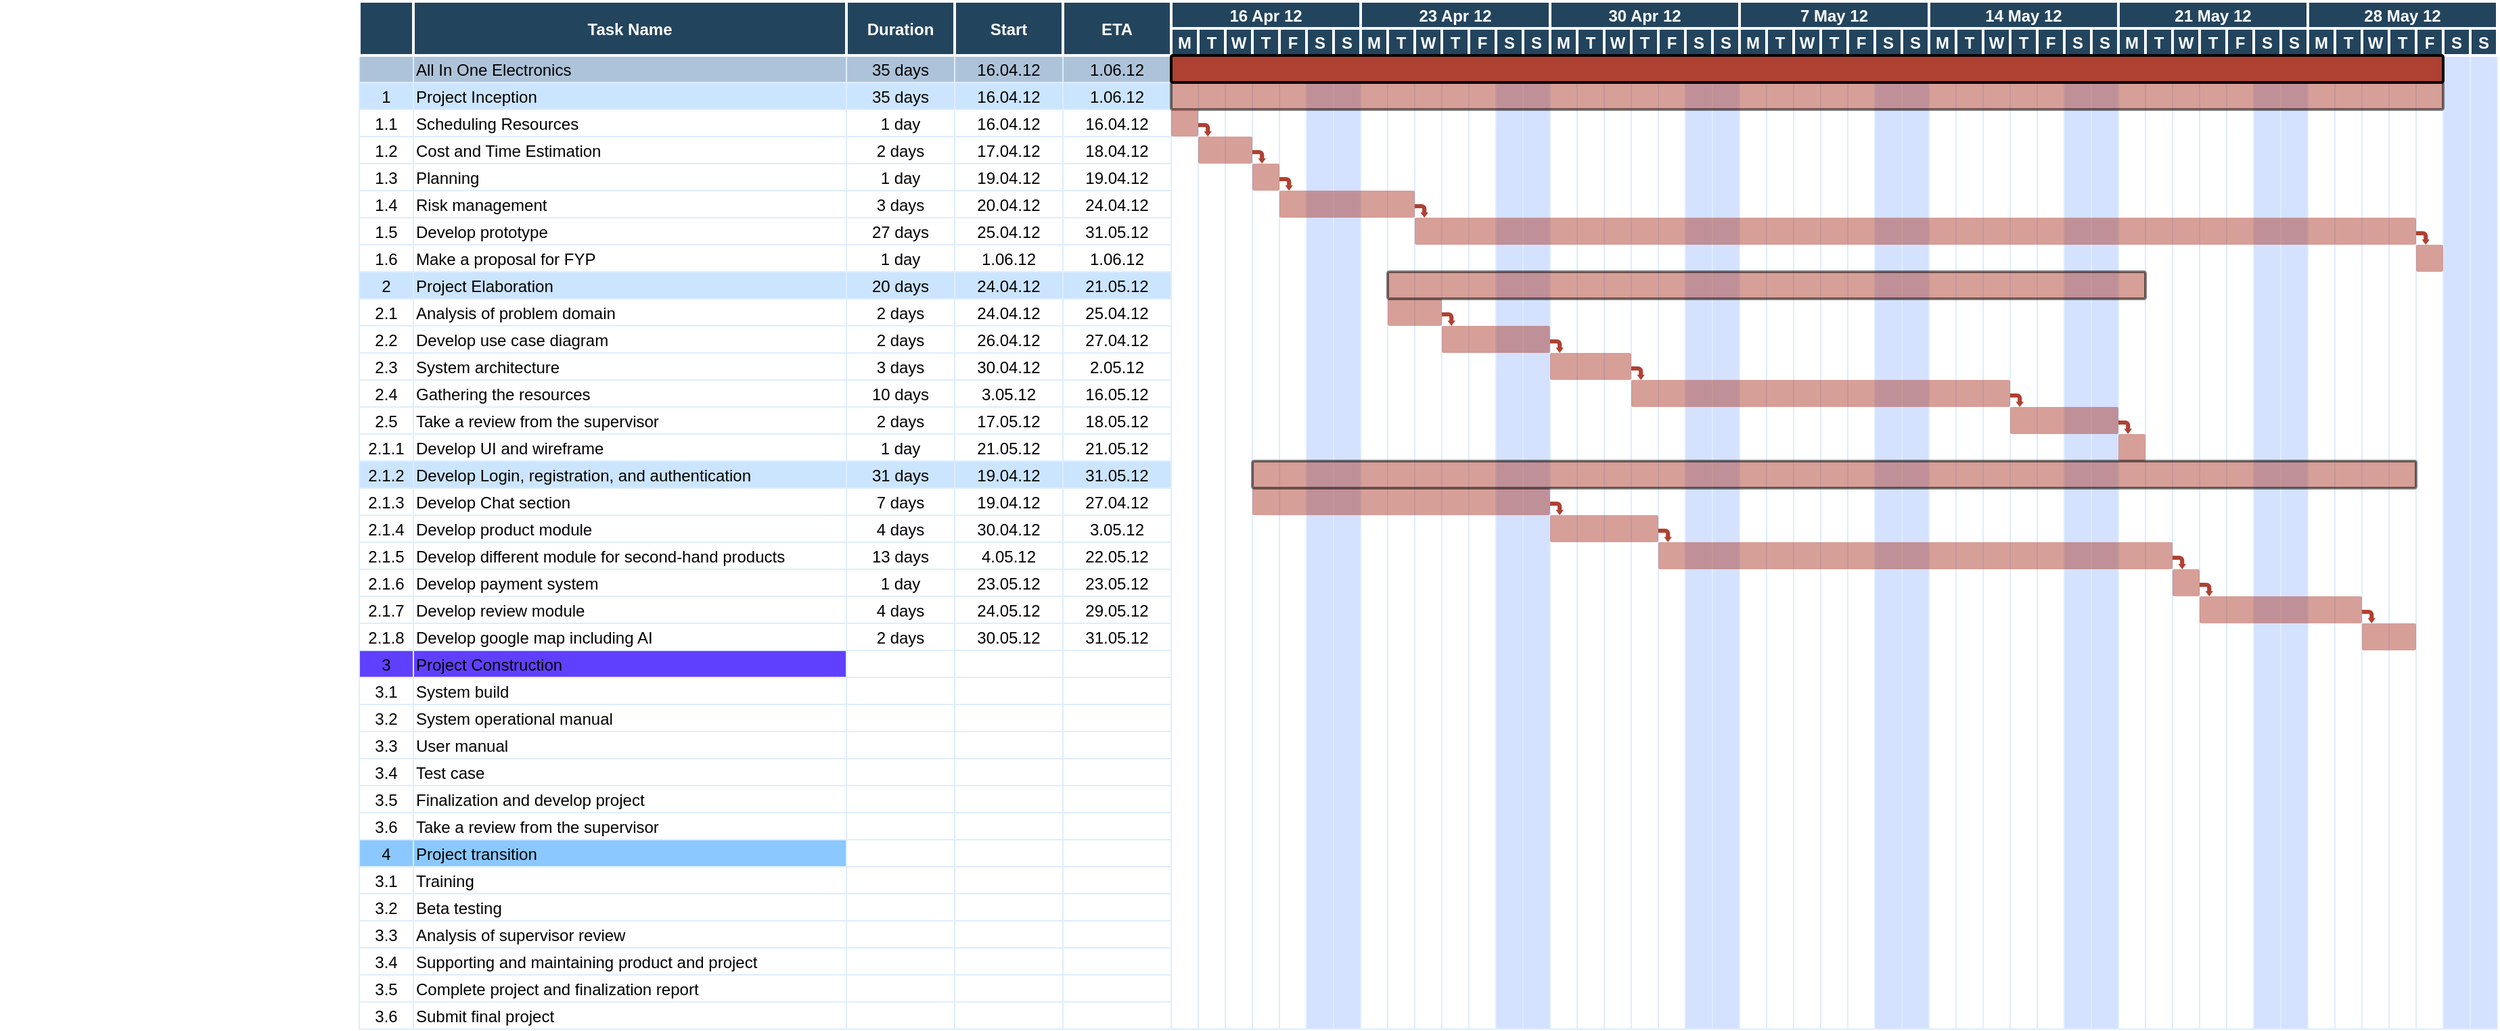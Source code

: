 <mxfile version="20.5.3" type="github" pages="2">
  <diagram name="Page-1" id="8378b5f6-a2b2-b727-a746-972ab9d02e00">
    <mxGraphModel dx="1964" dy="920" grid="0" gridSize="10" guides="1" tooltips="1" connect="0" arrows="1" fold="1" page="0" pageScale="1.5" pageWidth="1169" pageHeight="827" background="none" math="0" shadow="0">
      <root>
        <mxCell id="0" />
        <mxCell id="1" parent="0" />
        <mxCell id="63" value="1" style="strokeColor=#DEEDFF;fillColor=#ADC3D9" parent="1" vertex="1">
          <mxGeometry x="86.5" y="380" width="40" height="20" as="geometry" />
        </mxCell>
        <mxCell id="64" value="Complete project execution" style="align=left;strokeColor=#DEEDFF;fillColor=#ADC3D9" parent="1" vertex="1">
          <mxGeometry x="126.5" y="380" width="320" height="20" as="geometry" />
        </mxCell>
        <mxCell id="65" value="35 days" style="strokeColor=#DEEDFF;fillColor=#ADC3D9" parent="1" vertex="1">
          <mxGeometry x="446.5" y="380" width="80.0" height="20" as="geometry" />
        </mxCell>
        <mxCell id="66" value="16.04.12" style="strokeColor=#DEEDFF;fillColor=#ADC3D9" parent="1" vertex="1">
          <mxGeometry x="526.5" y="380" width="80.0" height="20" as="geometry" />
        </mxCell>
        <mxCell id="67" value="1.06.12" style="strokeColor=#DEEDFF;fillColor=#ADC3D9" parent="1" vertex="1">
          <mxGeometry x="606.5" y="380.0" width="80.0" height="20" as="geometry" />
        </mxCell>
        <mxCell id="68" value="" style="strokeColor=#DEEDFF" parent="1" vertex="1">
          <mxGeometry x="686.5" y="380.0" width="20" height="520" as="geometry" />
        </mxCell>
        <mxCell id="69" value="2" style="strokeColor=#DEEDFF;fillColor=#CCE5FF" parent="1" vertex="1">
          <mxGeometry x="86.5" y="400.0" width="40" height="20" as="geometry" />
        </mxCell>
        <mxCell id="70" value="Engineering" style="align=left;strokeColor=#DEEDFF;fillColor=#CCE5FF" parent="1" vertex="1">
          <mxGeometry x="126.5" y="400.0" width="320.0" height="20" as="geometry" />
        </mxCell>
        <mxCell id="71" value="35 days" style="strokeColor=#DEEDFF;fillColor=#CCE5FF" parent="1" vertex="1">
          <mxGeometry x="446.5" y="400.0" width="80.0" height="20" as="geometry" />
        </mxCell>
        <mxCell id="72" value="16.04.12" style="strokeColor=#DEEDFF;fillColor=#CCE5FF" parent="1" vertex="1">
          <mxGeometry x="526.5" y="400.0" width="80.0" height="20" as="geometry" />
        </mxCell>
        <mxCell id="73" value="1.06.12" style="strokeColor=#DEEDFF;fillColor=#CCE5FF" parent="1" vertex="1">
          <mxGeometry x="606.5" y="400.0" width="80.0" height="20" as="geometry" />
        </mxCell>
        <mxCell id="74" value="3" style="strokeColor=#DEEDFF" parent="1" vertex="1">
          <mxGeometry x="86.5" y="420.0" width="40" height="20" as="geometry" />
        </mxCell>
        <mxCell id="75" value="Project examination" style="align=left;strokeColor=#DEEDFF" parent="1" vertex="1">
          <mxGeometry x="126.5" y="420.0" width="320.0" height="20.0" as="geometry" />
        </mxCell>
        <mxCell id="76" value="1 day" style="strokeColor=#DEEDFF" parent="1" vertex="1">
          <mxGeometry x="446.5" y="420.0" width="80.0" height="20" as="geometry" />
        </mxCell>
        <mxCell id="77" value="16.04.12" style="strokeColor=#DEEDFF" parent="1" vertex="1">
          <mxGeometry x="526.5" y="420.0" width="80.0" height="20" as="geometry" />
        </mxCell>
        <mxCell id="78" value="16.04.12" style="strokeColor=#DEEDFF" parent="1" vertex="1">
          <mxGeometry x="606.5" y="420" width="80.0" height="20" as="geometry" />
        </mxCell>
        <mxCell id="79" value="4" style="strokeColor=#DEEDFF" parent="1" vertex="1">
          <mxGeometry x="86.5" y="440.0" width="40" height="20" as="geometry" />
        </mxCell>
        <mxCell id="80" value="Material specification" style="align=left;strokeColor=#DEEDFF" parent="1" vertex="1">
          <mxGeometry x="126.5" y="440.0" width="320" height="20" as="geometry" />
        </mxCell>
        <mxCell id="81" value="2 days" style="strokeColor=#DEEDFF" parent="1" vertex="1">
          <mxGeometry x="446.5" y="440.0" width="80.0" height="20" as="geometry" />
        </mxCell>
        <mxCell id="82" value="17.04.12" style="strokeColor=#DEEDFF" parent="1" vertex="1">
          <mxGeometry x="526.5" y="440.0" width="80.0" height="20" as="geometry" />
        </mxCell>
        <mxCell id="83" value="18.04.12" style="strokeColor=#DEEDFF" parent="1" vertex="1">
          <mxGeometry x="606.5" y="440.0" width="80.0" height="20" as="geometry" />
        </mxCell>
        <mxCell id="84" value="5" style="strokeColor=#DEEDFF" parent="1" vertex="1">
          <mxGeometry x="86.5" y="460.0" width="40" height="20" as="geometry" />
        </mxCell>
        <mxCell id="85" value="Material ordering" style="align=left;strokeColor=#DEEDFF" parent="1" vertex="1">
          <mxGeometry x="126.5" y="460.0" width="320.0" height="20" as="geometry" />
        </mxCell>
        <mxCell id="86" value="1 day" style="strokeColor=#DEEDFF" parent="1" vertex="1">
          <mxGeometry x="446.5" y="460.0" width="80.0" height="20" as="geometry" />
        </mxCell>
        <mxCell id="87" value="19.04.12" style="strokeColor=#DEEDFF" parent="1" vertex="1">
          <mxGeometry x="526.5" y="460.0" width="80.0" height="20" as="geometry" />
        </mxCell>
        <mxCell id="88" value="19.04.12" style="strokeColor=#DEEDFF" parent="1" vertex="1">
          <mxGeometry x="606.5" y="460.0" width="80.0" height="20" as="geometry" />
        </mxCell>
        <mxCell id="89" value="6" style="strokeColor=#DEEDFF" parent="1" vertex="1">
          <mxGeometry x="86.5" y="480.0" width="40" height="20" as="geometry" />
        </mxCell>
        <mxCell id="90" value="Equipment layouting" style="align=left;strokeColor=#DEEDFF" parent="1" vertex="1">
          <mxGeometry x="126.5" y="480.0" width="320.0" height="20" as="geometry" />
        </mxCell>
        <mxCell id="91" value="3 days" style="strokeColor=#DEEDFF" parent="1" vertex="1">
          <mxGeometry x="446.5" y="480.0" width="80.0" height="20" as="geometry" />
        </mxCell>
        <mxCell id="92" value="20.04.12" style="strokeColor=#DEEDFF" parent="1" vertex="1">
          <mxGeometry x="526.5" y="480.0" width="80.0" height="20" as="geometry" />
        </mxCell>
        <mxCell id="93" value="24.04.12" style="strokeColor=#DEEDFF" parent="1" vertex="1">
          <mxGeometry x="606.5" y="480.0" width="80.0" height="20" as="geometry" />
        </mxCell>
        <mxCell id="94" value="7" style="strokeColor=#DEEDFF" parent="1" vertex="1">
          <mxGeometry x="86.5" y="500.0" width="40" height="20" as="geometry" />
        </mxCell>
        <mxCell id="95" value="Supervision and meetings" style="align=left;strokeColor=#DEEDFF" parent="1" vertex="1">
          <mxGeometry x="126.5" y="500.0" width="320.0" height="20" as="geometry" />
        </mxCell>
        <mxCell id="96" value="27 days" style="strokeColor=#DEEDFF" parent="1" vertex="1">
          <mxGeometry x="446.5" y="500.0" width="80.0" height="20" as="geometry" />
        </mxCell>
        <mxCell id="97" value="25.04.12" style="strokeColor=#DEEDFF" parent="1" vertex="1">
          <mxGeometry x="526.5" y="500.0" width="80.0" height="20" as="geometry" />
        </mxCell>
        <mxCell id="98" value="31.05.12" style="strokeColor=#DEEDFF" parent="1" vertex="1">
          <mxGeometry x="606.5" y="500.0" width="80.0" height="20" as="geometry" />
        </mxCell>
        <mxCell id="99" value="8" style="strokeColor=#DEEDFF" parent="1" vertex="1">
          <mxGeometry x="86.5" y="520.0" width="40" height="20" as="geometry" />
        </mxCell>
        <mxCell id="100" value="Bill of works" style="align=left;strokeColor=#DEEDFF" parent="1" vertex="1">
          <mxGeometry x="126.5" y="520.0" width="320.0" height="20" as="geometry" />
        </mxCell>
        <mxCell id="101" value="1 day" style="strokeColor=#DEEDFF" parent="1" vertex="1">
          <mxGeometry x="446.5" y="520.0" width="80.0" height="20" as="geometry" />
        </mxCell>
        <mxCell id="102" value="1.06.12" style="strokeColor=#DEEDFF" parent="1" vertex="1">
          <mxGeometry x="526.5" y="520.0" width="80.0" height="20" as="geometry" />
        </mxCell>
        <mxCell id="103" value="1.06.12" style="strokeColor=#DEEDFF" parent="1" vertex="1">
          <mxGeometry x="606.5" y="520.0" width="80.0" height="20" as="geometry" />
        </mxCell>
        <mxCell id="104" value="9" style="strokeColor=#DEEDFF;fillColor=#CCE5FF" parent="1" vertex="1">
          <mxGeometry x="86.5" y="540.0" width="40" height="20" as="geometry" />
        </mxCell>
        <mxCell id="105" value="Workshop" style="align=left;strokeColor=#DEEDFF;fillColor=#CCE5FF" parent="1" vertex="1">
          <mxGeometry x="126.5" y="540.0" width="320.0" height="20.0" as="geometry" />
        </mxCell>
        <mxCell id="106" value="20 days" style="strokeColor=#DEEDFF;fillColor=#CCE5FF" parent="1" vertex="1">
          <mxGeometry x="446.5" y="540.0" width="80.0" height="20" as="geometry" />
        </mxCell>
        <mxCell id="107" value="24.04.12" style="strokeColor=#DEEDFF;fillColor=#CCE5FF" parent="1" vertex="1">
          <mxGeometry x="526.5" y="540.0" width="80.0" height="20" as="geometry" />
        </mxCell>
        <mxCell id="108" value="21.05.12" style="strokeColor=#DEEDFF;fillColor=#CCE5FF" parent="1" vertex="1">
          <mxGeometry x="606.5" y="540.0" width="80.0" height="20" as="geometry" />
        </mxCell>
        <mxCell id="109" value="10" style="strokeColor=#DEEDFF" parent="1" vertex="1">
          <mxGeometry x="86.5" y="560.0" width="40" height="20" as="geometry" />
        </mxCell>
        <mxCell id="110" value="Project examination and material comparison" style="align=left;strokeColor=#DEEDFF" parent="1" vertex="1">
          <mxGeometry x="126.5" y="560.0" width="320.0" height="20" as="geometry" />
        </mxCell>
        <mxCell id="111" value="2 days" style="strokeColor=#DEEDFF" parent="1" vertex="1">
          <mxGeometry x="446.5" y="560.0" width="80.0" height="20" as="geometry" />
        </mxCell>
        <mxCell id="112" value="24.04.12" style="strokeColor=#DEEDFF" parent="1" vertex="1">
          <mxGeometry x="526.5" y="560.0" width="80.0" height="20" as="geometry" />
        </mxCell>
        <mxCell id="113" value="25.04.12" style="strokeColor=#DEEDFF" parent="1" vertex="1">
          <mxGeometry x="606.5" y="560.0" width="80.0" height="20" as="geometry" />
        </mxCell>
        <mxCell id="114" value="11" style="strokeColor=#DEEDFF" parent="1" vertex="1">
          <mxGeometry x="86.5" y="580.0" width="40" height="20" as="geometry" />
        </mxCell>
        <mxCell id="115" value="Preparing distribution boards" style="align=left;strokeColor=#DEEDFF" parent="1" vertex="1">
          <mxGeometry x="126.5" y="580.0" width="320.0" height="20" as="geometry" />
        </mxCell>
        <mxCell id="116" value="2 days" style="strokeColor=#DEEDFF" parent="1" vertex="1">
          <mxGeometry x="446.5" y="580.0" width="80.0" height="20" as="geometry" />
        </mxCell>
        <mxCell id="117" value="26.04.12" style="strokeColor=#DEEDFF" parent="1" vertex="1">
          <mxGeometry x="526.5" y="580.0" width="80.0" height="20" as="geometry" />
        </mxCell>
        <mxCell id="118" value="27.04.12" style="strokeColor=#DEEDFF" parent="1" vertex="1">
          <mxGeometry x="606.5" y="580.0" width="80.0" height="20" as="geometry" />
        </mxCell>
        <mxCell id="119" value="12" style="strokeColor=#DEEDFF" parent="1" vertex="1">
          <mxGeometry x="86.5" y="600.0" width="40" height="20" as="geometry" />
        </mxCell>
        <mxCell id="120" value="Mounting equipment" style="align=left;strokeColor=#DEEDFF" parent="1" vertex="1">
          <mxGeometry x="126.5" y="600.0" width="320" height="20" as="geometry" />
        </mxCell>
        <mxCell id="121" value="3 days" style="strokeColor=#DEEDFF" parent="1" vertex="1">
          <mxGeometry x="446.5" y="600.0" width="80.0" height="20" as="geometry" />
        </mxCell>
        <mxCell id="122" value="30.04.12" style="strokeColor=#DEEDFF" parent="1" vertex="1">
          <mxGeometry x="526.5" y="600.0" width="80.0" height="20" as="geometry" />
        </mxCell>
        <mxCell id="123" value="2.05.12" style="strokeColor=#DEEDFF" parent="1" vertex="1">
          <mxGeometry x="606.5" y="600.0" width="80.0" height="20" as="geometry" />
        </mxCell>
        <mxCell id="124" value="13" style="strokeColor=#DEEDFF" parent="1" vertex="1">
          <mxGeometry x="86.5" y="620.0" width="40" height="20" as="geometry" />
        </mxCell>
        <mxCell id="125" value="Wiring" style="align=left;strokeColor=#DEEDFF" parent="1" vertex="1">
          <mxGeometry x="126.5" y="620.0" width="320" height="20" as="geometry" />
        </mxCell>
        <mxCell id="126" value="10 days" style="strokeColor=#DEEDFF" parent="1" vertex="1">
          <mxGeometry x="446.5" y="620.0" width="80.0" height="20" as="geometry" />
        </mxCell>
        <mxCell id="127" value="3.05.12" style="strokeColor=#DEEDFF" parent="1" vertex="1">
          <mxGeometry x="526.5" y="620.0" width="80.0" height="20" as="geometry" />
        </mxCell>
        <mxCell id="128" value="16.05.12" style="strokeColor=#DEEDFF" parent="1" vertex="1">
          <mxGeometry x="606.5" y="620.0" width="80.0" height="20" as="geometry" />
        </mxCell>
        <mxCell id="129" value="14" style="strokeColor=#DEEDFF" parent="1" vertex="1">
          <mxGeometry x="86.5" y="640.0" width="40" height="20" as="geometry" />
        </mxCell>
        <mxCell id="130" value="Testing" style="align=left;strokeColor=#DEEDFF" parent="1" vertex="1">
          <mxGeometry x="126.5" y="640.0" width="320.0" height="20" as="geometry" />
        </mxCell>
        <mxCell id="131" value="2 days" style="strokeColor=#DEEDFF" parent="1" vertex="1">
          <mxGeometry x="446.5" y="640.0" width="80.0" height="20" as="geometry" />
        </mxCell>
        <mxCell id="132" value="17.05.12" style="strokeColor=#DEEDFF" parent="1" vertex="1">
          <mxGeometry x="526.5" y="640.0" width="80.0" height="20" as="geometry" />
        </mxCell>
        <mxCell id="133" value="18.05.12" style="strokeColor=#DEEDFF" parent="1" vertex="1">
          <mxGeometry x="606.5" y="640.0" width="80.0" height="20" as="geometry" />
        </mxCell>
        <mxCell id="134" value="15" style="strokeColor=#DEEDFF;fillColor=#FFFFFF" parent="1" vertex="1">
          <mxGeometry x="86.5" y="660.0" width="40" height="20" as="geometry" />
        </mxCell>
        <mxCell id="135" value="Packaging" style="align=left;strokeColor=#DEEDFF;fillColor=#FFFFFF" parent="1" vertex="1">
          <mxGeometry x="126.5" y="660.0" width="320.0" height="20" as="geometry" />
        </mxCell>
        <mxCell id="136" value="1 day" style="strokeColor=#DEEDFF;fillColor=#FFFFFF" parent="1" vertex="1">
          <mxGeometry x="446.5" y="660.0" width="80.0" height="20" as="geometry" />
        </mxCell>
        <mxCell id="137" value="21.05.12" style="strokeColor=#DEEDFF;fillColor=#FFFFFF" parent="1" vertex="1">
          <mxGeometry x="526.5" y="660.0" width="80.0" height="20" as="geometry" />
        </mxCell>
        <mxCell id="138" value="21.05.12" style="strokeColor=#DEEDFF;fillColor=#FFFFFF" parent="1" vertex="1">
          <mxGeometry x="606.5" y="660.0" width="80.0" height="20" as="geometry" />
        </mxCell>
        <mxCell id="139" value="16" style="strokeColor=#DEEDFF;fillColor=#CCE5FF" parent="1" vertex="1">
          <mxGeometry x="86.5" y="680.0" width="40" height="20" as="geometry" />
        </mxCell>
        <mxCell id="140" value="Field" style="align=left;strokeColor=#DEEDFF;fillColor=#CCE5FF" parent="1" vertex="1">
          <mxGeometry x="126.5" y="680.0" width="320.0" height="20" as="geometry" />
        </mxCell>
        <mxCell id="141" value="31 days" style="strokeColor=#DEEDFF;fillColor=#CCE5FF" parent="1" vertex="1">
          <mxGeometry x="446.5" y="680.0" width="80.0" height="20" as="geometry" />
        </mxCell>
        <mxCell id="142" value="19.04.12" style="strokeColor=#DEEDFF;fillColor=#CCE5FF" parent="1" vertex="1">
          <mxGeometry x="526.5" y="680.0" width="80.0" height="20" as="geometry" />
        </mxCell>
        <mxCell id="143" value="31.05.12" style="strokeColor=#DEEDFF;fillColor=#CCE5FF" parent="1" vertex="1">
          <mxGeometry x="606.5" y="680.0" width="80.0" height="20" as="geometry" />
        </mxCell>
        <mxCell id="144" value="17" style="strokeColor=#DEEDFF" parent="1" vertex="1">
          <mxGeometry x="86.5" y="700.0" width="40" height="20" as="geometry" />
        </mxCell>
        <mxCell id="145" value="Field preparations and digging" style="align=left;strokeColor=#DEEDFF" parent="1" vertex="1">
          <mxGeometry x="126.5" y="700.0" width="320.0" height="20" as="geometry" />
        </mxCell>
        <mxCell id="146" value="7 days" style="strokeColor=#DEEDFF" parent="1" vertex="1">
          <mxGeometry x="446.5" y="700.0" width="80.0" height="20" as="geometry" />
        </mxCell>
        <mxCell id="147" value="19.04.12" style="strokeColor=#DEEDFF" parent="1" vertex="1">
          <mxGeometry x="526.5" y="700.0" width="80.0" height="20" as="geometry" />
        </mxCell>
        <mxCell id="148" value="27.04.12" style="strokeColor=#DEEDFF" parent="1" vertex="1">
          <mxGeometry x="606.5" y="700.0" width="80.0" height="20" as="geometry" />
        </mxCell>
        <mxCell id="149" value="18" style="strokeColor=#DEEDFF" parent="1" vertex="1">
          <mxGeometry x="86.5" y="720.0" width="40" height="20" as="geometry" />
        </mxCell>
        <mxCell id="150" value="Cable laying" style="align=left;strokeColor=#DEEDFF" parent="1" vertex="1">
          <mxGeometry x="126.5" y="720.0" width="320.0" height="20" as="geometry" />
        </mxCell>
        <mxCell id="151" value="4 days" style="strokeColor=#DEEDFF" parent="1" vertex="1">
          <mxGeometry x="446.5" y="720.0" width="80.0" height="20" as="geometry" />
        </mxCell>
        <mxCell id="152" value="30.04.12" style="strokeColor=#DEEDFF" parent="1" vertex="1">
          <mxGeometry x="526.5" y="720.0" width="80.0" height="20" as="geometry" />
        </mxCell>
        <mxCell id="153" value="3.05.12" style="strokeColor=#DEEDFF" parent="1" vertex="1">
          <mxGeometry x="606.5" y="720.0" width="80.0" height="20" as="geometry" />
        </mxCell>
        <mxCell id="154" value="19" style="strokeColor=#DEEDFF" parent="1" vertex="1">
          <mxGeometry x="86.5" y="740.0" width="40" height="20" as="geometry" />
        </mxCell>
        <mxCell id="155" value="Installation laying" style="align=left;strokeColor=#DEEDFF" parent="1" vertex="1">
          <mxGeometry x="126.5" y="740.0" width="320.0" height="20" as="geometry" />
        </mxCell>
        <mxCell id="156" value="13 days" style="strokeColor=#DEEDFF" parent="1" vertex="1">
          <mxGeometry x="446.5" y="740.0" width="80.0" height="20" as="geometry" />
        </mxCell>
        <mxCell id="157" value="4.05.12" style="strokeColor=#DEEDFF" parent="1" vertex="1">
          <mxGeometry x="526.5" y="740.0" width="80.0" height="20" as="geometry" />
        </mxCell>
        <mxCell id="158" value="22.05.12" style="strokeColor=#DEEDFF" parent="1" vertex="1">
          <mxGeometry x="606.5" y="740.0" width="80.0" height="20" as="geometry" />
        </mxCell>
        <mxCell id="159" value="20" style="strokeColor=#DEEDFF" parent="1" vertex="1">
          <mxGeometry x="86.5" y="760.0" width="40" height="20" as="geometry" />
        </mxCell>
        <mxCell id="160" value="Mount distribution boards" style="align=left;strokeColor=#DEEDFF" parent="1" vertex="1">
          <mxGeometry x="126.5" y="760.0" width="320.0" height="20" as="geometry" />
        </mxCell>
        <mxCell id="161" value="1 day" style="strokeColor=#DEEDFF" parent="1" vertex="1">
          <mxGeometry x="446.5" y="760.0" width="80.0" height="20" as="geometry" />
        </mxCell>
        <mxCell id="162" value="23.05.12" style="strokeColor=#DEEDFF" parent="1" vertex="1">
          <mxGeometry x="526.5" y="760.0" width="80.0" height="20" as="geometry" />
        </mxCell>
        <mxCell id="163" value="23.05.12" style="strokeColor=#DEEDFF" parent="1" vertex="1">
          <mxGeometry x="606.5" y="760.0" width="80.0" height="20" as="geometry" />
        </mxCell>
        <mxCell id="164" value="21" style="strokeColor=#DEEDFF" parent="1" vertex="1">
          <mxGeometry x="86.5" y="780.0" width="40" height="20" as="geometry" />
        </mxCell>
        <mxCell id="165" value="Wiring distribution boards" style="align=left;strokeColor=#DEEDFF" parent="1" vertex="1">
          <mxGeometry x="126.5" y="780.0" width="320.0" height="20" as="geometry" />
        </mxCell>
        <mxCell id="166" value="4 days" style="strokeColor=#DEEDFF" parent="1" vertex="1">
          <mxGeometry x="446.5" y="780.0" width="80.0" height="20" as="geometry" />
        </mxCell>
        <mxCell id="167" value="24.05.12" style="strokeColor=#DEEDFF" parent="1" vertex="1">
          <mxGeometry x="526.5" y="780.0" width="80.0" height="20" as="geometry" />
        </mxCell>
        <mxCell id="168" value="29.05.12" style="strokeColor=#DEEDFF" parent="1" vertex="1">
          <mxGeometry x="606.5" y="780.0" width="80.0" height="20" as="geometry" />
        </mxCell>
        <mxCell id="169" value="22" style="strokeColor=#DEEDFF" parent="1" vertex="1">
          <mxGeometry x="86.5" y="800.0" width="40" height="20" as="geometry" />
        </mxCell>
        <mxCell id="170" value="Testing" style="align=left;strokeColor=#DEEDFF" parent="1" vertex="1">
          <mxGeometry x="126.5" y="800.0" width="320.0" height="20" as="geometry" />
        </mxCell>
        <mxCell id="171" value="2 days" style="strokeColor=#DEEDFF" parent="1" vertex="1">
          <mxGeometry x="446.5" y="800.0" width="80.0" height="20" as="geometry" />
        </mxCell>
        <mxCell id="172" value="30.05.12" style="strokeColor=#DEEDFF" parent="1" vertex="1">
          <mxGeometry x="526.5" y="800.0" width="80.0" height="20" as="geometry" />
        </mxCell>
        <mxCell id="173" value="31.05.12" style="strokeColor=#DEEDFF" parent="1" vertex="1">
          <mxGeometry x="606.5" y="800.0" width="80.0" height="20" as="geometry" />
        </mxCell>
        <mxCell id="174" value="23" style="strokeColor=#DEEDFF" parent="1" vertex="1">
          <mxGeometry x="86.5" y="820.0" width="40" height="20" as="geometry" />
        </mxCell>
        <mxCell id="175" value="" style="align=left;strokeColor=#DEEDFF" parent="1" vertex="1">
          <mxGeometry x="126.5" y="820.0" width="320.0" height="20" as="geometry" />
        </mxCell>
        <mxCell id="176" value="" style="strokeColor=#DEEDFF" parent="1" vertex="1">
          <mxGeometry x="446.5" y="820.0" width="80.0" height="20" as="geometry" />
        </mxCell>
        <mxCell id="177" value="" style="strokeColor=#DEEDFF" parent="1" vertex="1">
          <mxGeometry x="526.5" y="820.0" width="80.0" height="20" as="geometry" />
        </mxCell>
        <mxCell id="178" value="" style="strokeColor=#DEEDFF" parent="1" vertex="1">
          <mxGeometry x="606.5" y="820.0" width="80.0" height="20" as="geometry" />
        </mxCell>
        <mxCell id="179" value="24" style="strokeColor=#DEEDFF" parent="1" vertex="1">
          <mxGeometry x="86.5" y="840.0" width="40" height="20" as="geometry" />
        </mxCell>
        <mxCell id="180" value="" style="align=left;strokeColor=#DEEDFF" parent="1" vertex="1">
          <mxGeometry x="126.5" y="840.0" width="320.0" height="20" as="geometry" />
        </mxCell>
        <mxCell id="181" value="" style="strokeColor=#DEEDFF" parent="1" vertex="1">
          <mxGeometry x="446.5" y="840.0" width="80.0" height="20" as="geometry" />
        </mxCell>
        <mxCell id="182" value="" style="strokeColor=#DEEDFF" parent="1" vertex="1">
          <mxGeometry x="526.5" y="840.0" width="80.0" height="20" as="geometry" />
        </mxCell>
        <mxCell id="183" value="" style="strokeColor=#DEEDFF" parent="1" vertex="1">
          <mxGeometry x="606.5" y="840.0" width="80.0" height="20" as="geometry" />
        </mxCell>
        <mxCell id="184" value="25" style="strokeColor=#DEEDFF" parent="1" vertex="1">
          <mxGeometry x="86.5" y="860.0" width="40" height="20" as="geometry" />
        </mxCell>
        <mxCell id="185" value="" style="align=left;strokeColor=#DEEDFF" parent="1" vertex="1">
          <mxGeometry x="126.5" y="860.0" width="320.0" height="20" as="geometry" />
        </mxCell>
        <mxCell id="186" value="" style="strokeColor=#DEEDFF" parent="1" vertex="1">
          <mxGeometry x="446.5" y="860.0" width="80.0" height="20" as="geometry" />
        </mxCell>
        <mxCell id="187" value="" style="strokeColor=#DEEDFF" parent="1" vertex="1">
          <mxGeometry x="526.5" y="860.0" width="80.0" height="20" as="geometry" />
        </mxCell>
        <mxCell id="188" value="" style="strokeColor=#DEEDFF" parent="1" vertex="1">
          <mxGeometry x="606.5" y="860.0" width="80.0" height="20" as="geometry" />
        </mxCell>
        <mxCell id="189" value="26" style="strokeColor=#DEEDFF" parent="1" vertex="1">
          <mxGeometry x="86.5" y="880.0" width="40" height="20" as="geometry" />
        </mxCell>
        <mxCell id="190" value="" style="align=left;strokeColor=#DEEDFF" parent="1" vertex="1">
          <mxGeometry x="126.5" y="880.0" width="320.0" height="20" as="geometry" />
        </mxCell>
        <mxCell id="191" value="" style="strokeColor=#DEEDFF" parent="1" vertex="1">
          <mxGeometry x="446.5" y="880.0" width="80.0" height="20" as="geometry" />
        </mxCell>
        <mxCell id="192" value="" style="strokeColor=#DEEDFF" parent="1" vertex="1">
          <mxGeometry x="526.5" y="880.0" width="80.0" height="20" as="geometry" />
        </mxCell>
        <mxCell id="193" value="" style="strokeColor=#DEEDFF" parent="1" vertex="1">
          <mxGeometry x="606.5" y="880.0" width="80.0" height="20" as="geometry" />
        </mxCell>
        <mxCell id="194" value="" style="strokeColor=#DEEDFF" parent="1" vertex="1">
          <mxGeometry x="706.5" y="380.0" width="20" height="520" as="geometry" />
        </mxCell>
        <mxCell id="195" value="" style="strokeColor=#DEEDFF" parent="1" vertex="1">
          <mxGeometry x="726.5" y="380.0" width="20" height="520" as="geometry" />
        </mxCell>
        <mxCell id="196" value="" style="strokeColor=#DEEDFF" parent="1" vertex="1">
          <mxGeometry x="746.5" y="380.0" width="20" height="520" as="geometry" />
        </mxCell>
        <mxCell id="197" value="" style="strokeColor=#DEEDFF" parent="1" vertex="1">
          <mxGeometry x="766.5" y="380.0" width="20" height="520" as="geometry" />
        </mxCell>
        <mxCell id="198" value="" style="strokeColor=#DEEDFF;fillColor=#D4E1FF" parent="1" vertex="1">
          <mxGeometry x="786.5" y="380.0" width="20" height="520" as="geometry" />
        </mxCell>
        <mxCell id="199" value="" style="strokeColor=#DEEDFF;fillColor=#D4E1FF" parent="1" vertex="1">
          <mxGeometry x="806.5" y="380.0" width="20" height="520" as="geometry" />
        </mxCell>
        <mxCell id="200" value="" style="strokeColor=#DEEDFF" parent="1" vertex="1">
          <mxGeometry x="826.5" y="380.0" width="20" height="520" as="geometry" />
        </mxCell>
        <mxCell id="201" value="" style="strokeColor=#DEEDFF" parent="1" vertex="1">
          <mxGeometry x="846.5" y="380.0" width="20" height="520" as="geometry" />
        </mxCell>
        <mxCell id="202" value="" style="strokeColor=#DEEDFF" parent="1" vertex="1">
          <mxGeometry x="866.5" y="380.0" width="20" height="520" as="geometry" />
        </mxCell>
        <mxCell id="203" value="" style="strokeColor=#DEEDFF" parent="1" vertex="1">
          <mxGeometry x="886.5" y="380.0" width="20" height="520" as="geometry" />
        </mxCell>
        <mxCell id="204" value="" style="strokeColor=#DEEDFF" parent="1" vertex="1">
          <mxGeometry x="906.5" y="380.0" width="20" height="520" as="geometry" />
        </mxCell>
        <mxCell id="205" value="" style="strokeColor=#DEEDFF;fillColor=#D4E1FF" parent="1" vertex="1">
          <mxGeometry x="926.5" y="380.0" width="20" height="520" as="geometry" />
        </mxCell>
        <mxCell id="206" value="" style="strokeColor=#DEEDFF;fillColor=#D4E1FF" parent="1" vertex="1">
          <mxGeometry x="946.5" y="380.0" width="20" height="520" as="geometry" />
        </mxCell>
        <mxCell id="207" value="" style="strokeColor=#DEEDFF" parent="1" vertex="1">
          <mxGeometry x="966.5" y="380.0" width="20" height="520" as="geometry" />
        </mxCell>
        <mxCell id="208" value="" style="strokeColor=#DEEDFF" parent="1" vertex="1">
          <mxGeometry x="986.5" y="380.0" width="20" height="520" as="geometry" />
        </mxCell>
        <mxCell id="209" value="" style="strokeColor=#DEEDFF" parent="1" vertex="1">
          <mxGeometry x="1006.5" y="380.0" width="20" height="520" as="geometry" />
        </mxCell>
        <mxCell id="210" value="" style="strokeColor=#DEEDFF" parent="1" vertex="1">
          <mxGeometry x="1026.5" y="380.0" width="20" height="520" as="geometry" />
        </mxCell>
        <mxCell id="211" value="" style="strokeColor=#DEEDFF" parent="1" vertex="1">
          <mxGeometry x="1046.5" y="380.0" width="20" height="520" as="geometry" />
        </mxCell>
        <mxCell id="212" value="" style="strokeColor=#DEEDFF;fillColor=#D4E1FF" parent="1" vertex="1">
          <mxGeometry x="1066.5" y="380.0" width="20" height="520" as="geometry" />
        </mxCell>
        <mxCell id="213" value="" style="strokeColor=#DEEDFF;fillColor=#D4E1FF" parent="1" vertex="1">
          <mxGeometry x="1086.5" y="380.0" width="20" height="520" as="geometry" />
        </mxCell>
        <mxCell id="214" value="" style="strokeColor=#DEEDFF" parent="1" vertex="1">
          <mxGeometry x="1106.5" y="380.0" width="20" height="520" as="geometry" />
        </mxCell>
        <mxCell id="215" value="" style="strokeColor=#DEEDFF" parent="1" vertex="1">
          <mxGeometry x="1126.5" y="380.0" width="20" height="520" as="geometry" />
        </mxCell>
        <mxCell id="216" value="" style="strokeColor=#DEEDFF" parent="1" vertex="1">
          <mxGeometry x="1146.5" y="380.0" width="20" height="520" as="geometry" />
        </mxCell>
        <mxCell id="217" value="" style="strokeColor=#DEEDFF" parent="1" vertex="1">
          <mxGeometry x="1166.5" y="380.0" width="20" height="520" as="geometry" />
        </mxCell>
        <mxCell id="218" value="" style="strokeColor=#DEEDFF" parent="1" vertex="1">
          <mxGeometry x="1186.5" y="380.0" width="20" height="520" as="geometry" />
        </mxCell>
        <mxCell id="219" value="" style="strokeColor=#DEEDFF;fillColor=#D4E1FF" parent="1" vertex="1">
          <mxGeometry x="1206.5" y="380.0" width="20" height="520" as="geometry" />
        </mxCell>
        <mxCell id="220" value="" style="strokeColor=#DEEDFF;fillColor=#D4E1FF" parent="1" vertex="1">
          <mxGeometry x="1226.5" y="380.0" width="20" height="520" as="geometry" />
        </mxCell>
        <mxCell id="221" value="" style="strokeColor=#DEEDFF" parent="1" vertex="1">
          <mxGeometry x="1246.5" y="380.0" width="20" height="520" as="geometry" />
        </mxCell>
        <mxCell id="222" value="" style="strokeColor=#DEEDFF" parent="1" vertex="1">
          <mxGeometry x="1266.5" y="380.0" width="20" height="520" as="geometry" />
        </mxCell>
        <mxCell id="223" value="" style="strokeColor=#DEEDFF" parent="1" vertex="1">
          <mxGeometry x="1286.5" y="380.0" width="20" height="520" as="geometry" />
        </mxCell>
        <mxCell id="224" value="" style="strokeColor=#DEEDFF" parent="1" vertex="1">
          <mxGeometry x="1306.5" y="380.0" width="20" height="520" as="geometry" />
        </mxCell>
        <mxCell id="225" value="" style="strokeColor=#DEEDFF" parent="1" vertex="1">
          <mxGeometry x="1326.5" y="380.0" width="20" height="520" as="geometry" />
        </mxCell>
        <mxCell id="226" value="" style="strokeColor=#DEEDFF;fillColor=#D4E1FF" parent="1" vertex="1">
          <mxGeometry x="1346.5" y="380.0" width="20" height="520" as="geometry" />
        </mxCell>
        <mxCell id="227" value="" style="strokeColor=#DEEDFF;fillColor=#D4E1FF" parent="1" vertex="1">
          <mxGeometry x="1366.5" y="380.0" width="20" height="520" as="geometry" />
        </mxCell>
        <mxCell id="228" value="" style="strokeColor=#DEEDFF" parent="1" vertex="1">
          <mxGeometry x="1386.5" y="380.0" width="20" height="520" as="geometry" />
        </mxCell>
        <mxCell id="229" value="" style="strokeColor=#DEEDFF" parent="1" vertex="1">
          <mxGeometry x="1406.5" y="380.0" width="20" height="520" as="geometry" />
        </mxCell>
        <mxCell id="230" value="" style="strokeColor=#DEEDFF" parent="1" vertex="1">
          <mxGeometry x="1426.5" y="380.0" width="20" height="520" as="geometry" />
        </mxCell>
        <mxCell id="231" value="" style="strokeColor=#DEEDFF" parent="1" vertex="1">
          <mxGeometry x="1446.5" y="380.0" width="20" height="520" as="geometry" />
        </mxCell>
        <mxCell id="232" value="" style="strokeColor=#DEEDFF" parent="1" vertex="1">
          <mxGeometry x="1466.5" y="380.0" width="20" height="520" as="geometry" />
        </mxCell>
        <mxCell id="233" value="" style="strokeColor=#DEEDFF;fillColor=#D4E1FF" parent="1" vertex="1">
          <mxGeometry x="1486.5" y="380.0" width="20" height="520" as="geometry" />
        </mxCell>
        <mxCell id="234" value="" style="strokeColor=#DEEDFF;fillColor=#D4E1FF" parent="1" vertex="1">
          <mxGeometry x="1506.5" y="380.0" width="20" height="520" as="geometry" />
        </mxCell>
        <mxCell id="235" value="" style="strokeColor=#DEEDFF" parent="1" vertex="1">
          <mxGeometry x="1526.5" y="380.0" width="20" height="520" as="geometry" />
        </mxCell>
        <mxCell id="236" value="" style="strokeColor=#DEEDFF" parent="1" vertex="1">
          <mxGeometry x="1546.5" y="380.0" width="20" height="520" as="geometry" />
        </mxCell>
        <mxCell id="237" value="" style="strokeColor=#DEEDFF" parent="1" vertex="1">
          <mxGeometry x="1566.5" y="380.0" width="20" height="520" as="geometry" />
        </mxCell>
        <mxCell id="238" value="" style="strokeColor=#DEEDFF" parent="1" vertex="1">
          <mxGeometry x="1586.5" y="380.0" width="20" height="520" as="geometry" />
        </mxCell>
        <mxCell id="239" value="" style="strokeColor=#DEEDFF" parent="1" vertex="1">
          <mxGeometry x="1606.5" y="380.0" width="20" height="520" as="geometry" />
        </mxCell>
        <mxCell id="240" value="" style="strokeColor=#DEEDFF;fillColor=#D4E1FF" parent="1" vertex="1">
          <mxGeometry x="1626.5" y="380.0" width="20" height="520" as="geometry" />
        </mxCell>
        <mxCell id="241" value="" style="strokeColor=#DEEDFF;fillColor=#D4E1FF" parent="1" vertex="1">
          <mxGeometry x="1646.5" y="380.0" width="20" height="520" as="geometry" />
        </mxCell>
        <mxCell id="2" value="Task Name" style="fillColor=#23445D;strokeColor=#FFFFFF;strokeWidth=2;fontColor=#FFFFFF;fontStyle=1" parent="1" vertex="1">
          <mxGeometry x="126.5" y="340" width="320" height="40" as="geometry" />
        </mxCell>
        <mxCell id="3" value="" style="fillColor=#23445D;strokeColor=#FFFFFF;strokeWidth=2;fontColor=#FFFFFF;fontStyle=1" parent="1" vertex="1">
          <mxGeometry x="86.5" y="340" width="40" height="40" as="geometry" />
        </mxCell>
        <mxCell id="4" value="16 Apr 12" style="fillColor=#23445D;strokeColor=#FFFFFF;strokeWidth=2;fontColor=#FFFFFF;fontStyle=1" parent="1" vertex="1">
          <mxGeometry x="686.5" y="340.0" width="140" height="20" as="geometry" />
        </mxCell>
        <mxCell id="5" value="M" style="fillColor=#23445D;strokeColor=#FFFFFF;strokeWidth=2;fontColor=#FFFFFF;fontStyle=1" parent="1" vertex="1">
          <mxGeometry x="686.5" y="360.0" width="20" height="20" as="geometry" />
        </mxCell>
        <mxCell id="6" value="T" style="fillColor=#23445D;strokeColor=#FFFFFF;strokeWidth=2;fontColor=#FFFFFF;fontStyle=1" parent="1" vertex="1">
          <mxGeometry x="706.5" y="360.0" width="20" height="20" as="geometry" />
        </mxCell>
        <mxCell id="7" value="W" style="fillColor=#23445D;strokeColor=#FFFFFF;strokeWidth=2;fontColor=#FFFFFF;fontStyle=1" parent="1" vertex="1">
          <mxGeometry x="726.5" y="360.0" width="20" height="20" as="geometry" />
        </mxCell>
        <mxCell id="8" value="T" style="fillColor=#23445D;strokeColor=#FFFFFF;strokeWidth=2;fontColor=#FFFFFF;fontStyle=1" parent="1" vertex="1">
          <mxGeometry x="746.5" y="360.0" width="20" height="20" as="geometry" />
        </mxCell>
        <mxCell id="9" value="F" style="fillColor=#23445D;strokeColor=#FFFFFF;strokeWidth=2;fontColor=#FFFFFF;fontStyle=1" parent="1" vertex="1">
          <mxGeometry x="766.5" y="360.0" width="20" height="20" as="geometry" />
        </mxCell>
        <mxCell id="10" value="S" style="fillColor=#23445D;strokeColor=#FFFFFF;strokeWidth=2;fontColor=#FFFFFF;fontStyle=1" parent="1" vertex="1">
          <mxGeometry x="786.5" y="360.0" width="20" height="20" as="geometry" />
        </mxCell>
        <mxCell id="11" value="S" style="fillColor=#23445D;strokeColor=#FFFFFF;strokeWidth=2;fontColor=#FFFFFF;fontStyle=1" parent="1" vertex="1">
          <mxGeometry x="806.5" y="360.0" width="20" height="20" as="geometry" />
        </mxCell>
        <mxCell id="12" value="Duration" style="fillColor=#23445D;strokeColor=#FFFFFF;strokeWidth=2;fontColor=#FFFFFF;fontStyle=1" parent="1" vertex="1">
          <mxGeometry x="446.5" y="340.0" width="80.0" height="40.0" as="geometry" />
        </mxCell>
        <mxCell id="13" value="Start" style="fillColor=#23445D;strokeColor=#FFFFFF;strokeWidth=2;fontColor=#FFFFFF;fontStyle=1" parent="1" vertex="1">
          <mxGeometry x="526.5" y="340.0" width="80.0" height="40.0" as="geometry" />
        </mxCell>
        <mxCell id="14" value="ETA" style="fillColor=#23445D;strokeColor=#FFFFFF;strokeWidth=2;fontColor=#FFFFFF;fontStyle=1" parent="1" vertex="1">
          <mxGeometry x="606.5" y="340.0" width="80.0" height="40.0" as="geometry" />
        </mxCell>
        <mxCell id="15" value="23 Apr 12" style="fillColor=#23445D;strokeColor=#FFFFFF;strokeWidth=2;fontColor=#FFFFFF;fontStyle=1" parent="1" vertex="1">
          <mxGeometry x="826.5" y="340.0" width="140" height="20" as="geometry" />
        </mxCell>
        <mxCell id="16" value="M" style="fillColor=#23445D;strokeColor=#FFFFFF;strokeWidth=2;fontColor=#FFFFFF;fontStyle=1" parent="1" vertex="1">
          <mxGeometry x="826.5" y="360.0" width="20" height="20" as="geometry" />
        </mxCell>
        <mxCell id="17" value="T" style="fillColor=#23445D;strokeColor=#FFFFFF;strokeWidth=2;fontColor=#FFFFFF;fontStyle=1" parent="1" vertex="1">
          <mxGeometry x="846.5" y="360.0" width="20" height="20" as="geometry" />
        </mxCell>
        <mxCell id="18" value="W" style="fillColor=#23445D;strokeColor=#FFFFFF;strokeWidth=2;fontColor=#FFFFFF;fontStyle=1" parent="1" vertex="1">
          <mxGeometry x="866.5" y="360.0" width="20" height="20" as="geometry" />
        </mxCell>
        <mxCell id="19" value="T" style="fillColor=#23445D;strokeColor=#FFFFFF;strokeWidth=2;fontColor=#FFFFFF;fontStyle=1" parent="1" vertex="1">
          <mxGeometry x="886.5" y="360.0" width="20" height="20" as="geometry" />
        </mxCell>
        <mxCell id="20" value="F" style="fillColor=#23445D;strokeColor=#FFFFFF;strokeWidth=2;fontColor=#FFFFFF;fontStyle=1" parent="1" vertex="1">
          <mxGeometry x="906.5" y="360.0" width="20" height="20" as="geometry" />
        </mxCell>
        <mxCell id="21" value="S" style="fillColor=#23445D;strokeColor=#FFFFFF;strokeWidth=2;fontColor=#FFFFFF;fontStyle=1" parent="1" vertex="1">
          <mxGeometry x="926.5" y="360.0" width="20" height="20" as="geometry" />
        </mxCell>
        <mxCell id="22" value="S" style="fillColor=#23445D;strokeColor=#FFFFFF;strokeWidth=2;fontColor=#FFFFFF;fontStyle=1" parent="1" vertex="1">
          <mxGeometry x="946.5" y="360.0" width="20" height="20" as="geometry" />
        </mxCell>
        <mxCell id="23" value="30 Apr 12" style="fillColor=#23445D;strokeColor=#FFFFFF;strokeWidth=2;fontColor=#FFFFFF;fontStyle=1" parent="1" vertex="1">
          <mxGeometry x="966.5" y="340.0" width="140" height="20" as="geometry" />
        </mxCell>
        <mxCell id="24" value="M" style="fillColor=#23445D;strokeColor=#FFFFFF;strokeWidth=2;fontColor=#FFFFFF;fontStyle=1" parent="1" vertex="1">
          <mxGeometry x="966.5" y="360.0" width="20" height="20" as="geometry" />
        </mxCell>
        <mxCell id="25" value="T" style="fillColor=#23445D;strokeColor=#FFFFFF;strokeWidth=2;fontColor=#FFFFFF;fontStyle=1" parent="1" vertex="1">
          <mxGeometry x="986.5" y="360.0" width="20" height="20" as="geometry" />
        </mxCell>
        <mxCell id="26" value="W" style="fillColor=#23445D;strokeColor=#FFFFFF;strokeWidth=2;fontColor=#FFFFFF;fontStyle=1" parent="1" vertex="1">
          <mxGeometry x="1006.5" y="360.0" width="20" height="20" as="geometry" />
        </mxCell>
        <mxCell id="27" value="T" style="fillColor=#23445D;strokeColor=#FFFFFF;strokeWidth=2;fontColor=#FFFFFF;fontStyle=1" parent="1" vertex="1">
          <mxGeometry x="1026.5" y="360.0" width="20" height="20" as="geometry" />
        </mxCell>
        <mxCell id="28" value="F" style="fillColor=#23445D;strokeColor=#FFFFFF;strokeWidth=2;fontColor=#FFFFFF;fontStyle=1" parent="1" vertex="1">
          <mxGeometry x="1046.5" y="360.0" width="20" height="20" as="geometry" />
        </mxCell>
        <mxCell id="29" value="S" style="fillColor=#23445D;strokeColor=#FFFFFF;strokeWidth=2;fontColor=#FFFFFF;fontStyle=1" parent="1" vertex="1">
          <mxGeometry x="1066.5" y="360.0" width="20" height="20" as="geometry" />
        </mxCell>
        <mxCell id="30" value="S" style="fillColor=#23445D;strokeColor=#FFFFFF;strokeWidth=2;fontColor=#FFFFFF;fontStyle=1" parent="1" vertex="1">
          <mxGeometry x="1086.5" y="360.0" width="20" height="20" as="geometry" />
        </mxCell>
        <mxCell id="31" value="7 May 12" style="fillColor=#23445D;strokeColor=#FFFFFF;strokeWidth=2;fontColor=#FFFFFF;fontStyle=1" parent="1" vertex="1">
          <mxGeometry x="1106.5" y="340.0" width="140" height="20" as="geometry" />
        </mxCell>
        <mxCell id="32" value="M" style="fillColor=#23445D;strokeColor=#FFFFFF;strokeWidth=2;fontColor=#FFFFFF;fontStyle=1" parent="1" vertex="1">
          <mxGeometry x="1106.5" y="360.0" width="20" height="20" as="geometry" />
        </mxCell>
        <mxCell id="33" value="T" style="fillColor=#23445D;strokeColor=#FFFFFF;strokeWidth=2;fontColor=#FFFFFF;fontStyle=1" parent="1" vertex="1">
          <mxGeometry x="1126.5" y="360.0" width="20" height="20" as="geometry" />
        </mxCell>
        <mxCell id="34" value="W" style="fillColor=#23445D;strokeColor=#FFFFFF;strokeWidth=2;fontColor=#FFFFFF;fontStyle=1" parent="1" vertex="1">
          <mxGeometry x="1146.5" y="360.0" width="20" height="20" as="geometry" />
        </mxCell>
        <mxCell id="35" value="T" style="fillColor=#23445D;strokeColor=#FFFFFF;strokeWidth=2;fontColor=#FFFFFF;fontStyle=1" parent="1" vertex="1">
          <mxGeometry x="1166.5" y="360.0" width="20" height="20" as="geometry" />
        </mxCell>
        <mxCell id="36" value="F" style="fillColor=#23445D;strokeColor=#FFFFFF;strokeWidth=2;fontColor=#FFFFFF;fontStyle=1" parent="1" vertex="1">
          <mxGeometry x="1186.5" y="360" width="20" height="20" as="geometry" />
        </mxCell>
        <mxCell id="37" value="S" style="fillColor=#23445D;strokeColor=#FFFFFF;strokeWidth=2;fontColor=#FFFFFF;fontStyle=1" parent="1" vertex="1">
          <mxGeometry x="1206.5" y="360" width="20" height="20" as="geometry" />
        </mxCell>
        <mxCell id="38" value="S" style="fillColor=#23445D;strokeColor=#FFFFFF;strokeWidth=2;fontColor=#FFFFFF;fontStyle=1" parent="1" vertex="1">
          <mxGeometry x="1226.5" y="360" width="20" height="20" as="geometry" />
        </mxCell>
        <mxCell id="39" value="14 May 12" style="fillColor=#23445D;strokeColor=#FFFFFF;strokeWidth=2;fontColor=#FFFFFF;fontStyle=1" parent="1" vertex="1">
          <mxGeometry x="1246.5" y="340.0" width="140" height="20" as="geometry" />
        </mxCell>
        <mxCell id="40" value="M" style="fillColor=#23445D;strokeColor=#FFFFFF;strokeWidth=2;fontColor=#FFFFFF;fontStyle=1" parent="1" vertex="1">
          <mxGeometry x="1246.5" y="360.0" width="20" height="20" as="geometry" />
        </mxCell>
        <mxCell id="41" value="T" style="fillColor=#23445D;strokeColor=#FFFFFF;strokeWidth=2;fontColor=#FFFFFF;fontStyle=1" parent="1" vertex="1">
          <mxGeometry x="1266.5" y="360.0" width="20" height="20" as="geometry" />
        </mxCell>
        <mxCell id="42" value="W" style="fillColor=#23445D;strokeColor=#FFFFFF;strokeWidth=2;fontColor=#FFFFFF;fontStyle=1" parent="1" vertex="1">
          <mxGeometry x="1286.5" y="360.0" width="20" height="20" as="geometry" />
        </mxCell>
        <mxCell id="43" value="T" style="fillColor=#23445D;strokeColor=#FFFFFF;strokeWidth=2;fontColor=#FFFFFF;fontStyle=1" parent="1" vertex="1">
          <mxGeometry x="1306.5" y="360.0" width="20" height="20" as="geometry" />
        </mxCell>
        <mxCell id="44" value="F" style="fillColor=#23445D;strokeColor=#FFFFFF;strokeWidth=2;fontColor=#FFFFFF;fontStyle=1" parent="1" vertex="1">
          <mxGeometry x="1326.5" y="360" width="20" height="20" as="geometry" />
        </mxCell>
        <mxCell id="45" value="S" style="fillColor=#23445D;strokeColor=#FFFFFF;strokeWidth=2;fontColor=#FFFFFF;fontStyle=1" parent="1" vertex="1">
          <mxGeometry x="1346.5" y="360" width="20" height="20" as="geometry" />
        </mxCell>
        <mxCell id="46" value="S" style="fillColor=#23445D;strokeColor=#FFFFFF;strokeWidth=2;fontColor=#FFFFFF;fontStyle=1" parent="1" vertex="1">
          <mxGeometry x="1366.5" y="360" width="20" height="20" as="geometry" />
        </mxCell>
        <mxCell id="47" value="21 May 12" style="fillColor=#23445D;strokeColor=#FFFFFF;strokeWidth=2;fontColor=#FFFFFF;fontStyle=1" parent="1" vertex="1">
          <mxGeometry x="1386.5" y="340" width="140" height="20" as="geometry" />
        </mxCell>
        <mxCell id="48" value="M" style="fillColor=#23445D;strokeColor=#FFFFFF;strokeWidth=2;fontColor=#FFFFFF;fontStyle=1" parent="1" vertex="1">
          <mxGeometry x="1386.5" y="360" width="20" height="20" as="geometry" />
        </mxCell>
        <mxCell id="49" value="T" style="fillColor=#23445D;strokeColor=#FFFFFF;strokeWidth=2;fontColor=#FFFFFF;fontStyle=1" parent="1" vertex="1">
          <mxGeometry x="1406.5" y="360" width="20" height="20" as="geometry" />
        </mxCell>
        <mxCell id="50" value="W" style="fillColor=#23445D;strokeColor=#FFFFFF;strokeWidth=2;fontColor=#FFFFFF;fontStyle=1" parent="1" vertex="1">
          <mxGeometry x="1426.5" y="360" width="20" height="20" as="geometry" />
        </mxCell>
        <mxCell id="51" value="T" style="fillColor=#23445D;strokeColor=#FFFFFF;strokeWidth=2;fontColor=#FFFFFF;fontStyle=1" parent="1" vertex="1">
          <mxGeometry x="1446.5" y="360" width="20" height="20" as="geometry" />
        </mxCell>
        <mxCell id="52" value="F" style="fillColor=#23445D;strokeColor=#FFFFFF;strokeWidth=2;fontColor=#FFFFFF;fontStyle=1" parent="1" vertex="1">
          <mxGeometry x="1466.5" y="360" width="20" height="20" as="geometry" />
        </mxCell>
        <mxCell id="53" value="S" style="fillColor=#23445D;strokeColor=#FFFFFF;strokeWidth=2;fontColor=#FFFFFF;fontStyle=1" parent="1" vertex="1">
          <mxGeometry x="1486.5" y="360" width="20" height="20" as="geometry" />
        </mxCell>
        <mxCell id="54" value="S" style="fillColor=#23445D;strokeColor=#FFFFFF;strokeWidth=2;fontColor=#FFFFFF;fontStyle=1" parent="1" vertex="1">
          <mxGeometry x="1506.5" y="360" width="20" height="20" as="geometry" />
        </mxCell>
        <mxCell id="55" value="28 May 12" style="fillColor=#23445D;strokeColor=#FFFFFF;strokeWidth=2;fontColor=#FFFFFF;fontStyle=1" parent="1" vertex="1">
          <mxGeometry x="1526.5" y="340.0" width="140" height="20" as="geometry" />
        </mxCell>
        <mxCell id="56" value="M" style="fillColor=#23445D;strokeColor=#FFFFFF;strokeWidth=2;fontColor=#FFFFFF;fontStyle=1" parent="1" vertex="1">
          <mxGeometry x="1526.5" y="360.0" width="20" height="20" as="geometry" />
        </mxCell>
        <mxCell id="57" value="T" style="fillColor=#23445D;strokeColor=#FFFFFF;strokeWidth=2;fontColor=#FFFFFF;fontStyle=1" parent="1" vertex="1">
          <mxGeometry x="1546.5" y="360.0" width="20" height="20" as="geometry" />
        </mxCell>
        <mxCell id="58" value="W" style="fillColor=#23445D;strokeColor=#FFFFFF;strokeWidth=2;fontColor=#FFFFFF;fontStyle=1" parent="1" vertex="1">
          <mxGeometry x="1566.5" y="360.0" width="20" height="20" as="geometry" />
        </mxCell>
        <mxCell id="59" value="T" style="fillColor=#23445D;strokeColor=#FFFFFF;strokeWidth=2;fontColor=#FFFFFF;fontStyle=1" parent="1" vertex="1">
          <mxGeometry x="1586.5" y="360.0" width="20" height="20" as="geometry" />
        </mxCell>
        <mxCell id="60" value="F" style="fillColor=#23445D;strokeColor=#FFFFFF;strokeWidth=2;fontColor=#FFFFFF;fontStyle=1" parent="1" vertex="1">
          <mxGeometry x="1606.5" y="360.0" width="20" height="20" as="geometry" />
        </mxCell>
        <mxCell id="61" value="S" style="fillColor=#23445D;strokeColor=#FFFFFF;strokeWidth=2;fontColor=#FFFFFF;fontStyle=1" parent="1" vertex="1">
          <mxGeometry x="1626.5" y="360.0" width="20" height="20" as="geometry" />
        </mxCell>
        <mxCell id="62" value="S" style="fillColor=#23445D;strokeColor=#FFFFFF;strokeWidth=2;fontColor=#FFFFFF;fontStyle=1" parent="1" vertex="1">
          <mxGeometry x="1646.5" y="360.0" width="20" height="20" as="geometry" />
        </mxCell>
        <mxCell id="242" value="" style="shape=mxgraph.flowchart.process;fillColor=#AE4132;strokeColor=#000000;strokeWidth=2;opacity=50" parent="1" vertex="1">
          <mxGeometry x="686.5" y="400.0" width="940.0" height="20.0" as="geometry" />
        </mxCell>
        <mxCell id="243" value="" style="shape=mxgraph.arrows.bent_right_arrow;fillColor=#AE4132;strokeColor=none;strokeWidth=2;direction=south" parent="1" vertex="1">
          <mxGeometry x="706.5" y="430.0" width="10.0" height="10.0" as="geometry" />
        </mxCell>
        <mxCell id="244" value="" style="shape=mxgraph.flowchart.process;fillColor=#AE4132;strokeColor=none;strokeWidth=2;opacity=50" parent="1" vertex="1">
          <mxGeometry x="686.5" y="420.0" width="20.0" height="20.0" as="geometry" />
        </mxCell>
        <mxCell id="245" value="" style="shape=mxgraph.flowchart.process;fillColor=#AE4132;strokeColor=none;strokeWidth=2;opacity=50" parent="1" vertex="1">
          <mxGeometry x="706.5" y="440.0" width="40.0" height="20.0" as="geometry" />
        </mxCell>
        <mxCell id="246" value="" style="shape=mxgraph.flowchart.process;fillColor=#AE4132;strokeColor=none;strokeWidth=2;opacity=50" parent="1" vertex="1">
          <mxGeometry x="746.5" y="460.0" width="20.0" height="20.0" as="geometry" />
        </mxCell>
        <mxCell id="247" value="" style="shape=mxgraph.flowchart.process;fillColor=#AE4132;strokeColor=none;strokeWidth=2;opacity=50" parent="1" vertex="1">
          <mxGeometry x="866.5" y="500.0" width="740.0" height="20.0" as="geometry" />
        </mxCell>
        <mxCell id="248" value="" style="shape=mxgraph.flowchart.process;fillColor=#AE4132;strokeColor=none;strokeWidth=2;opacity=50" parent="1" vertex="1">
          <mxGeometry x="1606.5" y="520.0" width="20.0" height="20.0" as="geometry" />
        </mxCell>
        <mxCell id="249" value="" style="shape=mxgraph.arrows.bent_right_arrow;fillColor=#AE4132;strokeColor=none;strokeWidth=2;direction=south" parent="1" vertex="1">
          <mxGeometry x="746.5" y="450.0" width="10.0" height="10.0" as="geometry" />
        </mxCell>
        <mxCell id="250" value="" style="shape=mxgraph.arrows.bent_right_arrow;fillColor=#AE4132;strokeColor=none;strokeWidth=2;direction=south" parent="1" vertex="1">
          <mxGeometry x="766.5" y="470.0" width="10.0" height="10.0" as="geometry" />
        </mxCell>
        <mxCell id="251" value="" style="shape=mxgraph.arrows.bent_right_arrow;fillColor=#AE4132;strokeColor=none;strokeWidth=2;direction=south" parent="1" vertex="1">
          <mxGeometry x="1606.5" y="510.0" width="10.0" height="10.0" as="geometry" />
        </mxCell>
        <mxCell id="252" value="" style="shape=mxgraph.flowchart.process;fillColor=#AE4132;strokeColor=none;strokeWidth=2;opacity=50" parent="1" vertex="1">
          <mxGeometry x="766.5" y="480.0" width="100.0" height="20.0" as="geometry" />
        </mxCell>
        <mxCell id="253" value="" style="shape=mxgraph.arrows.bent_right_arrow;fillColor=#AE4132;strokeColor=none;strokeWidth=2;direction=south" parent="1" vertex="1">
          <mxGeometry x="866.5" y="490.0" width="10.0" height="10.0" as="geometry" />
        </mxCell>
        <mxCell id="254" value="" style="shape=mxgraph.flowchart.process;fillColor=#AE4132;strokeColor=#000000;strokeWidth=2;opacity=100" parent="1" vertex="1">
          <mxGeometry x="686.5" y="380" width="940.0" height="20.0" as="geometry" />
        </mxCell>
        <mxCell id="255" value="" style="shape=mxgraph.flowchart.process;fillColor=#AE4132;strokeColor=none;strokeWidth=2;opacity=50" parent="1" vertex="1">
          <mxGeometry x="846.5" y="560.0" width="40" height="20.0" as="geometry" />
        </mxCell>
        <mxCell id="256" value="" style="shape=mxgraph.flowchart.process;fillColor=#AE4132;strokeColor=#000000;strokeWidth=2;opacity=50" parent="1" vertex="1">
          <mxGeometry x="846.5" y="540.0" width="560" height="20.0" as="geometry" />
        </mxCell>
        <mxCell id="257" value="" style="shape=mxgraph.flowchart.process;fillColor=#AE4132;strokeColor=none;strokeWidth=2;opacity=50" parent="1" vertex="1">
          <mxGeometry x="886.5" y="580.0" width="80.0" height="20.0" as="geometry" />
        </mxCell>
        <mxCell id="258" value="" style="shape=mxgraph.flowchart.process;fillColor=#AE4132;strokeColor=none;strokeWidth=2;opacity=50" parent="1" vertex="1">
          <mxGeometry x="966.5" y="600.0" width="60.0" height="20.0" as="geometry" />
        </mxCell>
        <mxCell id="259" value="" style="shape=mxgraph.flowchart.process;fillColor=#AE4132;strokeColor=none;strokeWidth=2;opacity=50" parent="1" vertex="1">
          <mxGeometry x="1026.5" y="620.0" width="280.0" height="20.0" as="geometry" />
        </mxCell>
        <mxCell id="260" value="" style="shape=mxgraph.flowchart.process;fillColor=#AE4132;strokeColor=none;strokeWidth=2;opacity=50" parent="1" vertex="1">
          <mxGeometry x="1306.5" y="640.0" width="80.0" height="20.0" as="geometry" />
        </mxCell>
        <mxCell id="261" value="" style="shape=mxgraph.flowchart.process;fillColor=#AE4132;strokeColor=none;strokeWidth=2;opacity=50" parent="1" vertex="1">
          <mxGeometry x="1386.5" y="660.0" width="20.0" height="20.0" as="geometry" />
        </mxCell>
        <mxCell id="262" value="" style="shape=mxgraph.flowchart.process;fillColor=#AE4132;strokeColor=none;strokeWidth=2;opacity=50" parent="1" vertex="1">
          <mxGeometry x="746.5" y="700.0" width="220.0" height="20.0" as="geometry" />
        </mxCell>
        <mxCell id="263" value="" style="shape=mxgraph.flowchart.process;fillColor=#AE4132;strokeColor=none;strokeWidth=2;opacity=50" parent="1" vertex="1">
          <mxGeometry x="966.5" y="720.0" width="80.0" height="20.0" as="geometry" />
        </mxCell>
        <mxCell id="264" value="" style="shape=mxgraph.flowchart.process;fillColor=#AE4132;strokeColor=none;strokeWidth=2;opacity=50" parent="1" vertex="1">
          <mxGeometry x="1046.5" y="740.0" width="380.0" height="20.0" as="geometry" />
        </mxCell>
        <mxCell id="265" value="" style="shape=mxgraph.flowchart.process;fillColor=#AE4132;strokeColor=none;strokeWidth=2;opacity=50" parent="1" vertex="1">
          <mxGeometry x="1426.5" y="760.0" width="20.0" height="20.0" as="geometry" />
        </mxCell>
        <mxCell id="266" value="" style="shape=mxgraph.flowchart.process;fillColor=#AE4132;strokeColor=none;strokeWidth=2;opacity=50" parent="1" vertex="1">
          <mxGeometry x="1446.5" y="780.0" width="120.0" height="20.0" as="geometry" />
        </mxCell>
        <mxCell id="267" value="" style="shape=mxgraph.flowchart.process;fillColor=#AE4132;strokeColor=none;strokeWidth=2;opacity=50" parent="1" vertex="1">
          <mxGeometry x="1566.5" y="800.0" width="40" height="20.0" as="geometry" />
        </mxCell>
        <mxCell id="268" value="" style="shape=mxgraph.flowchart.process;fillColor=#AE4132;strokeColor=#000000;strokeWidth=2;opacity=50" parent="1" vertex="1">
          <mxGeometry x="746.5" y="680.0" width="860" height="20.0" as="geometry" />
        </mxCell>
        <mxCell id="269" value="" style="shape=mxgraph.arrows.bent_right_arrow;fillColor=#AE4132;strokeColor=none;strokeWidth=2;direction=south" parent="1" vertex="1">
          <mxGeometry x="886.5" y="570.0" width="10.0" height="10.0" as="geometry" />
        </mxCell>
        <mxCell id="270" value="" style="shape=mxgraph.arrows.bent_right_arrow;fillColor=#AE4132;strokeColor=none;strokeWidth=2;direction=south" parent="1" vertex="1">
          <mxGeometry x="966.5" y="590.0" width="10.0" height="10.0" as="geometry" />
        </mxCell>
        <mxCell id="271" value="" style="shape=mxgraph.arrows.bent_right_arrow;fillColor=#AE4132;strokeColor=none;strokeWidth=2;direction=south" parent="1" vertex="1">
          <mxGeometry x="1026.5" y="610.0" width="10.0" height="10.0" as="geometry" />
        </mxCell>
        <mxCell id="272" value="" style="shape=mxgraph.arrows.bent_right_arrow;fillColor=#AE4132;strokeColor=none;strokeWidth=2;direction=south" parent="1" vertex="1">
          <mxGeometry x="1306.5" y="630.0" width="10.0" height="10.0" as="geometry" />
        </mxCell>
        <mxCell id="273" value="" style="shape=mxgraph.arrows.bent_right_arrow;fillColor=#AE4132;strokeColor=none;strokeWidth=2;direction=south" parent="1" vertex="1">
          <mxGeometry x="1386.5" y="650.0" width="10.0" height="10.0" as="geometry" />
        </mxCell>
        <mxCell id="274" value="" style="shape=mxgraph.arrows.bent_right_arrow;fillColor=#AE4132;strokeColor=none;strokeWidth=2;direction=south" parent="1" vertex="1">
          <mxGeometry x="966.5" y="710.0" width="10.0" height="10.0" as="geometry" />
        </mxCell>
        <mxCell id="275" value="" style="shape=mxgraph.arrows.bent_right_arrow;fillColor=#AE4132;strokeColor=none;strokeWidth=2;direction=south" parent="1" vertex="1">
          <mxGeometry x="1046.5" y="730.0" width="10.0" height="10.0" as="geometry" />
        </mxCell>
        <mxCell id="276" value="" style="shape=mxgraph.arrows.bent_right_arrow;fillColor=#AE4132;strokeColor=none;strokeWidth=2;direction=south" parent="1" vertex="1">
          <mxGeometry x="1426.5" y="750.0" width="10.0" height="10.0" as="geometry" />
        </mxCell>
        <mxCell id="277" value="" style="shape=mxgraph.arrows.bent_right_arrow;fillColor=#AE4132;strokeColor=none;strokeWidth=2;direction=south" parent="1" vertex="1">
          <mxGeometry x="1446.5" y="770.0" width="10.0" height="10.0" as="geometry" />
        </mxCell>
        <mxCell id="278" value="" style="shape=mxgraph.arrows.bent_right_arrow;fillColor=#AE4132;strokeColor=none;strokeWidth=2;direction=south" parent="1" vertex="1">
          <mxGeometry x="1566.5" y="790.0" width="10.0" height="10.0" as="geometry" />
        </mxCell>
        <mxCell id="mUlgWY1Ht_8z4VFGTXpg-279" value="" style="strokeColor=#DEEDFF;fillColor=#ADC3D9" vertex="1" parent="1">
          <mxGeometry x="86.5" y="380" width="40" height="20" as="geometry" />
        </mxCell>
        <mxCell id="mUlgWY1Ht_8z4VFGTXpg-280" value="All In One Electronics" style="align=left;strokeColor=#DEEDFF;fillColor=#ADC3D9" vertex="1" parent="1">
          <mxGeometry x="126.5" y="380" width="320" height="20" as="geometry" />
        </mxCell>
        <mxCell id="mUlgWY1Ht_8z4VFGTXpg-281" value="35 days" style="strokeColor=#DEEDFF;fillColor=#ADC3D9" vertex="1" parent="1">
          <mxGeometry x="446.5" y="380" width="80.0" height="20" as="geometry" />
        </mxCell>
        <mxCell id="mUlgWY1Ht_8z4VFGTXpg-282" value="16.04.12" style="strokeColor=#DEEDFF;fillColor=#ADC3D9" vertex="1" parent="1">
          <mxGeometry x="526.5" y="380" width="80.0" height="20" as="geometry" />
        </mxCell>
        <mxCell id="mUlgWY1Ht_8z4VFGTXpg-283" value="1.06.12" style="strokeColor=#DEEDFF;fillColor=#ADC3D9" vertex="1" parent="1">
          <mxGeometry x="606.5" y="380.0" width="80.0" height="20" as="geometry" />
        </mxCell>
        <mxCell id="mUlgWY1Ht_8z4VFGTXpg-284" value="" style="strokeColor=#DEEDFF" vertex="1" parent="1">
          <mxGeometry x="686.5" y="380" width="20" height="720" as="geometry" />
        </mxCell>
        <mxCell id="mUlgWY1Ht_8z4VFGTXpg-285" value="1" style="strokeColor=#DEEDFF;fillColor=#CCE5FF" vertex="1" parent="1">
          <mxGeometry x="86.5" y="400.0" width="40" height="20" as="geometry" />
        </mxCell>
        <mxCell id="mUlgWY1Ht_8z4VFGTXpg-286" value="Project Inception " style="align=left;strokeColor=#DEEDFF;fillColor=#CCE5FF" vertex="1" parent="1">
          <mxGeometry x="126.5" y="400.0" width="320.0" height="20" as="geometry" />
        </mxCell>
        <mxCell id="mUlgWY1Ht_8z4VFGTXpg-287" value="35 days" style="strokeColor=#DEEDFF;fillColor=#CCE5FF" vertex="1" parent="1">
          <mxGeometry x="446.5" y="400.0" width="80.0" height="20" as="geometry" />
        </mxCell>
        <mxCell id="mUlgWY1Ht_8z4VFGTXpg-288" value="16.04.12" style="strokeColor=#DEEDFF;fillColor=#CCE5FF" vertex="1" parent="1">
          <mxGeometry x="526.5" y="400.0" width="80.0" height="20" as="geometry" />
        </mxCell>
        <mxCell id="mUlgWY1Ht_8z4VFGTXpg-289" value="1.06.12" style="strokeColor=#DEEDFF;fillColor=#CCE5FF" vertex="1" parent="1">
          <mxGeometry x="606.5" y="400.0" width="80.0" height="20" as="geometry" />
        </mxCell>
        <mxCell id="mUlgWY1Ht_8z4VFGTXpg-290" value="1.1" style="strokeColor=#DEEDFF" vertex="1" parent="1">
          <mxGeometry x="86.5" y="420.0" width="40" height="20" as="geometry" />
        </mxCell>
        <mxCell id="mUlgWY1Ht_8z4VFGTXpg-291" value="Scheduling Resources " style="align=left;strokeColor=#DEEDFF" vertex="1" parent="1">
          <mxGeometry x="126.5" y="420.0" width="320.0" height="20.0" as="geometry" />
        </mxCell>
        <mxCell id="mUlgWY1Ht_8z4VFGTXpg-292" value="1 day" style="strokeColor=#DEEDFF" vertex="1" parent="1">
          <mxGeometry x="446.5" y="420.0" width="80.0" height="20" as="geometry" />
        </mxCell>
        <mxCell id="mUlgWY1Ht_8z4VFGTXpg-293" value="16.04.12" style="strokeColor=#DEEDFF" vertex="1" parent="1">
          <mxGeometry x="526.5" y="420.0" width="80.0" height="20" as="geometry" />
        </mxCell>
        <mxCell id="mUlgWY1Ht_8z4VFGTXpg-294" value="16.04.12" style="strokeColor=#DEEDFF" vertex="1" parent="1">
          <mxGeometry x="606.5" y="420" width="80.0" height="20" as="geometry" />
        </mxCell>
        <mxCell id="mUlgWY1Ht_8z4VFGTXpg-295" value="1.2" style="strokeColor=#DEEDFF" vertex="1" parent="1">
          <mxGeometry x="86.5" y="440.0" width="40" height="20" as="geometry" />
        </mxCell>
        <mxCell id="mUlgWY1Ht_8z4VFGTXpg-296" value="Cost and Time Estimation" style="align=left;strokeColor=#DEEDFF" vertex="1" parent="1">
          <mxGeometry x="126.5" y="440.0" width="320" height="20" as="geometry" />
        </mxCell>
        <mxCell id="mUlgWY1Ht_8z4VFGTXpg-297" value="2 days" style="strokeColor=#DEEDFF" vertex="1" parent="1">
          <mxGeometry x="446.5" y="440.0" width="80.0" height="20" as="geometry" />
        </mxCell>
        <mxCell id="mUlgWY1Ht_8z4VFGTXpg-298" value="17.04.12" style="strokeColor=#DEEDFF" vertex="1" parent="1">
          <mxGeometry x="526.5" y="440.0" width="80.0" height="20" as="geometry" />
        </mxCell>
        <mxCell id="mUlgWY1Ht_8z4VFGTXpg-299" value="18.04.12" style="strokeColor=#DEEDFF" vertex="1" parent="1">
          <mxGeometry x="606.5" y="440.0" width="80.0" height="20" as="geometry" />
        </mxCell>
        <mxCell id="mUlgWY1Ht_8z4VFGTXpg-300" value="1.3" style="strokeColor=#DEEDFF" vertex="1" parent="1">
          <mxGeometry x="86.5" y="460.0" width="40" height="20" as="geometry" />
        </mxCell>
        <mxCell id="mUlgWY1Ht_8z4VFGTXpg-301" value="Planning " style="align=left;strokeColor=#DEEDFF" vertex="1" parent="1">
          <mxGeometry x="126.5" y="460.0" width="320.0" height="20" as="geometry" />
        </mxCell>
        <mxCell id="mUlgWY1Ht_8z4VFGTXpg-302" value="1 day" style="strokeColor=#DEEDFF" vertex="1" parent="1">
          <mxGeometry x="446.5" y="460.0" width="80.0" height="20" as="geometry" />
        </mxCell>
        <mxCell id="mUlgWY1Ht_8z4VFGTXpg-303" value="19.04.12" style="strokeColor=#DEEDFF" vertex="1" parent="1">
          <mxGeometry x="526.5" y="460.0" width="80.0" height="20" as="geometry" />
        </mxCell>
        <mxCell id="mUlgWY1Ht_8z4VFGTXpg-304" value="19.04.12" style="strokeColor=#DEEDFF" vertex="1" parent="1">
          <mxGeometry x="606.5" y="460.0" width="80.0" height="20" as="geometry" />
        </mxCell>
        <mxCell id="mUlgWY1Ht_8z4VFGTXpg-305" value="1.4" style="strokeColor=#DEEDFF" vertex="1" parent="1">
          <mxGeometry x="86.5" y="480.0" width="40" height="20" as="geometry" />
        </mxCell>
        <mxCell id="mUlgWY1Ht_8z4VFGTXpg-306" value="Risk management " style="align=left;strokeColor=#DEEDFF" vertex="1" parent="1">
          <mxGeometry x="126.5" y="480.0" width="320.0" height="20" as="geometry" />
        </mxCell>
        <mxCell id="mUlgWY1Ht_8z4VFGTXpg-307" value="3 days" style="strokeColor=#DEEDFF" vertex="1" parent="1">
          <mxGeometry x="446.5" y="480.0" width="80.0" height="20" as="geometry" />
        </mxCell>
        <mxCell id="mUlgWY1Ht_8z4VFGTXpg-308" value="20.04.12" style="strokeColor=#DEEDFF" vertex="1" parent="1">
          <mxGeometry x="526.5" y="480.0" width="80.0" height="20" as="geometry" />
        </mxCell>
        <mxCell id="mUlgWY1Ht_8z4VFGTXpg-309" value="24.04.12" style="strokeColor=#DEEDFF" vertex="1" parent="1">
          <mxGeometry x="606.5" y="480.0" width="80.0" height="20" as="geometry" />
        </mxCell>
        <mxCell id="mUlgWY1Ht_8z4VFGTXpg-310" value="1.5" style="strokeColor=#DEEDFF" vertex="1" parent="1">
          <mxGeometry x="86.5" y="500.0" width="40" height="20" as="geometry" />
        </mxCell>
        <mxCell id="mUlgWY1Ht_8z4VFGTXpg-311" value="Develop prototype " style="align=left;strokeColor=#DEEDFF" vertex="1" parent="1">
          <mxGeometry x="126.5" y="500.0" width="320.0" height="20" as="geometry" />
        </mxCell>
        <mxCell id="mUlgWY1Ht_8z4VFGTXpg-312" value="27 days" style="strokeColor=#DEEDFF" vertex="1" parent="1">
          <mxGeometry x="446.5" y="500.0" width="80.0" height="20" as="geometry" />
        </mxCell>
        <mxCell id="mUlgWY1Ht_8z4VFGTXpg-313" value="25.04.12" style="strokeColor=#DEEDFF" vertex="1" parent="1">
          <mxGeometry x="526.5" y="500.0" width="80.0" height="20" as="geometry" />
        </mxCell>
        <mxCell id="mUlgWY1Ht_8z4VFGTXpg-314" value="31.05.12" style="strokeColor=#DEEDFF" vertex="1" parent="1">
          <mxGeometry x="606.5" y="500.0" width="80.0" height="20" as="geometry" />
        </mxCell>
        <mxCell id="mUlgWY1Ht_8z4VFGTXpg-315" value="1.6" style="strokeColor=#DEEDFF" vertex="1" parent="1">
          <mxGeometry x="86.5" y="520.0" width="40" height="20" as="geometry" />
        </mxCell>
        <mxCell id="mUlgWY1Ht_8z4VFGTXpg-316" value="Make a proposal for FYP" style="align=left;strokeColor=#DEEDFF" vertex="1" parent="1">
          <mxGeometry x="126.5" y="520.0" width="320.0" height="20" as="geometry" />
        </mxCell>
        <mxCell id="mUlgWY1Ht_8z4VFGTXpg-317" value="1 day" style="strokeColor=#DEEDFF" vertex="1" parent="1">
          <mxGeometry x="446.5" y="520.0" width="80.0" height="20" as="geometry" />
        </mxCell>
        <mxCell id="mUlgWY1Ht_8z4VFGTXpg-318" value="1.06.12" style="strokeColor=#DEEDFF" vertex="1" parent="1">
          <mxGeometry x="526.5" y="520.0" width="80.0" height="20" as="geometry" />
        </mxCell>
        <mxCell id="mUlgWY1Ht_8z4VFGTXpg-319" value="1.06.12" style="strokeColor=#DEEDFF" vertex="1" parent="1">
          <mxGeometry x="606.5" y="520.0" width="80.0" height="20" as="geometry" />
        </mxCell>
        <mxCell id="mUlgWY1Ht_8z4VFGTXpg-320" value="2" style="strokeColor=#DEEDFF;fillColor=#CCE5FF" vertex="1" parent="1">
          <mxGeometry x="86.5" y="540.0" width="40" height="20" as="geometry" />
        </mxCell>
        <mxCell id="mUlgWY1Ht_8z4VFGTXpg-321" value="Project Elaboration " style="align=left;strokeColor=#DEEDFF;fillColor=#CCE5FF" vertex="1" parent="1">
          <mxGeometry x="126.5" y="540.0" width="320.0" height="20.0" as="geometry" />
        </mxCell>
        <mxCell id="mUlgWY1Ht_8z4VFGTXpg-322" value="20 days" style="strokeColor=#DEEDFF;fillColor=#CCE5FF" vertex="1" parent="1">
          <mxGeometry x="446.5" y="540.0" width="80.0" height="20" as="geometry" />
        </mxCell>
        <mxCell id="mUlgWY1Ht_8z4VFGTXpg-323" value="24.04.12" style="strokeColor=#DEEDFF;fillColor=#CCE5FF" vertex="1" parent="1">
          <mxGeometry x="526.5" y="540.0" width="80.0" height="20" as="geometry" />
        </mxCell>
        <mxCell id="mUlgWY1Ht_8z4VFGTXpg-324" value="21.05.12" style="strokeColor=#DEEDFF;fillColor=#CCE5FF" vertex="1" parent="1">
          <mxGeometry x="606.5" y="540.0" width="80.0" height="20" as="geometry" />
        </mxCell>
        <mxCell id="mUlgWY1Ht_8z4VFGTXpg-325" value="2.1" style="strokeColor=#DEEDFF" vertex="1" parent="1">
          <mxGeometry x="86.5" y="560.0" width="40" height="20" as="geometry" />
        </mxCell>
        <mxCell id="mUlgWY1Ht_8z4VFGTXpg-326" value="Analysis of problem domain" style="align=left;strokeColor=#DEEDFF" vertex="1" parent="1">
          <mxGeometry x="126.5" y="560.0" width="320.0" height="20" as="geometry" />
        </mxCell>
        <mxCell id="mUlgWY1Ht_8z4VFGTXpg-327" value="2 days" style="strokeColor=#DEEDFF" vertex="1" parent="1">
          <mxGeometry x="446.5" y="560.0" width="80.0" height="20" as="geometry" />
        </mxCell>
        <mxCell id="mUlgWY1Ht_8z4VFGTXpg-328" value="24.04.12" style="strokeColor=#DEEDFF" vertex="1" parent="1">
          <mxGeometry x="526.5" y="560.0" width="80.0" height="20" as="geometry" />
        </mxCell>
        <mxCell id="mUlgWY1Ht_8z4VFGTXpg-329" value="25.04.12" style="strokeColor=#DEEDFF" vertex="1" parent="1">
          <mxGeometry x="606.5" y="560.0" width="80.0" height="20" as="geometry" />
        </mxCell>
        <mxCell id="mUlgWY1Ht_8z4VFGTXpg-330" value="2.2" style="strokeColor=#DEEDFF" vertex="1" parent="1">
          <mxGeometry x="86.5" y="580.0" width="40" height="20" as="geometry" />
        </mxCell>
        <mxCell id="mUlgWY1Ht_8z4VFGTXpg-331" value="Develop use case diagram" style="align=left;strokeColor=#DEEDFF" vertex="1" parent="1">
          <mxGeometry x="126.5" y="580.0" width="320.0" height="20" as="geometry" />
        </mxCell>
        <mxCell id="mUlgWY1Ht_8z4VFGTXpg-332" value="2 days" style="strokeColor=#DEEDFF" vertex="1" parent="1">
          <mxGeometry x="446.5" y="580.0" width="80.0" height="20" as="geometry" />
        </mxCell>
        <mxCell id="mUlgWY1Ht_8z4VFGTXpg-333" value="26.04.12" style="strokeColor=#DEEDFF" vertex="1" parent="1">
          <mxGeometry x="526.5" y="580.0" width="80.0" height="20" as="geometry" />
        </mxCell>
        <mxCell id="mUlgWY1Ht_8z4VFGTXpg-334" value="27.04.12" style="strokeColor=#DEEDFF" vertex="1" parent="1">
          <mxGeometry x="606.5" y="580.0" width="80.0" height="20" as="geometry" />
        </mxCell>
        <mxCell id="mUlgWY1Ht_8z4VFGTXpg-335" value="2.3" style="strokeColor=#DEEDFF" vertex="1" parent="1">
          <mxGeometry x="86.5" y="600.0" width="40" height="20" as="geometry" />
        </mxCell>
        <mxCell id="mUlgWY1Ht_8z4VFGTXpg-336" value="System architecture " style="align=left;strokeColor=#DEEDFF" vertex="1" parent="1">
          <mxGeometry x="126.5" y="600.0" width="320" height="20" as="geometry" />
        </mxCell>
        <mxCell id="mUlgWY1Ht_8z4VFGTXpg-337" value="3 days" style="strokeColor=#DEEDFF" vertex="1" parent="1">
          <mxGeometry x="446.5" y="600.0" width="80.0" height="20" as="geometry" />
        </mxCell>
        <mxCell id="mUlgWY1Ht_8z4VFGTXpg-338" value="30.04.12" style="strokeColor=#DEEDFF" vertex="1" parent="1">
          <mxGeometry x="526.5" y="600.0" width="80.0" height="20" as="geometry" />
        </mxCell>
        <mxCell id="mUlgWY1Ht_8z4VFGTXpg-339" value="2.05.12" style="strokeColor=#DEEDFF" vertex="1" parent="1">
          <mxGeometry x="606.5" y="600.0" width="80.0" height="20" as="geometry" />
        </mxCell>
        <mxCell id="mUlgWY1Ht_8z4VFGTXpg-340" value="2.4" style="strokeColor=#DEEDFF" vertex="1" parent="1">
          <mxGeometry x="86.5" y="620.0" width="40" height="20" as="geometry" />
        </mxCell>
        <mxCell id="mUlgWY1Ht_8z4VFGTXpg-341" value="Gathering the resources " style="align=left;strokeColor=#DEEDFF" vertex="1" parent="1">
          <mxGeometry x="126.5" y="620.0" width="320" height="20" as="geometry" />
        </mxCell>
        <mxCell id="mUlgWY1Ht_8z4VFGTXpg-342" value="10 days" style="strokeColor=#DEEDFF" vertex="1" parent="1">
          <mxGeometry x="446.5" y="620.0" width="80.0" height="20" as="geometry" />
        </mxCell>
        <mxCell id="mUlgWY1Ht_8z4VFGTXpg-343" value="3.05.12" style="strokeColor=#DEEDFF" vertex="1" parent="1">
          <mxGeometry x="526.5" y="620.0" width="80.0" height="20" as="geometry" />
        </mxCell>
        <mxCell id="mUlgWY1Ht_8z4VFGTXpg-344" value="16.05.12" style="strokeColor=#DEEDFF" vertex="1" parent="1">
          <mxGeometry x="606.5" y="620.0" width="80.0" height="20" as="geometry" />
        </mxCell>
        <mxCell id="mUlgWY1Ht_8z4VFGTXpg-345" value="2.5" style="strokeColor=#DEEDFF" vertex="1" parent="1">
          <mxGeometry x="86.5" y="640" width="40" height="20" as="geometry" />
        </mxCell>
        <mxCell id="mUlgWY1Ht_8z4VFGTXpg-346" value="Take a review from the supervisor " style="align=left;strokeColor=#DEEDFF" vertex="1" parent="1">
          <mxGeometry x="126.5" y="640.0" width="320.0" height="20" as="geometry" />
        </mxCell>
        <mxCell id="mUlgWY1Ht_8z4VFGTXpg-347" value="2 days" style="strokeColor=#DEEDFF" vertex="1" parent="1">
          <mxGeometry x="446.5" y="640.0" width="80.0" height="20" as="geometry" />
        </mxCell>
        <mxCell id="mUlgWY1Ht_8z4VFGTXpg-348" value="17.05.12" style="strokeColor=#DEEDFF" vertex="1" parent="1">
          <mxGeometry x="526.5" y="640.0" width="80.0" height="20" as="geometry" />
        </mxCell>
        <mxCell id="mUlgWY1Ht_8z4VFGTXpg-349" value="18.05.12" style="strokeColor=#DEEDFF" vertex="1" parent="1">
          <mxGeometry x="606.5" y="640.0" width="80.0" height="20" as="geometry" />
        </mxCell>
        <mxCell id="mUlgWY1Ht_8z4VFGTXpg-350" value="2.1.1" style="strokeColor=#DEEDFF;fillColor=#FFFFFF" vertex="1" parent="1">
          <mxGeometry x="86.5" y="660.0" width="40" height="20" as="geometry" />
        </mxCell>
        <mxCell id="mUlgWY1Ht_8z4VFGTXpg-351" value="Develop UI and wireframe" style="align=left;strokeColor=#DEEDFF;fillColor=#FFFFFF" vertex="1" parent="1">
          <mxGeometry x="126.5" y="660.0" width="320.0" height="20" as="geometry" />
        </mxCell>
        <mxCell id="mUlgWY1Ht_8z4VFGTXpg-352" value="1 day" style="strokeColor=#DEEDFF;fillColor=#FFFFFF" vertex="1" parent="1">
          <mxGeometry x="446.5" y="660.0" width="80.0" height="20" as="geometry" />
        </mxCell>
        <mxCell id="mUlgWY1Ht_8z4VFGTXpg-353" value="21.05.12" style="strokeColor=#DEEDFF;fillColor=#FFFFFF" vertex="1" parent="1">
          <mxGeometry x="526.5" y="660.0" width="80.0" height="20" as="geometry" />
        </mxCell>
        <mxCell id="mUlgWY1Ht_8z4VFGTXpg-354" value="21.05.12" style="strokeColor=#DEEDFF;fillColor=#FFFFFF" vertex="1" parent="1">
          <mxGeometry x="606.5" y="660.0" width="80.0" height="20" as="geometry" />
        </mxCell>
        <mxCell id="mUlgWY1Ht_8z4VFGTXpg-355" value="2.1.2" style="strokeColor=#DEEDFF;fillColor=#CCE5FF" vertex="1" parent="1">
          <mxGeometry x="86.5" y="680.0" width="40" height="20" as="geometry" />
        </mxCell>
        <mxCell id="mUlgWY1Ht_8z4VFGTXpg-356" value="Develop Login, registration, and authentication" style="align=left;strokeColor=#DEEDFF;fillColor=#CCE5FF" vertex="1" parent="1">
          <mxGeometry x="126.5" y="680.0" width="320.0" height="20" as="geometry" />
        </mxCell>
        <mxCell id="mUlgWY1Ht_8z4VFGTXpg-357" value="31 days" style="strokeColor=#DEEDFF;fillColor=#CCE5FF" vertex="1" parent="1">
          <mxGeometry x="446.5" y="680.0" width="80.0" height="20" as="geometry" />
        </mxCell>
        <mxCell id="mUlgWY1Ht_8z4VFGTXpg-358" value="19.04.12" style="strokeColor=#DEEDFF;fillColor=#CCE5FF" vertex="1" parent="1">
          <mxGeometry x="526.5" y="680.0" width="80.0" height="20" as="geometry" />
        </mxCell>
        <mxCell id="mUlgWY1Ht_8z4VFGTXpg-359" value="31.05.12" style="strokeColor=#DEEDFF;fillColor=#CCE5FF" vertex="1" parent="1">
          <mxGeometry x="606.5" y="680.0" width="80.0" height="20" as="geometry" />
        </mxCell>
        <mxCell id="mUlgWY1Ht_8z4VFGTXpg-360" value="2.1.3" style="strokeColor=#DEEDFF" vertex="1" parent="1">
          <mxGeometry x="86.5" y="700.0" width="40" height="20" as="geometry" />
        </mxCell>
        <mxCell id="mUlgWY1Ht_8z4VFGTXpg-361" value="Develop Chat section" style="align=left;strokeColor=#DEEDFF" vertex="1" parent="1">
          <mxGeometry x="126.5" y="700.0" width="320.0" height="20" as="geometry" />
        </mxCell>
        <mxCell id="mUlgWY1Ht_8z4VFGTXpg-362" value="7 days" style="strokeColor=#DEEDFF" vertex="1" parent="1">
          <mxGeometry x="446.5" y="700.0" width="80.0" height="20" as="geometry" />
        </mxCell>
        <mxCell id="mUlgWY1Ht_8z4VFGTXpg-363" value="19.04.12" style="strokeColor=#DEEDFF" vertex="1" parent="1">
          <mxGeometry x="526.5" y="700.0" width="80.0" height="20" as="geometry" />
        </mxCell>
        <mxCell id="mUlgWY1Ht_8z4VFGTXpg-364" value="27.04.12" style="strokeColor=#DEEDFF" vertex="1" parent="1">
          <mxGeometry x="606.5" y="700.0" width="80.0" height="20" as="geometry" />
        </mxCell>
        <mxCell id="mUlgWY1Ht_8z4VFGTXpg-365" value="2.1.4" style="strokeColor=#DEEDFF" vertex="1" parent="1">
          <mxGeometry x="86.5" y="720.0" width="40" height="20" as="geometry" />
        </mxCell>
        <mxCell id="mUlgWY1Ht_8z4VFGTXpg-366" value="Develop product module" style="align=left;strokeColor=#DEEDFF" vertex="1" parent="1">
          <mxGeometry x="126.5" y="720.0" width="320.0" height="20" as="geometry" />
        </mxCell>
        <mxCell id="mUlgWY1Ht_8z4VFGTXpg-367" value="4 days" style="strokeColor=#DEEDFF" vertex="1" parent="1">
          <mxGeometry x="446.5" y="720.0" width="80.0" height="20" as="geometry" />
        </mxCell>
        <mxCell id="mUlgWY1Ht_8z4VFGTXpg-368" value="30.04.12" style="strokeColor=#DEEDFF" vertex="1" parent="1">
          <mxGeometry x="526.5" y="720.0" width="80.0" height="20" as="geometry" />
        </mxCell>
        <mxCell id="mUlgWY1Ht_8z4VFGTXpg-369" value="3.05.12" style="strokeColor=#DEEDFF" vertex="1" parent="1">
          <mxGeometry x="606.5" y="720.0" width="80.0" height="20" as="geometry" />
        </mxCell>
        <mxCell id="mUlgWY1Ht_8z4VFGTXpg-370" value="2.1.5" style="strokeColor=#DEEDFF" vertex="1" parent="1">
          <mxGeometry x="86.5" y="740.0" width="40" height="20" as="geometry" />
        </mxCell>
        <mxCell id="mUlgWY1Ht_8z4VFGTXpg-371" value="Develop different module for second-hand products" style="align=left;strokeColor=#DEEDFF" vertex="1" parent="1">
          <mxGeometry x="126.5" y="740.0" width="320.0" height="20" as="geometry" />
        </mxCell>
        <mxCell id="mUlgWY1Ht_8z4VFGTXpg-372" value="13 days" style="strokeColor=#DEEDFF" vertex="1" parent="1">
          <mxGeometry x="446.5" y="740.0" width="80.0" height="20" as="geometry" />
        </mxCell>
        <mxCell id="mUlgWY1Ht_8z4VFGTXpg-373" value="4.05.12" style="strokeColor=#DEEDFF" vertex="1" parent="1">
          <mxGeometry x="526.5" y="740.0" width="80.0" height="20" as="geometry" />
        </mxCell>
        <mxCell id="mUlgWY1Ht_8z4VFGTXpg-374" value="22.05.12" style="strokeColor=#DEEDFF" vertex="1" parent="1">
          <mxGeometry x="606.5" y="740.0" width="80.0" height="20" as="geometry" />
        </mxCell>
        <mxCell id="mUlgWY1Ht_8z4VFGTXpg-375" value="2.1.6" style="strokeColor=#DEEDFF" vertex="1" parent="1">
          <mxGeometry x="86.5" y="760.0" width="40" height="20" as="geometry" />
        </mxCell>
        <mxCell id="mUlgWY1Ht_8z4VFGTXpg-376" value="Develop payment system " style="align=left;strokeColor=#DEEDFF" vertex="1" parent="1">
          <mxGeometry x="126.5" y="760.0" width="320.0" height="20" as="geometry" />
        </mxCell>
        <mxCell id="mUlgWY1Ht_8z4VFGTXpg-377" value="1 day" style="strokeColor=#DEEDFF" vertex="1" parent="1">
          <mxGeometry x="446.5" y="760.0" width="80.0" height="20" as="geometry" />
        </mxCell>
        <mxCell id="mUlgWY1Ht_8z4VFGTXpg-378" value="23.05.12" style="strokeColor=#DEEDFF" vertex="1" parent="1">
          <mxGeometry x="526.5" y="760.0" width="80.0" height="20" as="geometry" />
        </mxCell>
        <mxCell id="mUlgWY1Ht_8z4VFGTXpg-379" value="23.05.12" style="strokeColor=#DEEDFF" vertex="1" parent="1">
          <mxGeometry x="606.5" y="760.0" width="80.0" height="20" as="geometry" />
        </mxCell>
        <mxCell id="mUlgWY1Ht_8z4VFGTXpg-380" value="2.1.7" style="strokeColor=#DEEDFF" vertex="1" parent="1">
          <mxGeometry x="86.5" y="780.0" width="40" height="20" as="geometry" />
        </mxCell>
        <mxCell id="mUlgWY1Ht_8z4VFGTXpg-381" value="Develop review module" style="align=left;strokeColor=#DEEDFF" vertex="1" parent="1">
          <mxGeometry x="126.5" y="780.0" width="320.0" height="20" as="geometry" />
        </mxCell>
        <mxCell id="mUlgWY1Ht_8z4VFGTXpg-382" value="4 days" style="strokeColor=#DEEDFF" vertex="1" parent="1">
          <mxGeometry x="446.5" y="780.0" width="80.0" height="20" as="geometry" />
        </mxCell>
        <mxCell id="mUlgWY1Ht_8z4VFGTXpg-383" value="24.05.12" style="strokeColor=#DEEDFF" vertex="1" parent="1">
          <mxGeometry x="526.5" y="780.0" width="80.0" height="20" as="geometry" />
        </mxCell>
        <mxCell id="mUlgWY1Ht_8z4VFGTXpg-384" value="29.05.12" style="strokeColor=#DEEDFF" vertex="1" parent="1">
          <mxGeometry x="606.5" y="780.0" width="80.0" height="20" as="geometry" />
        </mxCell>
        <mxCell id="mUlgWY1Ht_8z4VFGTXpg-385" value="2.1.8" style="strokeColor=#DEEDFF" vertex="1" parent="1">
          <mxGeometry x="86.5" y="800.0" width="40" height="20" as="geometry" />
        </mxCell>
        <mxCell id="mUlgWY1Ht_8z4VFGTXpg-386" value="Develop google map including AI" style="align=left;strokeColor=#DEEDFF" vertex="1" parent="1">
          <mxGeometry x="126.5" y="800.0" width="320.0" height="20" as="geometry" />
        </mxCell>
        <mxCell id="mUlgWY1Ht_8z4VFGTXpg-387" value="2 days" style="strokeColor=#DEEDFF" vertex="1" parent="1">
          <mxGeometry x="446.5" y="800.0" width="80.0" height="20" as="geometry" />
        </mxCell>
        <mxCell id="mUlgWY1Ht_8z4VFGTXpg-388" value="30.05.12" style="strokeColor=#DEEDFF" vertex="1" parent="1">
          <mxGeometry x="526.5" y="800.0" width="80.0" height="20" as="geometry" />
        </mxCell>
        <mxCell id="mUlgWY1Ht_8z4VFGTXpg-389" value="31.05.12" style="strokeColor=#DEEDFF" vertex="1" parent="1">
          <mxGeometry x="606.5" y="800.0" width="80.0" height="20" as="geometry" />
        </mxCell>
        <mxCell id="mUlgWY1Ht_8z4VFGTXpg-390" value="3" style="strokeColor=#DEEDFF;fillColor=#6040FF;" vertex="1" parent="1">
          <mxGeometry x="86.5" y="820.0" width="40" height="20" as="geometry" />
        </mxCell>
        <mxCell id="mUlgWY1Ht_8z4VFGTXpg-391" value="Project Construction" style="align=left;strokeColor=#DEEDFF;fillColor=#6040FF;" vertex="1" parent="1">
          <mxGeometry x="126.5" y="820.0" width="320.0" height="20" as="geometry" />
        </mxCell>
        <mxCell id="mUlgWY1Ht_8z4VFGTXpg-392" value="" style="strokeColor=#DEEDFF" vertex="1" parent="1">
          <mxGeometry x="446.5" y="820.0" width="80.0" height="20" as="geometry" />
        </mxCell>
        <mxCell id="mUlgWY1Ht_8z4VFGTXpg-393" value="" style="strokeColor=#DEEDFF" vertex="1" parent="1">
          <mxGeometry x="526.5" y="820.0" width="80.0" height="20" as="geometry" />
        </mxCell>
        <mxCell id="mUlgWY1Ht_8z4VFGTXpg-394" value="" style="strokeColor=#DEEDFF" vertex="1" parent="1">
          <mxGeometry x="606.5" y="820.0" width="80.0" height="20" as="geometry" />
        </mxCell>
        <mxCell id="mUlgWY1Ht_8z4VFGTXpg-395" value="3.1" style="strokeColor=#DEEDFF" vertex="1" parent="1">
          <mxGeometry x="86.5" y="840.0" width="40" height="20" as="geometry" />
        </mxCell>
        <mxCell id="mUlgWY1Ht_8z4VFGTXpg-396" value="System build" style="align=left;strokeColor=#DEEDFF" vertex="1" parent="1">
          <mxGeometry x="126.5" y="840.0" width="320.0" height="20" as="geometry" />
        </mxCell>
        <mxCell id="mUlgWY1Ht_8z4VFGTXpg-397" value="" style="strokeColor=#DEEDFF" vertex="1" parent="1">
          <mxGeometry x="446.5" y="840.0" width="80.0" height="20" as="geometry" />
        </mxCell>
        <mxCell id="mUlgWY1Ht_8z4VFGTXpg-398" value="" style="strokeColor=#DEEDFF" vertex="1" parent="1">
          <mxGeometry x="526.5" y="840.0" width="80.0" height="20" as="geometry" />
        </mxCell>
        <mxCell id="mUlgWY1Ht_8z4VFGTXpg-399" value="" style="strokeColor=#DEEDFF" vertex="1" parent="1">
          <mxGeometry x="606.5" y="840.0" width="80.0" height="20" as="geometry" />
        </mxCell>
        <mxCell id="mUlgWY1Ht_8z4VFGTXpg-400" value="3.2" style="strokeColor=#DEEDFF" vertex="1" parent="1">
          <mxGeometry x="86.5" y="860.0" width="40" height="20" as="geometry" />
        </mxCell>
        <mxCell id="mUlgWY1Ht_8z4VFGTXpg-401" value="System operational manual" style="align=left;strokeColor=#DEEDFF" vertex="1" parent="1">
          <mxGeometry x="126.5" y="860.0" width="320.0" height="20" as="geometry" />
        </mxCell>
        <mxCell id="mUlgWY1Ht_8z4VFGTXpg-402" value="" style="strokeColor=#DEEDFF" vertex="1" parent="1">
          <mxGeometry x="446.5" y="860.0" width="80.0" height="20" as="geometry" />
        </mxCell>
        <mxCell id="mUlgWY1Ht_8z4VFGTXpg-403" value="" style="strokeColor=#DEEDFF" vertex="1" parent="1">
          <mxGeometry x="526.5" y="860.0" width="80.0" height="20" as="geometry" />
        </mxCell>
        <mxCell id="mUlgWY1Ht_8z4VFGTXpg-404" value="" style="strokeColor=#DEEDFF" vertex="1" parent="1">
          <mxGeometry x="606.5" y="860.0" width="80.0" height="20" as="geometry" />
        </mxCell>
        <mxCell id="mUlgWY1Ht_8z4VFGTXpg-405" value="3.3" style="strokeColor=#DEEDFF" vertex="1" parent="1">
          <mxGeometry x="86.5" y="880.0" width="40" height="20" as="geometry" />
        </mxCell>
        <mxCell id="mUlgWY1Ht_8z4VFGTXpg-406" value="User manual" style="align=left;strokeColor=#DEEDFF" vertex="1" parent="1">
          <mxGeometry x="126.5" y="880.0" width="320.0" height="20" as="geometry" />
        </mxCell>
        <mxCell id="mUlgWY1Ht_8z4VFGTXpg-407" value="" style="strokeColor=#DEEDFF" vertex="1" parent="1">
          <mxGeometry x="446.5" y="880.0" width="80.0" height="20" as="geometry" />
        </mxCell>
        <mxCell id="mUlgWY1Ht_8z4VFGTXpg-408" value="" style="strokeColor=#DEEDFF" vertex="1" parent="1">
          <mxGeometry x="526.5" y="880.0" width="80.0" height="20" as="geometry" />
        </mxCell>
        <mxCell id="mUlgWY1Ht_8z4VFGTXpg-409" value="" style="strokeColor=#DEEDFF" vertex="1" parent="1">
          <mxGeometry x="606.5" y="880.0" width="80.0" height="20" as="geometry" />
        </mxCell>
        <mxCell id="mUlgWY1Ht_8z4VFGTXpg-410" value="" style="strokeColor=#DEEDFF" vertex="1" parent="1">
          <mxGeometry x="706.5" y="380" width="20" height="720" as="geometry" />
        </mxCell>
        <mxCell id="mUlgWY1Ht_8z4VFGTXpg-411" value="" style="strokeColor=#DEEDFF" vertex="1" parent="1">
          <mxGeometry x="726.5" y="380" width="20" height="720" as="geometry" />
        </mxCell>
        <mxCell id="mUlgWY1Ht_8z4VFGTXpg-412" value="" style="strokeColor=#DEEDFF" vertex="1" parent="1">
          <mxGeometry x="746.5" y="380" width="20" height="720" as="geometry" />
        </mxCell>
        <mxCell id="mUlgWY1Ht_8z4VFGTXpg-413" value="" style="strokeColor=#DEEDFF" vertex="1" parent="1">
          <mxGeometry x="766.5" y="380" width="20" height="720" as="geometry" />
        </mxCell>
        <mxCell id="mUlgWY1Ht_8z4VFGTXpg-414" value="" style="strokeColor=#DEEDFF;fillColor=#D4E1FF" vertex="1" parent="1">
          <mxGeometry x="786.5" y="380" width="20" height="720" as="geometry" />
        </mxCell>
        <mxCell id="mUlgWY1Ht_8z4VFGTXpg-415" value="" style="strokeColor=#DEEDFF;fillColor=#D4E1FF" vertex="1" parent="1">
          <mxGeometry x="806.5" y="380" width="20" height="720" as="geometry" />
        </mxCell>
        <mxCell id="mUlgWY1Ht_8z4VFGTXpg-416" value="" style="strokeColor=#DEEDFF" vertex="1" parent="1">
          <mxGeometry x="826.5" y="380" width="20" height="720" as="geometry" />
        </mxCell>
        <mxCell id="mUlgWY1Ht_8z4VFGTXpg-417" value="" style="strokeColor=#DEEDFF" vertex="1" parent="1">
          <mxGeometry x="846.5" y="380" width="20" height="720" as="geometry" />
        </mxCell>
        <mxCell id="mUlgWY1Ht_8z4VFGTXpg-418" value="" style="strokeColor=#DEEDFF" vertex="1" parent="1">
          <mxGeometry x="866.5" y="380" width="20" height="720" as="geometry" />
        </mxCell>
        <mxCell id="mUlgWY1Ht_8z4VFGTXpg-419" value="" style="strokeColor=#DEEDFF" vertex="1" parent="1">
          <mxGeometry x="886.5" y="380" width="20" height="720" as="geometry" />
        </mxCell>
        <mxCell id="mUlgWY1Ht_8z4VFGTXpg-420" value="" style="strokeColor=#DEEDFF" vertex="1" parent="1">
          <mxGeometry x="906.5" y="380" width="20" height="720" as="geometry" />
        </mxCell>
        <mxCell id="mUlgWY1Ht_8z4VFGTXpg-421" value="" style="strokeColor=#DEEDFF;fillColor=#D4E1FF" vertex="1" parent="1">
          <mxGeometry x="926.5" y="380" width="20" height="720" as="geometry" />
        </mxCell>
        <mxCell id="mUlgWY1Ht_8z4VFGTXpg-422" value="" style="strokeColor=#DEEDFF;fillColor=#D4E1FF" vertex="1" parent="1">
          <mxGeometry x="946.5" y="380" width="20" height="720" as="geometry" />
        </mxCell>
        <mxCell id="mUlgWY1Ht_8z4VFGTXpg-423" value="" style="strokeColor=#DEEDFF" vertex="1" parent="1">
          <mxGeometry x="966.5" y="380" width="20" height="720" as="geometry" />
        </mxCell>
        <mxCell id="mUlgWY1Ht_8z4VFGTXpg-424" value="" style="strokeColor=#DEEDFF" vertex="1" parent="1">
          <mxGeometry x="986.5" y="380" width="20" height="720" as="geometry" />
        </mxCell>
        <mxCell id="mUlgWY1Ht_8z4VFGTXpg-425" value="" style="strokeColor=#DEEDFF" vertex="1" parent="1">
          <mxGeometry x="1006.5" y="380" width="20" height="720" as="geometry" />
        </mxCell>
        <mxCell id="mUlgWY1Ht_8z4VFGTXpg-426" value="" style="strokeColor=#DEEDFF" vertex="1" parent="1">
          <mxGeometry x="1026.5" y="380" width="20" height="720" as="geometry" />
        </mxCell>
        <mxCell id="mUlgWY1Ht_8z4VFGTXpg-427" value="" style="strokeColor=#DEEDFF" vertex="1" parent="1">
          <mxGeometry x="1046.5" y="380" width="20" height="720" as="geometry" />
        </mxCell>
        <mxCell id="mUlgWY1Ht_8z4VFGTXpg-428" value="" style="strokeColor=#DEEDFF;fillColor=#D4E1FF" vertex="1" parent="1">
          <mxGeometry x="1066.5" y="380" width="20" height="720" as="geometry" />
        </mxCell>
        <mxCell id="mUlgWY1Ht_8z4VFGTXpg-429" value="" style="strokeColor=#DEEDFF;fillColor=#D4E1FF" vertex="1" parent="1">
          <mxGeometry x="1086.5" y="380" width="20" height="720" as="geometry" />
        </mxCell>
        <mxCell id="mUlgWY1Ht_8z4VFGTXpg-430" value="" style="strokeColor=#DEEDFF" vertex="1" parent="1">
          <mxGeometry x="1106.5" y="380" width="20" height="720" as="geometry" />
        </mxCell>
        <mxCell id="mUlgWY1Ht_8z4VFGTXpg-431" value="" style="strokeColor=#DEEDFF" vertex="1" parent="1">
          <mxGeometry x="1126.5" y="380" width="20" height="720" as="geometry" />
        </mxCell>
        <mxCell id="mUlgWY1Ht_8z4VFGTXpg-432" value="" style="strokeColor=#DEEDFF" vertex="1" parent="1">
          <mxGeometry x="1146.5" y="380" width="20" height="720" as="geometry" />
        </mxCell>
        <mxCell id="mUlgWY1Ht_8z4VFGTXpg-433" value="" style="strokeColor=#DEEDFF" vertex="1" parent="1">
          <mxGeometry x="1166.5" y="380" width="20" height="720" as="geometry" />
        </mxCell>
        <mxCell id="mUlgWY1Ht_8z4VFGTXpg-434" value="" style="strokeColor=#DEEDFF" vertex="1" parent="1">
          <mxGeometry x="1186.5" y="380" width="20" height="720" as="geometry" />
        </mxCell>
        <mxCell id="mUlgWY1Ht_8z4VFGTXpg-435" value="" style="strokeColor=#DEEDFF;fillColor=#D4E1FF" vertex="1" parent="1">
          <mxGeometry x="1206.5" y="380" width="20" height="720" as="geometry" />
        </mxCell>
        <mxCell id="mUlgWY1Ht_8z4VFGTXpg-436" value="" style="strokeColor=#DEEDFF;fillColor=#D4E1FF" vertex="1" parent="1">
          <mxGeometry x="1226.5" y="380" width="20" height="720" as="geometry" />
        </mxCell>
        <mxCell id="mUlgWY1Ht_8z4VFGTXpg-437" value="" style="strokeColor=#DEEDFF" vertex="1" parent="1">
          <mxGeometry x="1246.5" y="380" width="20" height="720" as="geometry" />
        </mxCell>
        <mxCell id="mUlgWY1Ht_8z4VFGTXpg-438" value="" style="strokeColor=#DEEDFF" vertex="1" parent="1">
          <mxGeometry x="1266.5" y="380" width="20" height="720" as="geometry" />
        </mxCell>
        <mxCell id="mUlgWY1Ht_8z4VFGTXpg-439" value="" style="strokeColor=#DEEDFF" vertex="1" parent="1">
          <mxGeometry x="1286.5" y="380" width="20" height="720" as="geometry" />
        </mxCell>
        <mxCell id="mUlgWY1Ht_8z4VFGTXpg-440" value="" style="strokeColor=#DEEDFF" vertex="1" parent="1">
          <mxGeometry x="1306.5" y="380" width="20" height="720" as="geometry" />
        </mxCell>
        <mxCell id="mUlgWY1Ht_8z4VFGTXpg-441" value="" style="strokeColor=#DEEDFF" vertex="1" parent="1">
          <mxGeometry x="1326.5" y="380" width="20" height="720" as="geometry" />
        </mxCell>
        <mxCell id="mUlgWY1Ht_8z4VFGTXpg-442" value="" style="strokeColor=#DEEDFF;fillColor=#D4E1FF" vertex="1" parent="1">
          <mxGeometry x="1346.5" y="380" width="20" height="720" as="geometry" />
        </mxCell>
        <mxCell id="mUlgWY1Ht_8z4VFGTXpg-443" value="" style="strokeColor=#DEEDFF;fillColor=#D4E1FF" vertex="1" parent="1">
          <mxGeometry x="1366.5" y="380" width="20" height="720" as="geometry" />
        </mxCell>
        <mxCell id="mUlgWY1Ht_8z4VFGTXpg-444" value="" style="strokeColor=#DEEDFF" vertex="1" parent="1">
          <mxGeometry x="1386.5" y="380" width="20" height="720" as="geometry" />
        </mxCell>
        <mxCell id="mUlgWY1Ht_8z4VFGTXpg-445" value="" style="strokeColor=#DEEDFF" vertex="1" parent="1">
          <mxGeometry x="1406.5" y="380" width="20" height="720" as="geometry" />
        </mxCell>
        <mxCell id="mUlgWY1Ht_8z4VFGTXpg-446" value="" style="strokeColor=#DEEDFF" vertex="1" parent="1">
          <mxGeometry x="1426.5" y="380" width="20" height="720" as="geometry" />
        </mxCell>
        <mxCell id="mUlgWY1Ht_8z4VFGTXpg-447" value="" style="strokeColor=#DEEDFF" vertex="1" parent="1">
          <mxGeometry x="1446.5" y="380" width="20" height="720" as="geometry" />
        </mxCell>
        <mxCell id="mUlgWY1Ht_8z4VFGTXpg-448" value="" style="strokeColor=#DEEDFF" vertex="1" parent="1">
          <mxGeometry x="1466.5" y="380" width="20" height="720" as="geometry" />
        </mxCell>
        <mxCell id="mUlgWY1Ht_8z4VFGTXpg-449" value="" style="strokeColor=#DEEDFF;fillColor=#D4E1FF" vertex="1" parent="1">
          <mxGeometry x="1486.5" y="380" width="20" height="720" as="geometry" />
        </mxCell>
        <mxCell id="mUlgWY1Ht_8z4VFGTXpg-450" value="" style="strokeColor=#DEEDFF;fillColor=#D4E1FF" vertex="1" parent="1">
          <mxGeometry x="1506.5" y="380" width="20" height="720" as="geometry" />
        </mxCell>
        <mxCell id="mUlgWY1Ht_8z4VFGTXpg-451" value="" style="strokeColor=#DEEDFF" vertex="1" parent="1">
          <mxGeometry x="1526.5" y="380" width="20" height="720" as="geometry" />
        </mxCell>
        <mxCell id="mUlgWY1Ht_8z4VFGTXpg-452" value="" style="strokeColor=#DEEDFF" vertex="1" parent="1">
          <mxGeometry x="1546.5" y="380" width="20" height="720" as="geometry" />
        </mxCell>
        <mxCell id="mUlgWY1Ht_8z4VFGTXpg-453" value="" style="strokeColor=#DEEDFF" vertex="1" parent="1">
          <mxGeometry x="1566.5" y="380" width="20" height="720" as="geometry" />
        </mxCell>
        <mxCell id="mUlgWY1Ht_8z4VFGTXpg-454" value="" style="strokeColor=#DEEDFF" vertex="1" parent="1">
          <mxGeometry x="1586.5" y="380" width="20" height="720" as="geometry" />
        </mxCell>
        <mxCell id="mUlgWY1Ht_8z4VFGTXpg-455" value="" style="strokeColor=#DEEDFF" vertex="1" parent="1">
          <mxGeometry x="1606.5" y="380" width="20" height="720" as="geometry" />
        </mxCell>
        <mxCell id="mUlgWY1Ht_8z4VFGTXpg-456" value="" style="strokeColor=#DEEDFF;fillColor=#D4E1FF" vertex="1" parent="1">
          <mxGeometry x="1626.5" y="380" width="20" height="720" as="geometry" />
        </mxCell>
        <mxCell id="mUlgWY1Ht_8z4VFGTXpg-457" value="" style="strokeColor=#DEEDFF;fillColor=#D4E1FF" vertex="1" parent="1">
          <mxGeometry x="1646.5" y="380" width="20" height="720" as="geometry" />
        </mxCell>
        <mxCell id="mUlgWY1Ht_8z4VFGTXpg-458" value="Task Name" style="fillColor=#23445D;strokeColor=#FFFFFF;strokeWidth=2;fontColor=#FFFFFF;fontStyle=1" vertex="1" parent="1">
          <mxGeometry x="126.5" y="340" width="320" height="40" as="geometry" />
        </mxCell>
        <mxCell id="mUlgWY1Ht_8z4VFGTXpg-459" value="" style="fillColor=#23445D;strokeColor=#FFFFFF;strokeWidth=2;fontColor=#FFFFFF;fontStyle=1" vertex="1" parent="1">
          <mxGeometry x="86.5" y="340" width="40" height="40" as="geometry" />
        </mxCell>
        <mxCell id="mUlgWY1Ht_8z4VFGTXpg-460" value="16 Apr 12" style="fillColor=#23445D;strokeColor=#FFFFFF;strokeWidth=2;fontColor=#FFFFFF;fontStyle=1" vertex="1" parent="1">
          <mxGeometry x="686.5" y="340.0" width="140" height="20" as="geometry" />
        </mxCell>
        <mxCell id="mUlgWY1Ht_8z4VFGTXpg-461" value="M" style="fillColor=#23445D;strokeColor=#FFFFFF;strokeWidth=2;fontColor=#FFFFFF;fontStyle=1" vertex="1" parent="1">
          <mxGeometry x="686.5" y="360.0" width="20" height="20" as="geometry" />
        </mxCell>
        <mxCell id="mUlgWY1Ht_8z4VFGTXpg-462" value="T" style="fillColor=#23445D;strokeColor=#FFFFFF;strokeWidth=2;fontColor=#FFFFFF;fontStyle=1" vertex="1" parent="1">
          <mxGeometry x="706.5" y="360.0" width="20" height="20" as="geometry" />
        </mxCell>
        <mxCell id="mUlgWY1Ht_8z4VFGTXpg-463" value="W" style="fillColor=#23445D;strokeColor=#FFFFFF;strokeWidth=2;fontColor=#FFFFFF;fontStyle=1" vertex="1" parent="1">
          <mxGeometry x="726.5" y="360.0" width="20" height="20" as="geometry" />
        </mxCell>
        <mxCell id="mUlgWY1Ht_8z4VFGTXpg-464" value="T" style="fillColor=#23445D;strokeColor=#FFFFFF;strokeWidth=2;fontColor=#FFFFFF;fontStyle=1" vertex="1" parent="1">
          <mxGeometry x="746.5" y="360.0" width="20" height="20" as="geometry" />
        </mxCell>
        <mxCell id="mUlgWY1Ht_8z4VFGTXpg-465" value="F" style="fillColor=#23445D;strokeColor=#FFFFFF;strokeWidth=2;fontColor=#FFFFFF;fontStyle=1" vertex="1" parent="1">
          <mxGeometry x="766.5" y="360.0" width="20" height="20" as="geometry" />
        </mxCell>
        <mxCell id="mUlgWY1Ht_8z4VFGTXpg-466" value="S" style="fillColor=#23445D;strokeColor=#FFFFFF;strokeWidth=2;fontColor=#FFFFFF;fontStyle=1" vertex="1" parent="1">
          <mxGeometry x="786.5" y="360.0" width="20" height="20" as="geometry" />
        </mxCell>
        <mxCell id="mUlgWY1Ht_8z4VFGTXpg-467" value="S" style="fillColor=#23445D;strokeColor=#FFFFFF;strokeWidth=2;fontColor=#FFFFFF;fontStyle=1" vertex="1" parent="1">
          <mxGeometry x="806.5" y="360.0" width="20" height="20" as="geometry" />
        </mxCell>
        <mxCell id="mUlgWY1Ht_8z4VFGTXpg-468" value="Duration" style="fillColor=#23445D;strokeColor=#FFFFFF;strokeWidth=2;fontColor=#FFFFFF;fontStyle=1" vertex="1" parent="1">
          <mxGeometry x="446.5" y="340.0" width="80.0" height="40.0" as="geometry" />
        </mxCell>
        <mxCell id="mUlgWY1Ht_8z4VFGTXpg-469" value="Start" style="fillColor=#23445D;strokeColor=#FFFFFF;strokeWidth=2;fontColor=#FFFFFF;fontStyle=1" vertex="1" parent="1">
          <mxGeometry x="526.5" y="340.0" width="80.0" height="40.0" as="geometry" />
        </mxCell>
        <mxCell id="mUlgWY1Ht_8z4VFGTXpg-470" value="ETA" style="fillColor=#23445D;strokeColor=#FFFFFF;strokeWidth=2;fontColor=#FFFFFF;fontStyle=1" vertex="1" parent="1">
          <mxGeometry x="606.5" y="340.0" width="80.0" height="40.0" as="geometry" />
        </mxCell>
        <mxCell id="mUlgWY1Ht_8z4VFGTXpg-471" value="23 Apr 12" style="fillColor=#23445D;strokeColor=#FFFFFF;strokeWidth=2;fontColor=#FFFFFF;fontStyle=1" vertex="1" parent="1">
          <mxGeometry x="826.5" y="340.0" width="140" height="20" as="geometry" />
        </mxCell>
        <mxCell id="mUlgWY1Ht_8z4VFGTXpg-472" value="M" style="fillColor=#23445D;strokeColor=#FFFFFF;strokeWidth=2;fontColor=#FFFFFF;fontStyle=1" vertex="1" parent="1">
          <mxGeometry x="826.5" y="360.0" width="20" height="20" as="geometry" />
        </mxCell>
        <mxCell id="mUlgWY1Ht_8z4VFGTXpg-473" value="T" style="fillColor=#23445D;strokeColor=#FFFFFF;strokeWidth=2;fontColor=#FFFFFF;fontStyle=1" vertex="1" parent="1">
          <mxGeometry x="846.5" y="360.0" width="20" height="20" as="geometry" />
        </mxCell>
        <mxCell id="mUlgWY1Ht_8z4VFGTXpg-474" value="W" style="fillColor=#23445D;strokeColor=#FFFFFF;strokeWidth=2;fontColor=#FFFFFF;fontStyle=1" vertex="1" parent="1">
          <mxGeometry x="866.5" y="360.0" width="20" height="20" as="geometry" />
        </mxCell>
        <mxCell id="mUlgWY1Ht_8z4VFGTXpg-475" value="T" style="fillColor=#23445D;strokeColor=#FFFFFF;strokeWidth=2;fontColor=#FFFFFF;fontStyle=1" vertex="1" parent="1">
          <mxGeometry x="886.5" y="360.0" width="20" height="20" as="geometry" />
        </mxCell>
        <mxCell id="mUlgWY1Ht_8z4VFGTXpg-476" value="F" style="fillColor=#23445D;strokeColor=#FFFFFF;strokeWidth=2;fontColor=#FFFFFF;fontStyle=1" vertex="1" parent="1">
          <mxGeometry x="906.5" y="360.0" width="20" height="20" as="geometry" />
        </mxCell>
        <mxCell id="mUlgWY1Ht_8z4VFGTXpg-477" value="S" style="fillColor=#23445D;strokeColor=#FFFFFF;strokeWidth=2;fontColor=#FFFFFF;fontStyle=1" vertex="1" parent="1">
          <mxGeometry x="926.5" y="360.0" width="20" height="20" as="geometry" />
        </mxCell>
        <mxCell id="mUlgWY1Ht_8z4VFGTXpg-478" value="S" style="fillColor=#23445D;strokeColor=#FFFFFF;strokeWidth=2;fontColor=#FFFFFF;fontStyle=1" vertex="1" parent="1">
          <mxGeometry x="946.5" y="360.0" width="20" height="20" as="geometry" />
        </mxCell>
        <mxCell id="mUlgWY1Ht_8z4VFGTXpg-479" value="30 Apr 12" style="fillColor=#23445D;strokeColor=#FFFFFF;strokeWidth=2;fontColor=#FFFFFF;fontStyle=1" vertex="1" parent="1">
          <mxGeometry x="966.5" y="340.0" width="140" height="20" as="geometry" />
        </mxCell>
        <mxCell id="mUlgWY1Ht_8z4VFGTXpg-480" value="M" style="fillColor=#23445D;strokeColor=#FFFFFF;strokeWidth=2;fontColor=#FFFFFF;fontStyle=1" vertex="1" parent="1">
          <mxGeometry x="966.5" y="360.0" width="20" height="20" as="geometry" />
        </mxCell>
        <mxCell id="mUlgWY1Ht_8z4VFGTXpg-481" value="T" style="fillColor=#23445D;strokeColor=#FFFFFF;strokeWidth=2;fontColor=#FFFFFF;fontStyle=1" vertex="1" parent="1">
          <mxGeometry x="986.5" y="360.0" width="20" height="20" as="geometry" />
        </mxCell>
        <mxCell id="mUlgWY1Ht_8z4VFGTXpg-482" value="W" style="fillColor=#23445D;strokeColor=#FFFFFF;strokeWidth=2;fontColor=#FFFFFF;fontStyle=1" vertex="1" parent="1">
          <mxGeometry x="1006.5" y="360.0" width="20" height="20" as="geometry" />
        </mxCell>
        <mxCell id="mUlgWY1Ht_8z4VFGTXpg-483" value="T" style="fillColor=#23445D;strokeColor=#FFFFFF;strokeWidth=2;fontColor=#FFFFFF;fontStyle=1" vertex="1" parent="1">
          <mxGeometry x="1026.5" y="360.0" width="20" height="20" as="geometry" />
        </mxCell>
        <mxCell id="mUlgWY1Ht_8z4VFGTXpg-484" value="F" style="fillColor=#23445D;strokeColor=#FFFFFF;strokeWidth=2;fontColor=#FFFFFF;fontStyle=1" vertex="1" parent="1">
          <mxGeometry x="1046.5" y="360.0" width="20" height="20" as="geometry" />
        </mxCell>
        <mxCell id="mUlgWY1Ht_8z4VFGTXpg-485" value="S" style="fillColor=#23445D;strokeColor=#FFFFFF;strokeWidth=2;fontColor=#FFFFFF;fontStyle=1" vertex="1" parent="1">
          <mxGeometry x="1066.5" y="360.0" width="20" height="20" as="geometry" />
        </mxCell>
        <mxCell id="mUlgWY1Ht_8z4VFGTXpg-486" value="S" style="fillColor=#23445D;strokeColor=#FFFFFF;strokeWidth=2;fontColor=#FFFFFF;fontStyle=1" vertex="1" parent="1">
          <mxGeometry x="1086.5" y="360.0" width="20" height="20" as="geometry" />
        </mxCell>
        <mxCell id="mUlgWY1Ht_8z4VFGTXpg-487" value="7 May 12" style="fillColor=#23445D;strokeColor=#FFFFFF;strokeWidth=2;fontColor=#FFFFFF;fontStyle=1" vertex="1" parent="1">
          <mxGeometry x="1106.5" y="340.0" width="140" height="20" as="geometry" />
        </mxCell>
        <mxCell id="mUlgWY1Ht_8z4VFGTXpg-488" value="M" style="fillColor=#23445D;strokeColor=#FFFFFF;strokeWidth=2;fontColor=#FFFFFF;fontStyle=1" vertex="1" parent="1">
          <mxGeometry x="1106.5" y="360.0" width="20" height="20" as="geometry" />
        </mxCell>
        <mxCell id="mUlgWY1Ht_8z4VFGTXpg-489" value="T" style="fillColor=#23445D;strokeColor=#FFFFFF;strokeWidth=2;fontColor=#FFFFFF;fontStyle=1" vertex="1" parent="1">
          <mxGeometry x="1126.5" y="360.0" width="20" height="20" as="geometry" />
        </mxCell>
        <mxCell id="mUlgWY1Ht_8z4VFGTXpg-490" value="W" style="fillColor=#23445D;strokeColor=#FFFFFF;strokeWidth=2;fontColor=#FFFFFF;fontStyle=1" vertex="1" parent="1">
          <mxGeometry x="1146.5" y="360.0" width="20" height="20" as="geometry" />
        </mxCell>
        <mxCell id="mUlgWY1Ht_8z4VFGTXpg-491" value="T" style="fillColor=#23445D;strokeColor=#FFFFFF;strokeWidth=2;fontColor=#FFFFFF;fontStyle=1" vertex="1" parent="1">
          <mxGeometry x="1166.5" y="360.0" width="20" height="20" as="geometry" />
        </mxCell>
        <mxCell id="mUlgWY1Ht_8z4VFGTXpg-492" value="F" style="fillColor=#23445D;strokeColor=#FFFFFF;strokeWidth=2;fontColor=#FFFFFF;fontStyle=1" vertex="1" parent="1">
          <mxGeometry x="1186.5" y="360" width="20" height="20" as="geometry" />
        </mxCell>
        <mxCell id="mUlgWY1Ht_8z4VFGTXpg-493" value="S" style="fillColor=#23445D;strokeColor=#FFFFFF;strokeWidth=2;fontColor=#FFFFFF;fontStyle=1" vertex="1" parent="1">
          <mxGeometry x="1206.5" y="360" width="20" height="20" as="geometry" />
        </mxCell>
        <mxCell id="mUlgWY1Ht_8z4VFGTXpg-494" value="S" style="fillColor=#23445D;strokeColor=#FFFFFF;strokeWidth=2;fontColor=#FFFFFF;fontStyle=1" vertex="1" parent="1">
          <mxGeometry x="1226.5" y="360" width="20" height="20" as="geometry" />
        </mxCell>
        <mxCell id="mUlgWY1Ht_8z4VFGTXpg-495" value="14 May 12" style="fillColor=#23445D;strokeColor=#FFFFFF;strokeWidth=2;fontColor=#FFFFFF;fontStyle=1" vertex="1" parent="1">
          <mxGeometry x="1246.5" y="340.0" width="140" height="20" as="geometry" />
        </mxCell>
        <mxCell id="mUlgWY1Ht_8z4VFGTXpg-496" value="M" style="fillColor=#23445D;strokeColor=#FFFFFF;strokeWidth=2;fontColor=#FFFFFF;fontStyle=1" vertex="1" parent="1">
          <mxGeometry x="1246.5" y="360.0" width="20" height="20" as="geometry" />
        </mxCell>
        <mxCell id="mUlgWY1Ht_8z4VFGTXpg-497" value="T" style="fillColor=#23445D;strokeColor=#FFFFFF;strokeWidth=2;fontColor=#FFFFFF;fontStyle=1" vertex="1" parent="1">
          <mxGeometry x="1266.5" y="360.0" width="20" height="20" as="geometry" />
        </mxCell>
        <mxCell id="mUlgWY1Ht_8z4VFGTXpg-498" value="W" style="fillColor=#23445D;strokeColor=#FFFFFF;strokeWidth=2;fontColor=#FFFFFF;fontStyle=1" vertex="1" parent="1">
          <mxGeometry x="1286.5" y="360.0" width="20" height="20" as="geometry" />
        </mxCell>
        <mxCell id="mUlgWY1Ht_8z4VFGTXpg-499" value="T" style="fillColor=#23445D;strokeColor=#FFFFFF;strokeWidth=2;fontColor=#FFFFFF;fontStyle=1" vertex="1" parent="1">
          <mxGeometry x="1306.5" y="360.0" width="20" height="20" as="geometry" />
        </mxCell>
        <mxCell id="mUlgWY1Ht_8z4VFGTXpg-500" value="F" style="fillColor=#23445D;strokeColor=#FFFFFF;strokeWidth=2;fontColor=#FFFFFF;fontStyle=1" vertex="1" parent="1">
          <mxGeometry x="1326.5" y="360" width="20" height="20" as="geometry" />
        </mxCell>
        <mxCell id="mUlgWY1Ht_8z4VFGTXpg-501" value="S" style="fillColor=#23445D;strokeColor=#FFFFFF;strokeWidth=2;fontColor=#FFFFFF;fontStyle=1" vertex="1" parent="1">
          <mxGeometry x="1346.5" y="360" width="20" height="20" as="geometry" />
        </mxCell>
        <mxCell id="mUlgWY1Ht_8z4VFGTXpg-502" value="S" style="fillColor=#23445D;strokeColor=#FFFFFF;strokeWidth=2;fontColor=#FFFFFF;fontStyle=1" vertex="1" parent="1">
          <mxGeometry x="1366.5" y="360" width="20" height="20" as="geometry" />
        </mxCell>
        <mxCell id="mUlgWY1Ht_8z4VFGTXpg-503" value="21 May 12" style="fillColor=#23445D;strokeColor=#FFFFFF;strokeWidth=2;fontColor=#FFFFFF;fontStyle=1" vertex="1" parent="1">
          <mxGeometry x="1386.5" y="340" width="140" height="20" as="geometry" />
        </mxCell>
        <mxCell id="mUlgWY1Ht_8z4VFGTXpg-504" value="M" style="fillColor=#23445D;strokeColor=#FFFFFF;strokeWidth=2;fontColor=#FFFFFF;fontStyle=1" vertex="1" parent="1">
          <mxGeometry x="1386.5" y="360" width="20" height="20" as="geometry" />
        </mxCell>
        <mxCell id="mUlgWY1Ht_8z4VFGTXpg-505" value="T" style="fillColor=#23445D;strokeColor=#FFFFFF;strokeWidth=2;fontColor=#FFFFFF;fontStyle=1" vertex="1" parent="1">
          <mxGeometry x="1406.5" y="360" width="20" height="20" as="geometry" />
        </mxCell>
        <mxCell id="mUlgWY1Ht_8z4VFGTXpg-506" value="W" style="fillColor=#23445D;strokeColor=#FFFFFF;strokeWidth=2;fontColor=#FFFFFF;fontStyle=1" vertex="1" parent="1">
          <mxGeometry x="1426.5" y="360" width="20" height="20" as="geometry" />
        </mxCell>
        <mxCell id="mUlgWY1Ht_8z4VFGTXpg-507" value="T" style="fillColor=#23445D;strokeColor=#FFFFFF;strokeWidth=2;fontColor=#FFFFFF;fontStyle=1" vertex="1" parent="1">
          <mxGeometry x="1446.5" y="360" width="20" height="20" as="geometry" />
        </mxCell>
        <mxCell id="mUlgWY1Ht_8z4VFGTXpg-508" value="F" style="fillColor=#23445D;strokeColor=#FFFFFF;strokeWidth=2;fontColor=#FFFFFF;fontStyle=1" vertex="1" parent="1">
          <mxGeometry x="1466.5" y="360" width="20" height="20" as="geometry" />
        </mxCell>
        <mxCell id="mUlgWY1Ht_8z4VFGTXpg-509" value="S" style="fillColor=#23445D;strokeColor=#FFFFFF;strokeWidth=2;fontColor=#FFFFFF;fontStyle=1" vertex="1" parent="1">
          <mxGeometry x="1486.5" y="360" width="20" height="20" as="geometry" />
        </mxCell>
        <mxCell id="mUlgWY1Ht_8z4VFGTXpg-510" value="S" style="fillColor=#23445D;strokeColor=#FFFFFF;strokeWidth=2;fontColor=#FFFFFF;fontStyle=1" vertex="1" parent="1">
          <mxGeometry x="1506.5" y="360" width="20" height="20" as="geometry" />
        </mxCell>
        <mxCell id="mUlgWY1Ht_8z4VFGTXpg-511" value="28 May 12" style="fillColor=#23445D;strokeColor=#FFFFFF;strokeWidth=2;fontColor=#FFFFFF;fontStyle=1" vertex="1" parent="1">
          <mxGeometry x="1526.5" y="340.0" width="140" height="20" as="geometry" />
        </mxCell>
        <mxCell id="mUlgWY1Ht_8z4VFGTXpg-512" value="M" style="fillColor=#23445D;strokeColor=#FFFFFF;strokeWidth=2;fontColor=#FFFFFF;fontStyle=1" vertex="1" parent="1">
          <mxGeometry x="1526.5" y="360.0" width="20" height="20" as="geometry" />
        </mxCell>
        <mxCell id="mUlgWY1Ht_8z4VFGTXpg-513" value="T" style="fillColor=#23445D;strokeColor=#FFFFFF;strokeWidth=2;fontColor=#FFFFFF;fontStyle=1" vertex="1" parent="1">
          <mxGeometry x="1546.5" y="360.0" width="20" height="20" as="geometry" />
        </mxCell>
        <mxCell id="mUlgWY1Ht_8z4VFGTXpg-514" value="W" style="fillColor=#23445D;strokeColor=#FFFFFF;strokeWidth=2;fontColor=#FFFFFF;fontStyle=1" vertex="1" parent="1">
          <mxGeometry x="1566.5" y="360.0" width="20" height="20" as="geometry" />
        </mxCell>
        <mxCell id="mUlgWY1Ht_8z4VFGTXpg-515" value="T" style="fillColor=#23445D;strokeColor=#FFFFFF;strokeWidth=2;fontColor=#FFFFFF;fontStyle=1" vertex="1" parent="1">
          <mxGeometry x="1586.5" y="360.0" width="20" height="20" as="geometry" />
        </mxCell>
        <mxCell id="mUlgWY1Ht_8z4VFGTXpg-516" value="F" style="fillColor=#23445D;strokeColor=#FFFFFF;strokeWidth=2;fontColor=#FFFFFF;fontStyle=1" vertex="1" parent="1">
          <mxGeometry x="1606.5" y="360.0" width="20" height="20" as="geometry" />
        </mxCell>
        <mxCell id="mUlgWY1Ht_8z4VFGTXpg-517" value="S" style="fillColor=#23445D;strokeColor=#FFFFFF;strokeWidth=2;fontColor=#FFFFFF;fontStyle=1" vertex="1" parent="1">
          <mxGeometry x="1626.5" y="360.0" width="20" height="20" as="geometry" />
        </mxCell>
        <mxCell id="mUlgWY1Ht_8z4VFGTXpg-518" value="S" style="fillColor=#23445D;strokeColor=#FFFFFF;strokeWidth=2;fontColor=#FFFFFF;fontStyle=1" vertex="1" parent="1">
          <mxGeometry x="1646.5" y="360.0" width="20" height="20" as="geometry" />
        </mxCell>
        <mxCell id="mUlgWY1Ht_8z4VFGTXpg-519" value="" style="shape=mxgraph.flowchart.process;fillColor=#AE4132;strokeColor=#000000;strokeWidth=2;opacity=50" vertex="1" parent="1">
          <mxGeometry x="686.5" y="400.0" width="940.0" height="20.0" as="geometry" />
        </mxCell>
        <mxCell id="mUlgWY1Ht_8z4VFGTXpg-520" value="" style="shape=mxgraph.arrows.bent_right_arrow;fillColor=#AE4132;strokeColor=none;strokeWidth=2;direction=south" vertex="1" parent="1">
          <mxGeometry x="706.5" y="430.0" width="10.0" height="10.0" as="geometry" />
        </mxCell>
        <mxCell id="mUlgWY1Ht_8z4VFGTXpg-521" value="" style="shape=mxgraph.flowchart.process;fillColor=#AE4132;strokeColor=none;strokeWidth=2;opacity=50" vertex="1" parent="1">
          <mxGeometry x="686.5" y="420.0" width="20.0" height="20.0" as="geometry" />
        </mxCell>
        <mxCell id="mUlgWY1Ht_8z4VFGTXpg-522" value="" style="shape=mxgraph.flowchart.process;fillColor=#AE4132;strokeColor=none;strokeWidth=2;opacity=50" vertex="1" parent="1">
          <mxGeometry x="706.5" y="440.0" width="40.0" height="20.0" as="geometry" />
        </mxCell>
        <mxCell id="mUlgWY1Ht_8z4VFGTXpg-523" value="" style="shape=mxgraph.flowchart.process;fillColor=#AE4132;strokeColor=none;strokeWidth=2;opacity=50" vertex="1" parent="1">
          <mxGeometry x="746.5" y="460.0" width="20.0" height="20.0" as="geometry" />
        </mxCell>
        <mxCell id="mUlgWY1Ht_8z4VFGTXpg-524" value="" style="shape=mxgraph.flowchart.process;fillColor=#AE4132;strokeColor=none;strokeWidth=2;opacity=50" vertex="1" parent="1">
          <mxGeometry x="866.5" y="500.0" width="740.0" height="20.0" as="geometry" />
        </mxCell>
        <mxCell id="mUlgWY1Ht_8z4VFGTXpg-525" value="" style="shape=mxgraph.flowchart.process;fillColor=#AE4132;strokeColor=none;strokeWidth=2;opacity=50" vertex="1" parent="1">
          <mxGeometry x="1606.5" y="520.0" width="20.0" height="20.0" as="geometry" />
        </mxCell>
        <mxCell id="mUlgWY1Ht_8z4VFGTXpg-526" value="" style="shape=mxgraph.arrows.bent_right_arrow;fillColor=#AE4132;strokeColor=none;strokeWidth=2;direction=south" vertex="1" parent="1">
          <mxGeometry x="746.5" y="450.0" width="10.0" height="10.0" as="geometry" />
        </mxCell>
        <mxCell id="mUlgWY1Ht_8z4VFGTXpg-527" value="" style="shape=mxgraph.arrows.bent_right_arrow;fillColor=#AE4132;strokeColor=none;strokeWidth=2;direction=south" vertex="1" parent="1">
          <mxGeometry x="766.5" y="470.0" width="10.0" height="10.0" as="geometry" />
        </mxCell>
        <mxCell id="mUlgWY1Ht_8z4VFGTXpg-528" value="" style="shape=mxgraph.arrows.bent_right_arrow;fillColor=#AE4132;strokeColor=none;strokeWidth=2;direction=south" vertex="1" parent="1">
          <mxGeometry x="1606.5" y="510.0" width="10.0" height="10.0" as="geometry" />
        </mxCell>
        <mxCell id="mUlgWY1Ht_8z4VFGTXpg-529" value="" style="shape=mxgraph.flowchart.process;fillColor=#AE4132;strokeColor=none;strokeWidth=2;opacity=50" vertex="1" parent="1">
          <mxGeometry x="766.5" y="480.0" width="100.0" height="20.0" as="geometry" />
        </mxCell>
        <mxCell id="mUlgWY1Ht_8z4VFGTXpg-530" value="" style="shape=mxgraph.arrows.bent_right_arrow;fillColor=#AE4132;strokeColor=none;strokeWidth=2;direction=south" vertex="1" parent="1">
          <mxGeometry x="866.5" y="490.0" width="10.0" height="10.0" as="geometry" />
        </mxCell>
        <mxCell id="mUlgWY1Ht_8z4VFGTXpg-531" value="" style="shape=mxgraph.flowchart.process;fillColor=#AE4132;strokeColor=#000000;strokeWidth=2;opacity=100" vertex="1" parent="1">
          <mxGeometry x="686.5" y="380" width="940.0" height="20.0" as="geometry" />
        </mxCell>
        <mxCell id="mUlgWY1Ht_8z4VFGTXpg-532" value="" style="shape=mxgraph.flowchart.process;fillColor=#AE4132;strokeColor=none;strokeWidth=2;opacity=50" vertex="1" parent="1">
          <mxGeometry x="846.5" y="560.0" width="40" height="20.0" as="geometry" />
        </mxCell>
        <mxCell id="mUlgWY1Ht_8z4VFGTXpg-533" value="" style="shape=mxgraph.flowchart.process;fillColor=#AE4132;strokeColor=#000000;strokeWidth=2;opacity=50" vertex="1" parent="1">
          <mxGeometry x="846.5" y="540.0" width="560" height="20.0" as="geometry" />
        </mxCell>
        <mxCell id="mUlgWY1Ht_8z4VFGTXpg-534" value="" style="shape=mxgraph.flowchart.process;fillColor=#AE4132;strokeColor=none;strokeWidth=2;opacity=50" vertex="1" parent="1">
          <mxGeometry x="886.5" y="580.0" width="80.0" height="20.0" as="geometry" />
        </mxCell>
        <mxCell id="mUlgWY1Ht_8z4VFGTXpg-535" value="" style="shape=mxgraph.flowchart.process;fillColor=#AE4132;strokeColor=none;strokeWidth=2;opacity=50" vertex="1" parent="1">
          <mxGeometry x="966.5" y="600.0" width="60.0" height="20.0" as="geometry" />
        </mxCell>
        <mxCell id="mUlgWY1Ht_8z4VFGTXpg-536" value="" style="shape=mxgraph.flowchart.process;fillColor=#AE4132;strokeColor=none;strokeWidth=2;opacity=50" vertex="1" parent="1">
          <mxGeometry x="1026.5" y="620.0" width="280.0" height="20.0" as="geometry" />
        </mxCell>
        <mxCell id="mUlgWY1Ht_8z4VFGTXpg-537" value="" style="shape=mxgraph.flowchart.process;fillColor=#AE4132;strokeColor=none;strokeWidth=2;opacity=50" vertex="1" parent="1">
          <mxGeometry x="1306.5" y="640.0" width="80.0" height="20.0" as="geometry" />
        </mxCell>
        <mxCell id="mUlgWY1Ht_8z4VFGTXpg-538" value="" style="shape=mxgraph.flowchart.process;fillColor=#AE4132;strokeColor=none;strokeWidth=2;opacity=50" vertex="1" parent="1">
          <mxGeometry x="1386.5" y="660.0" width="20.0" height="20.0" as="geometry" />
        </mxCell>
        <mxCell id="mUlgWY1Ht_8z4VFGTXpg-539" value="" style="shape=mxgraph.flowchart.process;fillColor=#AE4132;strokeColor=none;strokeWidth=2;opacity=50" vertex="1" parent="1">
          <mxGeometry x="746.5" y="700.0" width="220.0" height="20.0" as="geometry" />
        </mxCell>
        <mxCell id="mUlgWY1Ht_8z4VFGTXpg-540" value="" style="shape=mxgraph.flowchart.process;fillColor=#AE4132;strokeColor=none;strokeWidth=2;opacity=50" vertex="1" parent="1">
          <mxGeometry x="966.5" y="720.0" width="80.0" height="20.0" as="geometry" />
        </mxCell>
        <mxCell id="mUlgWY1Ht_8z4VFGTXpg-541" value="" style="shape=mxgraph.flowchart.process;fillColor=#AE4132;strokeColor=none;strokeWidth=2;opacity=50" vertex="1" parent="1">
          <mxGeometry x="1046.5" y="740.0" width="380.0" height="20.0" as="geometry" />
        </mxCell>
        <mxCell id="mUlgWY1Ht_8z4VFGTXpg-542" value="" style="shape=mxgraph.flowchart.process;fillColor=#AE4132;strokeColor=none;strokeWidth=2;opacity=50" vertex="1" parent="1">
          <mxGeometry x="1426.5" y="760.0" width="20.0" height="20.0" as="geometry" />
        </mxCell>
        <mxCell id="mUlgWY1Ht_8z4VFGTXpg-543" value="" style="shape=mxgraph.flowchart.process;fillColor=#AE4132;strokeColor=none;strokeWidth=2;opacity=50" vertex="1" parent="1">
          <mxGeometry x="1446.5" y="780.0" width="120.0" height="20.0" as="geometry" />
        </mxCell>
        <mxCell id="mUlgWY1Ht_8z4VFGTXpg-544" value="" style="shape=mxgraph.flowchart.process;fillColor=#AE4132;strokeColor=none;strokeWidth=2;opacity=50" vertex="1" parent="1">
          <mxGeometry x="1566.5" y="800.0" width="40" height="20.0" as="geometry" />
        </mxCell>
        <mxCell id="mUlgWY1Ht_8z4VFGTXpg-545" value="" style="shape=mxgraph.flowchart.process;fillColor=#AE4132;strokeColor=#000000;strokeWidth=2;opacity=50" vertex="1" parent="1">
          <mxGeometry x="746.5" y="680.0" width="860" height="20.0" as="geometry" />
        </mxCell>
        <mxCell id="mUlgWY1Ht_8z4VFGTXpg-546" value="" style="shape=mxgraph.arrows.bent_right_arrow;fillColor=#AE4132;strokeColor=none;strokeWidth=2;direction=south" vertex="1" parent="1">
          <mxGeometry x="886.5" y="570.0" width="10.0" height="10.0" as="geometry" />
        </mxCell>
        <mxCell id="mUlgWY1Ht_8z4VFGTXpg-547" value="" style="shape=mxgraph.arrows.bent_right_arrow;fillColor=#AE4132;strokeColor=none;strokeWidth=2;direction=south" vertex="1" parent="1">
          <mxGeometry x="966.5" y="590.0" width="10.0" height="10.0" as="geometry" />
        </mxCell>
        <mxCell id="mUlgWY1Ht_8z4VFGTXpg-548" value="" style="shape=mxgraph.arrows.bent_right_arrow;fillColor=#AE4132;strokeColor=none;strokeWidth=2;direction=south" vertex="1" parent="1">
          <mxGeometry x="1026.5" y="610.0" width="10.0" height="10.0" as="geometry" />
        </mxCell>
        <mxCell id="mUlgWY1Ht_8z4VFGTXpg-549" value="" style="shape=mxgraph.arrows.bent_right_arrow;fillColor=#AE4132;strokeColor=none;strokeWidth=2;direction=south" vertex="1" parent="1">
          <mxGeometry x="1306.5" y="630.0" width="10.0" height="10.0" as="geometry" />
        </mxCell>
        <mxCell id="mUlgWY1Ht_8z4VFGTXpg-550" value="" style="shape=mxgraph.arrows.bent_right_arrow;fillColor=#AE4132;strokeColor=none;strokeWidth=2;direction=south" vertex="1" parent="1">
          <mxGeometry x="1386.5" y="650.0" width="10.0" height="10.0" as="geometry" />
        </mxCell>
        <mxCell id="mUlgWY1Ht_8z4VFGTXpg-551" value="" style="shape=mxgraph.arrows.bent_right_arrow;fillColor=#AE4132;strokeColor=none;strokeWidth=2;direction=south" vertex="1" parent="1">
          <mxGeometry x="966.5" y="710.0" width="10.0" height="10.0" as="geometry" />
        </mxCell>
        <mxCell id="mUlgWY1Ht_8z4VFGTXpg-552" value="" style="shape=mxgraph.arrows.bent_right_arrow;fillColor=#AE4132;strokeColor=none;strokeWidth=2;direction=south" vertex="1" parent="1">
          <mxGeometry x="1046.5" y="730.0" width="10.0" height="10.0" as="geometry" />
        </mxCell>
        <mxCell id="mUlgWY1Ht_8z4VFGTXpg-553" value="" style="shape=mxgraph.arrows.bent_right_arrow;fillColor=#AE4132;strokeColor=none;strokeWidth=2;direction=south" vertex="1" parent="1">
          <mxGeometry x="1426.5" y="750.0" width="10.0" height="10.0" as="geometry" />
        </mxCell>
        <mxCell id="mUlgWY1Ht_8z4VFGTXpg-554" value="" style="shape=mxgraph.arrows.bent_right_arrow;fillColor=#AE4132;strokeColor=none;strokeWidth=2;direction=south" vertex="1" parent="1">
          <mxGeometry x="1446.5" y="770.0" width="10.0" height="10.0" as="geometry" />
        </mxCell>
        <mxCell id="mUlgWY1Ht_8z4VFGTXpg-555" value="" style="shape=mxgraph.arrows.bent_right_arrow;fillColor=#AE4132;strokeColor=none;strokeWidth=2;direction=south" vertex="1" parent="1">
          <mxGeometry x="1566.5" y="790.0" width="10.0" height="10.0" as="geometry" />
        </mxCell>
        <mxCell id="mUlgWY1Ht_8z4VFGTXpg-556" value="3.4" style="strokeColor=#DEEDFF" vertex="1" parent="1">
          <mxGeometry x="86.5" y="900.0" width="40" height="20" as="geometry" />
        </mxCell>
        <mxCell id="mUlgWY1Ht_8z4VFGTXpg-557" value="Test case" style="align=left;strokeColor=#DEEDFF" vertex="1" parent="1">
          <mxGeometry x="126.5" y="900.0" width="320.0" height="20" as="geometry" />
        </mxCell>
        <mxCell id="mUlgWY1Ht_8z4VFGTXpg-558" value="" style="strokeColor=#DEEDFF" vertex="1" parent="1">
          <mxGeometry x="446.5" y="900.0" width="80.0" height="20" as="geometry" />
        </mxCell>
        <mxCell id="mUlgWY1Ht_8z4VFGTXpg-559" value="" style="strokeColor=#DEEDFF" vertex="1" parent="1">
          <mxGeometry x="526.5" y="900.0" width="80.0" height="20" as="geometry" />
        </mxCell>
        <mxCell id="mUlgWY1Ht_8z4VFGTXpg-560" value="" style="strokeColor=#DEEDFF" vertex="1" parent="1">
          <mxGeometry x="606.5" y="900.0" width="80.0" height="20" as="geometry" />
        </mxCell>
        <mxCell id="mUlgWY1Ht_8z4VFGTXpg-561" value="3.5" style="strokeColor=#DEEDFF" vertex="1" parent="1">
          <mxGeometry x="86.5" y="920.0" width="40" height="20" as="geometry" />
        </mxCell>
        <mxCell id="mUlgWY1Ht_8z4VFGTXpg-562" value="Finalization and develop project" style="align=left;strokeColor=#DEEDFF" vertex="1" parent="1">
          <mxGeometry x="126.5" y="920.0" width="320.0" height="20" as="geometry" />
        </mxCell>
        <mxCell id="mUlgWY1Ht_8z4VFGTXpg-563" value="" style="strokeColor=#DEEDFF" vertex="1" parent="1">
          <mxGeometry x="446.5" y="920.0" width="80.0" height="20" as="geometry" />
        </mxCell>
        <mxCell id="mUlgWY1Ht_8z4VFGTXpg-564" value="" style="strokeColor=#DEEDFF" vertex="1" parent="1">
          <mxGeometry x="526.5" y="920.0" width="80.0" height="20" as="geometry" />
        </mxCell>
        <mxCell id="mUlgWY1Ht_8z4VFGTXpg-565" value="" style="strokeColor=#DEEDFF" vertex="1" parent="1">
          <mxGeometry x="606.5" y="920.0" width="80.0" height="20" as="geometry" />
        </mxCell>
        <mxCell id="mUlgWY1Ht_8z4VFGTXpg-566" value="3.6" style="strokeColor=#DEEDFF" vertex="1" parent="1">
          <mxGeometry x="86.5" y="940.0" width="40" height="20" as="geometry" />
        </mxCell>
        <mxCell id="mUlgWY1Ht_8z4VFGTXpg-567" value="Take a review from the supervisor" style="align=left;strokeColor=#DEEDFF" vertex="1" parent="1">
          <mxGeometry x="126.5" y="940.0" width="320.0" height="20" as="geometry" />
        </mxCell>
        <mxCell id="mUlgWY1Ht_8z4VFGTXpg-568" value="" style="strokeColor=#DEEDFF" vertex="1" parent="1">
          <mxGeometry x="446.5" y="940.0" width="80.0" height="20" as="geometry" />
        </mxCell>
        <mxCell id="mUlgWY1Ht_8z4VFGTXpg-569" value="" style="strokeColor=#DEEDFF" vertex="1" parent="1">
          <mxGeometry x="526.5" y="940.0" width="80.0" height="20" as="geometry" />
        </mxCell>
        <mxCell id="mUlgWY1Ht_8z4VFGTXpg-570" value="" style="strokeColor=#DEEDFF" vertex="1" parent="1">
          <mxGeometry x="606.5" y="940.0" width="80.0" height="20" as="geometry" />
        </mxCell>
        <mxCell id="mUlgWY1Ht_8z4VFGTXpg-571" value="4" style="strokeColor=#DEEDFF;fillColor=#8AC8FF;" vertex="1" parent="1">
          <mxGeometry x="86.5" y="960.0" width="40" height="20" as="geometry" />
        </mxCell>
        <mxCell id="mUlgWY1Ht_8z4VFGTXpg-572" value="Project transition " style="align=left;strokeColor=#DEEDFF;fillColor=#8AC8FF;" vertex="1" parent="1">
          <mxGeometry x="126.5" y="960.0" width="320.0" height="20" as="geometry" />
        </mxCell>
        <mxCell id="mUlgWY1Ht_8z4VFGTXpg-573" value="" style="strokeColor=#DEEDFF" vertex="1" parent="1">
          <mxGeometry x="446.5" y="960.0" width="80.0" height="20" as="geometry" />
        </mxCell>
        <mxCell id="mUlgWY1Ht_8z4VFGTXpg-574" value="" style="strokeColor=#DEEDFF" vertex="1" parent="1">
          <mxGeometry x="526.5" y="960.0" width="80.0" height="20" as="geometry" />
        </mxCell>
        <mxCell id="mUlgWY1Ht_8z4VFGTXpg-575" value="" style="strokeColor=#DEEDFF" vertex="1" parent="1">
          <mxGeometry x="606.5" y="960.0" width="80.0" height="20" as="geometry" />
        </mxCell>
        <mxCell id="mUlgWY1Ht_8z4VFGTXpg-576" value="3.1" style="strokeColor=#DEEDFF" vertex="1" parent="1">
          <mxGeometry x="86.5" y="980.0" width="40" height="20" as="geometry" />
        </mxCell>
        <mxCell id="mUlgWY1Ht_8z4VFGTXpg-577" value="Training " style="align=left;strokeColor=#DEEDFF" vertex="1" parent="1">
          <mxGeometry x="126.5" y="980.0" width="320.0" height="20" as="geometry" />
        </mxCell>
        <mxCell id="mUlgWY1Ht_8z4VFGTXpg-578" value="" style="strokeColor=#DEEDFF" vertex="1" parent="1">
          <mxGeometry x="446.5" y="980.0" width="80.0" height="20" as="geometry" />
        </mxCell>
        <mxCell id="mUlgWY1Ht_8z4VFGTXpg-579" value="" style="strokeColor=#DEEDFF" vertex="1" parent="1">
          <mxGeometry x="526.5" y="980.0" width="80.0" height="20" as="geometry" />
        </mxCell>
        <mxCell id="mUlgWY1Ht_8z4VFGTXpg-580" value="" style="strokeColor=#DEEDFF" vertex="1" parent="1">
          <mxGeometry x="606.5" y="980.0" width="80.0" height="20" as="geometry" />
        </mxCell>
        <mxCell id="mUlgWY1Ht_8z4VFGTXpg-581" value="3.2" style="strokeColor=#DEEDFF" vertex="1" parent="1">
          <mxGeometry x="86.5" y="1000.0" width="40" height="20" as="geometry" />
        </mxCell>
        <mxCell id="mUlgWY1Ht_8z4VFGTXpg-582" value="Beta testing " style="align=left;strokeColor=#DEEDFF" vertex="1" parent="1">
          <mxGeometry x="126.5" y="1000.0" width="320.0" height="20" as="geometry" />
        </mxCell>
        <mxCell id="mUlgWY1Ht_8z4VFGTXpg-583" value="" style="strokeColor=#DEEDFF" vertex="1" parent="1">
          <mxGeometry x="446.5" y="1000.0" width="80.0" height="20" as="geometry" />
        </mxCell>
        <mxCell id="mUlgWY1Ht_8z4VFGTXpg-584" value="" style="strokeColor=#DEEDFF" vertex="1" parent="1">
          <mxGeometry x="526.5" y="1000.0" width="80.0" height="20" as="geometry" />
        </mxCell>
        <mxCell id="mUlgWY1Ht_8z4VFGTXpg-585" value="" style="strokeColor=#DEEDFF" vertex="1" parent="1">
          <mxGeometry x="606.5" y="1000.0" width="80.0" height="20" as="geometry" />
        </mxCell>
        <mxCell id="mUlgWY1Ht_8z4VFGTXpg-586" value="3.3" style="strokeColor=#DEEDFF" vertex="1" parent="1">
          <mxGeometry x="86.5" y="1020.0" width="40" height="20" as="geometry" />
        </mxCell>
        <mxCell id="mUlgWY1Ht_8z4VFGTXpg-587" value="Analysis of supervisor review" style="align=left;strokeColor=#DEEDFF" vertex="1" parent="1">
          <mxGeometry x="126.5" y="1020.0" width="320.0" height="20" as="geometry" />
        </mxCell>
        <mxCell id="mUlgWY1Ht_8z4VFGTXpg-588" value="" style="strokeColor=#DEEDFF" vertex="1" parent="1">
          <mxGeometry x="446.5" y="1020.0" width="80.0" height="20" as="geometry" />
        </mxCell>
        <mxCell id="mUlgWY1Ht_8z4VFGTXpg-589" value="" style="strokeColor=#DEEDFF" vertex="1" parent="1">
          <mxGeometry x="526.5" y="1020.0" width="80.0" height="20" as="geometry" />
        </mxCell>
        <mxCell id="mUlgWY1Ht_8z4VFGTXpg-590" value="" style="strokeColor=#DEEDFF" vertex="1" parent="1">
          <mxGeometry x="606.5" y="1020.0" width="80.0" height="20" as="geometry" />
        </mxCell>
        <mxCell id="mUlgWY1Ht_8z4VFGTXpg-591" value="3.4" style="strokeColor=#DEEDFF" vertex="1" parent="1">
          <mxGeometry x="86.5" y="1040.0" width="40" height="20" as="geometry" />
        </mxCell>
        <mxCell id="mUlgWY1Ht_8z4VFGTXpg-592" value="Supporting and maintaining product and project " style="align=left;strokeColor=#DEEDFF" vertex="1" parent="1">
          <mxGeometry x="126.5" y="1040.0" width="320.0" height="20" as="geometry" />
        </mxCell>
        <mxCell id="mUlgWY1Ht_8z4VFGTXpg-593" value="" style="strokeColor=#DEEDFF" vertex="1" parent="1">
          <mxGeometry x="446.5" y="1040.0" width="80.0" height="20" as="geometry" />
        </mxCell>
        <mxCell id="mUlgWY1Ht_8z4VFGTXpg-594" value="" style="strokeColor=#DEEDFF" vertex="1" parent="1">
          <mxGeometry x="526.5" y="1040.0" width="80.0" height="20" as="geometry" />
        </mxCell>
        <mxCell id="mUlgWY1Ht_8z4VFGTXpg-595" value="" style="strokeColor=#DEEDFF" vertex="1" parent="1">
          <mxGeometry x="606.5" y="1040.0" width="80.0" height="20" as="geometry" />
        </mxCell>
        <mxCell id="mUlgWY1Ht_8z4VFGTXpg-596" value="3.5" style="strokeColor=#DEEDFF" vertex="1" parent="1">
          <mxGeometry x="86.5" y="1060.0" width="40" height="20" as="geometry" />
        </mxCell>
        <mxCell id="mUlgWY1Ht_8z4VFGTXpg-597" value="Complete project and finalization report " style="align=left;strokeColor=#DEEDFF" vertex="1" parent="1">
          <mxGeometry x="126.5" y="1060.0" width="320.0" height="20" as="geometry" />
        </mxCell>
        <mxCell id="mUlgWY1Ht_8z4VFGTXpg-598" value="" style="strokeColor=#DEEDFF" vertex="1" parent="1">
          <mxGeometry x="446.5" y="1060.0" width="80.0" height="20" as="geometry" />
        </mxCell>
        <mxCell id="mUlgWY1Ht_8z4VFGTXpg-599" value="" style="strokeColor=#DEEDFF" vertex="1" parent="1">
          <mxGeometry x="526.5" y="1060.0" width="80.0" height="20" as="geometry" />
        </mxCell>
        <mxCell id="mUlgWY1Ht_8z4VFGTXpg-600" value="" style="strokeColor=#DEEDFF" vertex="1" parent="1">
          <mxGeometry x="606.5" y="1060.0" width="80.0" height="20" as="geometry" />
        </mxCell>
        <mxCell id="mUlgWY1Ht_8z4VFGTXpg-601" value="3.6" style="strokeColor=#DEEDFF" vertex="1" parent="1">
          <mxGeometry x="86.5" y="1080.0" width="40" height="20" as="geometry" />
        </mxCell>
        <mxCell id="mUlgWY1Ht_8z4VFGTXpg-602" value="Submit final project " style="align=left;strokeColor=#DEEDFF" vertex="1" parent="1">
          <mxGeometry x="126.5" y="1080.0" width="320.0" height="20" as="geometry" />
        </mxCell>
        <mxCell id="mUlgWY1Ht_8z4VFGTXpg-603" value="" style="strokeColor=#DEEDFF" vertex="1" parent="1">
          <mxGeometry x="446.5" y="1080.0" width="80.0" height="20" as="geometry" />
        </mxCell>
        <mxCell id="mUlgWY1Ht_8z4VFGTXpg-604" value="" style="strokeColor=#DEEDFF" vertex="1" parent="1">
          <mxGeometry x="526.5" y="1080.0" width="80.0" height="20" as="geometry" />
        </mxCell>
        <mxCell id="mUlgWY1Ht_8z4VFGTXpg-605" value="" style="strokeColor=#DEEDFF" vertex="1" parent="1">
          <mxGeometry x="606.5" y="1080.0" width="80.0" height="20" as="geometry" />
        </mxCell>
        <mxCell id="mUlgWY1Ht_8z4VFGTXpg-606" value="&lt;span style=&quot;color: rgba(0, 0, 0, 0); font-family: monospace; font-size: 0px; text-align: start;&quot;&gt;%3CmxGraphModel%3E%3Croot%3E%3CmxCell%20id%3D%220%22%2F%3E%3CmxCell%20id%3D%221%22%20parent%3D%220%22%2F%3E%3CmxCell%20id%3D%222%22%20value%3D%2215%22%20style%3D%22strokeColor%3D%23DEEDFF%3BfillColor%3D%23FFFFFF%22%20vertex%3D%221%22%20parent%3D%221%22%3E%3CmxGeometry%20x%3D%2286.5%22%20y%3D%22660.0%22%20width%3D%2240%22%20height%3D%2220%22%20as%3D%22geometry%22%2F%3E%3C%2FmxCell%3E%3CmxCell%20id%3D%223%22%20value%3D%22Packaging%22%20style%3D%22align%3Dleft%3BstrokeColor%3D%23DEEDFF%3BfillColor%3D%23FFFFFF%22%20vertex%3D%221%22%20parent%3D%221%22%3E%3CmxGeometry%20x%3D%22126.5%22%20y%3D%22660.0%22%20width%3D%22320.0%22%20height%3D%2220%22%20as%3D%22geometry%22%2F%3E%3C%2FmxCell%3E%3CmxCell%20id%3D%224%22%20value%3D%2216%22%20style%3D%22strokeColor%3D%23DEEDFF%3BfillColor%3D%23CCE5FF%22%20vertex%3D%221%22%20parent%3D%221%22%3E%3CmxGeometry%20x%3D%2286.5%22%20y%3D%22680.0%22%20width%3D%2240%22%20height%3D%2220%22%20as%3D%22geometry%22%2F%3E%3C%2FmxCell%3E%3CmxCell%20id%3D%225%22%20value%3D%22Field%22%20style%3D%22align%3Dleft%3BstrokeColor%3D%23DEEDFF%3BfillColor%3D%23CCE5FF%22%20vertex%3D%221%22%20parent%3D%221%22%3E%3CmxGeometry%20x%3D%22126.5%22%20y%3D%22680.0%22%20width%3D%22320.0%22%20height%3D%2220%22%20as%3D%22geometry%22%2F%3E%3C%2FmxCell%3E%3CmxCell%20id%3D%226%22%20value%3D%2217%22%20style%3D%22strokeColor%3D%23DEEDFF%22%20vertex%3D%221%22%20parent%3D%221%22%3E%3CmxGeometry%20x%3D%2286.5%22%20y%3D%22700.0%22%20width%3D%2240%22%20height%3D%2220%22%20as%3D%22geometry%22%2F%3E%3C%2FmxCell%3E%3CmxCell%20id%3D%227%22%20value%3D%22Field%20preparations%20and%20digging%22%20style%3D%22align%3Dleft%3BstrokeColor%3D%23DEEDFF%22%20vertex%3D%221%22%20parent%3D%221%22%3E%3CmxGeometry%20x%3D%22126.5%22%20y%3D%22700.0%22%20width%3D%22320.0%22%20height%3D%2220%22%20as%3D%22geometry%22%2F%3E%3C%2FmxCell%3E%3CmxCell%20id%3D%228%22%20value%3D%2218%22%20style%3D%22strokeColor%3D%23DEEDFF%22%20vertex%3D%221%22%20parent%3D%221%22%3E%3CmxGeometry%20x%3D%2286.5%22%20y%3D%22720.0%22%20width%3D%2240%22%20height%3D%2220%22%20as%3D%22geometry%22%2F%3E%3C%2FmxCell%3E%3CmxCell%20id%3D%229%22%20value%3D%22Cable%20laying%22%20style%3D%22align%3Dleft%3BstrokeColor%3D%23DEEDFF%22%20vertex%3D%221%22%20parent%3D%221%22%3E%3CmxGeometry%20x%3D%22126.5%22%20y%3D%22720.0%22%20width%3D%22320.0%22%20height%3D%2220%22%20as%3D%22geometry%22%2F%3E%3C%2FmxCell%3E%3CmxCell%20id%3D%2210%22%20value%3D%2219%22%20style%3D%22strokeColor%3D%23DEEDFF%22%20vertex%3D%221%22%20parent%3D%221%22%3E%3CmxGeometry%20x%3D%2286.5%22%20y%3D%22740.0%22%20width%3D%2240%22%20height%3D%2220%22%20as%3D%22geometry%22%2F%3E%3C%2FmxCell%3E%3CmxCell%20id%3D%2211%22%20value%3D%22Installation%20laying%22%20style%3D%22align%3Dleft%3BstrokeColor%3D%23DEEDFF%22%20vertex%3D%221%22%20parent%3D%221%22%3E%3CmxGeometry%20x%3D%22126.5%22%20y%3D%22740.0%22%20width%3D%22320.0%22%20height%3D%2220%22%20as%3D%22geometry%22%2F%3E%3C%2FmxCell%3E%3CmxCell%20id%3D%2212%22%20value%3D%2220%22%20style%3D%22strokeColor%3D%23DEEDFF%22%20vertex%3D%221%22%20parent%3D%221%22%3E%3CmxGeometry%20x%3D%2286.5%22%20y%3D%22760.0%22%20width%3D%2240%22%20height%3D%2220%22%20as%3D%22geometry%22%2F%3E%3C%2FmxCell%3E%3CmxCell%20id%3D%2213%22%20value%3D%22Mount%20distribution%20boards%22%20style%3D%22align%3Dleft%3BstrokeColor%3D%23DEEDFF%22%20vertex%3D%221%22%20parent%3D%221%22%3E%3CmxGeometry%20x%3D%22126.5%22%20y%3D%22760.0%22%20width%3D%22320.0%22%20height%3D%2220%22%20as%3D%22geometry%22%2F%3E%3C%2FmxCell%3E%3CmxCell%20id%3D%2214%22%20value%3D%223%22%20style%3D%22strokeColor%3D%23DEEDFF%3BfillColor%3D%23FFFFFF%22%20vertex%3D%221%22%20parent%3D%221%22%3E%3CmxGeometry%20x%3D%2286.5%22%20y%3D%22660.0%22%20width%3D%2240%22%20height%3D%2220%22%20as%3D%22geometry%22%2F%3E%3C%2FmxCell%3E%3CmxCell%20id%3D%2215%22%20value%3D%22Project%20Construction%20%22%20style%3D%22align%3Dleft%3BstrokeColor%3D%23DEEDFF%3BfillColor%3D%23FFFFFF%22%20vertex%3D%221%22%20parent%3D%221%22%3E%3CmxGeometry%20x%3D%22126.5%22%20y%3D%22660.0%22%20width%3D%22320.0%22%20height%3D%2220%22%20as%3D%22geometry%22%2F%3E%3C%2FmxCell%3E%3CmxCell%20id%3D%2216%22%20value%3D%222.7%22%20style%3D%22strokeColor%3D%23DEEDFF%3BfillColor%3D%23CCE5FF%22%20vertex%3D%221%22%20parent%3D%221%22%3E%3CmxGeometry%20x%3D%2286.5%22%20y%3D%22680.0%22%20width%3D%2240%22%20height%3D%2220%22%20as%3D%22geometry%22%2F%3E%3C%2FmxCell%3E%3CmxCell%20id%3D%2217%22%20value%3D%22System%20build%20%22%20style%3D%22align%3Dleft%3BstrokeColor%3D%23DEEDFF%3BfillColor%3D%23CCE5FF%22%20vertex%3D%221%22%20parent%3D%221%22%3E%3CmxGeometry%20x%3D%22126.5%22%20y%3D%22680.0%22%20width%3D%22320.0%22%20height%3D%2220%22%20as%3D%22geometry%22%2F%3E%3C%2FmxCell%3E%3CmxCell%20id%3D%2218%22%20value%3D%222.8%22%20style%3D%22strokeColor%3D%23DEEDFF%22%20vertex%3D%221%22%20parent%3D%221%22%3E%3CmxGeometry%20x%3D%2286.5%22%20y%3D%22700.0%22%20width%3D%2240%22%20height%3D%2220%22%20as%3D%22geometry%22%2F%3E%3C%2FmxCell%3E%3CmxCell%20id%3D%2219%22%20value%3D%22System%20operational%20manual%20%22%20style%3D%22align%3Dleft%3BstrokeColor%3D%23DEEDFF%22%20vertex%3D%221%22%20parent%3D%221%22%3E%3CmxGeometry%20x%3D%22126.5%22%20y%3D%22700.0%22%20width%3D%22320.0%22%20height%3D%2220%22%20as%3D%22geometry%22%2F%3E%3C%2FmxCell%3E%3CmxCell%20id%3D%2220%22%20value%3D%222.9%22%20style%3D%22strokeColor%3D%23DEEDFF%22%20vertex%3D%221%22%20parent%3D%221%22%3E%3CmxGeometry%20x%3D%2286.5%22%20y%3D%22720.0%22%20width%3D%2240%22%20height%3D%2220%22%20as%3D%22geometry%22%2F%3E%3C%2FmxCell%3E%3CmxCell%20id%3D%2221%22%20value%3D%22User%20manual%20%22%20style%3D%22align%3Dleft%3BstrokeColor%3D%23DEEDFF%22%20vertex%3D%221%22%20parent%3D%221%22%3E%3CmxGeometry%20x%3D%22126.5%22%20y%3D%22720.0%22%20width%3D%22320.0%22%20height%3D%2220%22%20as%3D%22geometry%22%2F%3E%3C%2FmxCell%3E%3CmxCell%20id%3D%2222%22%20value%3D%222.10%22%20style%3D%22strokeColor%3D%23DEEDFF%22%20vertex%3D%221%22%20parent%3D%221%22%3E%3CmxGeometry%20x%3D%2286.5%22%20y%3D%22740.0%22%20width%3D%2240%22%20height%3D%2220%22%20as%3D%22geometry%22%2F%3E%3C%2FmxCell%3E%3CmxCell%20id%3D%2223%22%20value%3D%22Test%20case%22%20style%3D%22align%3Dleft%3BstrokeColor%3D%23DEEDFF%22%20vertex%3D%221%22%20parent%3D%221%22%3E%3CmxGeometry%20x%3D%22126.5%22%20y%3D%22740.0%22%20width%3D%22320.0%22%20height%3D%2220%22%20as%3D%22geometry%22%2F%3E%3C%2FmxCell%3E%3CmxCell%20id%3D%2224%22%20value%3D%222.11%22%20style%3D%22strokeColor%3D%23DEEDFF%22%20vertex%3D%221%22%20parent%3D%221%22%3E%3CmxGeometry%20x%3D%2286.5%22%20y%3D%22760.0%22%20width%3D%2240%22%20height%3D%2220%22%20as%3D%22geometry%22%2F%3E%3C%2FmxCell%3E%3CmxCell%20id%3D%2225%22%20value%3D%22Finalization%20and%20develop%20project%20%22%20style%3D%22align%3Dleft%3BstrokeColor%3D%23DEEDFF%22%20vertex%3D%221%22%20parent%3D%221%22%3E%3CmxGeometry%20x%3D%22126.5%22%20y%3D%22760.0%22%20width%3D%22320.0%22%20height%3D%2220%22%20as%3D%22geometry%22%2F%3E%3C%2FmxCell%3E%3C%2Froot%3E%3C%2FmxGraphModel%3E&lt;/span&gt;" style="text;html=1;align=center;verticalAlign=middle;resizable=0;points=[];autosize=1;strokeColor=none;fillColor=none;" vertex="1" parent="1">
          <mxGeometry x="-179" y="710" width="18" height="26" as="geometry" />
        </mxCell>
      </root>
    </mxGraphModel>
  </diagram>
  <diagram id="nKcRnbew5TfGLzXCHAQd" name="Page-2">
    <mxGraphModel dx="3703" dy="3567" grid="0" gridSize="10" guides="1" tooltips="1" connect="1" arrows="1" fold="1" page="0" pageScale="1" pageWidth="850" pageHeight="1100" math="0" shadow="0">
      <root>
        <mxCell id="0" />
        <mxCell id="1" parent="0" />
        <mxCell id="8vXeQ8RJQIoE1ZAJtPE--41" style="edgeStyle=orthogonalEdgeStyle;rounded=0;orthogonalLoop=1;jettySize=auto;html=1;exitX=1;exitY=0.5;exitDx=0;exitDy=0;strokeWidth=2;fontFamily=Tahoma;fontSize=14;" edge="1" parent="1" source="8vXeQ8RJQIoE1ZAJtPE--1">
          <mxGeometry relative="1" as="geometry">
            <mxPoint x="-5" y="-1017" as="targetPoint" />
          </mxGeometry>
        </mxCell>
        <mxCell id="8vXeQ8RJQIoE1ZAJtPE--1" value="&lt;b&gt;&lt;font face=&quot;Tahoma&quot; style=&quot;font-size: 14px;&quot;&gt;Topic finalization&lt;/font&gt;&lt;/b&gt;" style="rounded=0;whiteSpace=wrap;html=1;fillColor=#ffffff;strokeWidth=2;" vertex="1" parent="1">
          <mxGeometry x="-266" y="-1047" width="160" height="60" as="geometry" />
        </mxCell>
        <mxCell id="8vXeQ8RJQIoE1ZAJtPE--45" style="edgeStyle=orthogonalEdgeStyle;rounded=0;orthogonalLoop=1;jettySize=auto;html=1;exitX=0;exitY=0.5;exitDx=0;exitDy=0;strokeWidth=2;fontFamily=Tahoma;fontSize=14;" edge="1" parent="1" source="8vXeQ8RJQIoE1ZAJtPE--6">
          <mxGeometry relative="1" as="geometry">
            <mxPoint x="8" y="-957" as="targetPoint" />
          </mxGeometry>
        </mxCell>
        <mxCell id="8vXeQ8RJQIoE1ZAJtPE--6" value="&lt;b&gt;&lt;font face=&quot;Tahoma&quot; style=&quot;font-size: 14px;&quot;&gt;Take a feedback form supervisor&lt;/font&gt;&lt;/b&gt;" style="rounded=0;whiteSpace=wrap;html=1;fillColor=#ffffff;strokeWidth=2;" vertex="1" parent="1">
          <mxGeometry x="108" y="-987" width="160" height="60" as="geometry" />
        </mxCell>
        <mxCell id="8vXeQ8RJQIoE1ZAJtPE--90" style="edgeStyle=orthogonalEdgeStyle;rounded=0;orthogonalLoop=1;jettySize=auto;html=1;exitX=1;exitY=0.5;exitDx=0;exitDy=0;strokeWidth=2;fontFamily=Tahoma;fontSize=14;" edge="1" parent="1" source="8vXeQ8RJQIoE1ZAJtPE--7">
          <mxGeometry relative="1" as="geometry">
            <mxPoint x="-10" y="-897" as="targetPoint" />
          </mxGeometry>
        </mxCell>
        <mxCell id="8vXeQ8RJQIoE1ZAJtPE--7" value="&lt;b&gt;&lt;font face=&quot;Tahoma&quot; style=&quot;font-size: 14px;&quot;&gt;Get ready for make a proposal&lt;/font&gt;&lt;/b&gt;&lt;span style=&quot;color: rgba(0, 0, 0, 0); font-family: monospace; font-size: 0px; text-align: start;&quot;&gt;%3CmxGraphModel%3E%3Croot%3E%3CmxCell%20id%3D%220%22%2F%3E%3CmxCell%20id%3D%221%22%20parent%3D%220%22%2F%3E%3CmxCell%20id%3D%222%22%20value%3D%22%26lt%3Bb%26gt%3B%26lt%3Bfont%20face%3D%26quot%3BTahoma%26quot%3B%20style%3D%26quot%3Bfont-size%3A%2014px%3B%26quot%3B%26gt%3BTopic%20finalization%26lt%3B%2Ffont%26gt%3B%26lt%3B%2Fb%26gt%3B%22%20style%3D%22rounded%3D0%3BwhiteSpace%3Dwrap%3Bhtml%3D1%3BfillColor%3D%23ffffff%3BstrokeWidth%3D2%3B%22%20vertex%3D%221%22%20parent%3D%221%22%3E%3CmxGeometry%20x%3D%22-35%22%20y%3D%22353%22%20width%3D%22120%22%20height%3D%2260%22%20as%3D%22geometry%22%2F%3E%3C%2FmxCell%3E%3C%2Froot%3E%3C%2FmxGraphModel%3E&lt;/span&gt;" style="rounded=0;whiteSpace=wrap;html=1;fillColor=#ffffff;strokeWidth=2;" vertex="1" parent="1">
          <mxGeometry x="-266" y="-927" width="160" height="60" as="geometry" />
        </mxCell>
        <mxCell id="8vXeQ8RJQIoE1ZAJtPE--48" style="edgeStyle=orthogonalEdgeStyle;rounded=0;orthogonalLoop=1;jettySize=auto;html=1;exitX=0;exitY=0.5;exitDx=0;exitDy=0;strokeWidth=2;fontFamily=Tahoma;fontSize=14;" edge="1" parent="1" source="8vXeQ8RJQIoE1ZAJtPE--8">
          <mxGeometry relative="1" as="geometry">
            <mxPoint x="10" y="-837" as="targetPoint" />
          </mxGeometry>
        </mxCell>
        <mxCell id="8vXeQ8RJQIoE1ZAJtPE--8" value="&lt;b&gt;&lt;font face=&quot;Tahoma&quot; style=&quot;font-size: 14px;&quot;&gt;Submit proposal&lt;/font&gt;&lt;/b&gt;" style="rounded=0;whiteSpace=wrap;html=1;fillColor=#ffffff;strokeWidth=2;" vertex="1" parent="1">
          <mxGeometry x="108" y="-867" width="160" height="60" as="geometry" />
        </mxCell>
        <mxCell id="8vXeQ8RJQIoE1ZAJtPE--88" style="edgeStyle=orthogonalEdgeStyle;rounded=0;orthogonalLoop=1;jettySize=auto;html=1;exitX=1;exitY=0.5;exitDx=0;exitDy=0;strokeWidth=2;fontFamily=Tahoma;fontSize=14;" edge="1" parent="1" source="8vXeQ8RJQIoE1ZAJtPE--9">
          <mxGeometry relative="1" as="geometry">
            <mxPoint x="-10" y="-777" as="targetPoint" />
          </mxGeometry>
        </mxCell>
        <mxCell id="8vXeQ8RJQIoE1ZAJtPE--9" value="&lt;b&gt;&lt;font face=&quot;Tahoma&quot; style=&quot;font-size: 14px;&quot;&gt;Planning for start project&lt;/font&gt;&lt;/b&gt;" style="rounded=0;whiteSpace=wrap;html=1;fillColor=#ffffff;strokeWidth=2;" vertex="1" parent="1">
          <mxGeometry x="-266" y="-807" width="160" height="60" as="geometry" />
        </mxCell>
        <mxCell id="8vXeQ8RJQIoE1ZAJtPE--50" style="edgeStyle=orthogonalEdgeStyle;rounded=0;orthogonalLoop=1;jettySize=auto;html=1;exitX=0;exitY=0.5;exitDx=0;exitDy=0;strokeWidth=2;fontFamily=Tahoma;fontSize=14;" edge="1" parent="1" source="8vXeQ8RJQIoE1ZAJtPE--10">
          <mxGeometry relative="1" as="geometry">
            <mxPoint x="9" y="-717" as="targetPoint" />
          </mxGeometry>
        </mxCell>
        <mxCell id="8vXeQ8RJQIoE1ZAJtPE--10" value="&lt;b&gt;&lt;font face=&quot;Tahoma&quot; style=&quot;font-size: 14px;&quot;&gt;Analysis a proble&amp;nbsp;&lt;/font&gt;&lt;/b&gt;" style="rounded=0;whiteSpace=wrap;html=1;fillColor=#ffffff;strokeWidth=2;" vertex="1" parent="1">
          <mxGeometry x="108" y="-747" width="160" height="60" as="geometry" />
        </mxCell>
        <mxCell id="8vXeQ8RJQIoE1ZAJtPE--52" style="edgeStyle=orthogonalEdgeStyle;rounded=0;orthogonalLoop=1;jettySize=auto;html=1;exitX=0;exitY=0.5;exitDx=0;exitDy=0;strokeWidth=2;fontFamily=Tahoma;fontSize=14;" edge="1" parent="1" source="8vXeQ8RJQIoE1ZAJtPE--12">
          <mxGeometry relative="1" as="geometry">
            <mxPoint x="10" y="-597" as="targetPoint" />
          </mxGeometry>
        </mxCell>
        <mxCell id="8vXeQ8RJQIoE1ZAJtPE--12" value="&lt;b&gt;&lt;font face=&quot;Tahoma&quot; style=&quot;font-size: 14px;&quot;&gt;Develop use case diagram&lt;/font&gt;&lt;/b&gt;" style="rounded=0;whiteSpace=wrap;html=1;fillColor=#ffffff;strokeWidth=2;" vertex="1" parent="1">
          <mxGeometry x="108" y="-627" width="160" height="60" as="geometry" />
        </mxCell>
        <mxCell id="8vXeQ8RJQIoE1ZAJtPE--86" style="edgeStyle=orthogonalEdgeStyle;rounded=0;orthogonalLoop=1;jettySize=auto;html=1;exitX=1;exitY=0.5;exitDx=0;exitDy=0;strokeWidth=2;fontFamily=Tahoma;fontSize=14;" edge="1" parent="1" source="8vXeQ8RJQIoE1ZAJtPE--13">
          <mxGeometry relative="1" as="geometry">
            <mxPoint x="-10" y="-657" as="targetPoint" />
          </mxGeometry>
        </mxCell>
        <mxCell id="8vXeQ8RJQIoE1ZAJtPE--13" value="&lt;b&gt;&lt;font face=&quot;Tahoma&quot; style=&quot;font-size: 14px;&quot;&gt;Develop prototype&lt;/font&gt;&lt;/b&gt;" style="rounded=0;whiteSpace=wrap;html=1;fillColor=#ffffff;strokeWidth=2;" vertex="1" parent="1">
          <mxGeometry x="-266" y="-687" width="160" height="60" as="geometry" />
        </mxCell>
        <mxCell id="8vXeQ8RJQIoE1ZAJtPE--84" style="edgeStyle=orthogonalEdgeStyle;rounded=0;orthogonalLoop=1;jettySize=auto;html=1;exitX=1;exitY=0.5;exitDx=0;exitDy=0;strokeWidth=2;fontFamily=Tahoma;fontSize=14;" edge="1" parent="1" source="8vXeQ8RJQIoE1ZAJtPE--14">
          <mxGeometry relative="1" as="geometry">
            <mxPoint x="-10" y="-537" as="targetPoint" />
          </mxGeometry>
        </mxCell>
        <mxCell id="8vXeQ8RJQIoE1ZAJtPE--14" value="&lt;b&gt;&lt;font face=&quot;Tahoma&quot; style=&quot;font-size: 14px;&quot;&gt;Develop system&lt;/font&gt;&lt;/b&gt;" style="rounded=0;whiteSpace=wrap;html=1;fillColor=#ffffff;strokeWidth=2;" vertex="1" parent="1">
          <mxGeometry x="-266" y="-567" width="160" height="60" as="geometry" />
        </mxCell>
        <mxCell id="8vXeQ8RJQIoE1ZAJtPE--54" style="edgeStyle=orthogonalEdgeStyle;rounded=0;orthogonalLoop=1;jettySize=auto;html=1;exitX=0;exitY=0.5;exitDx=0;exitDy=0;strokeWidth=2;fontFamily=Tahoma;fontSize=14;" edge="1" parent="1" source="8vXeQ8RJQIoE1ZAJtPE--15">
          <mxGeometry relative="1" as="geometry">
            <mxPoint x="10" y="-477" as="targetPoint" />
          </mxGeometry>
        </mxCell>
        <mxCell id="8vXeQ8RJQIoE1ZAJtPE--15" value="&lt;b&gt;&lt;font face=&quot;Tahoma&quot; style=&quot;font-size: 14px;&quot;&gt;Gathering resources&lt;/font&gt;&lt;/b&gt;" style="rounded=0;whiteSpace=wrap;html=1;fillColor=#ffffff;strokeWidth=2;" vertex="1" parent="1">
          <mxGeometry x="108" y="-507" width="160" height="60" as="geometry" />
        </mxCell>
        <mxCell id="8vXeQ8RJQIoE1ZAJtPE--82" style="edgeStyle=orthogonalEdgeStyle;rounded=0;orthogonalLoop=1;jettySize=auto;html=1;exitX=1;exitY=0.5;exitDx=0;exitDy=0;strokeWidth=2;fontFamily=Tahoma;fontSize=14;" edge="1" parent="1" source="8vXeQ8RJQIoE1ZAJtPE--16">
          <mxGeometry relative="1" as="geometry">
            <mxPoint x="-10" y="-417" as="targetPoint" />
          </mxGeometry>
        </mxCell>
        <mxCell id="8vXeQ8RJQIoE1ZAJtPE--16" value="&lt;b&gt;&lt;font face=&quot;Tahoma&quot; style=&quot;font-size: 14px;&quot;&gt;Develop UI and wireframe&lt;/font&gt;&lt;/b&gt;" style="rounded=0;whiteSpace=wrap;html=1;fillColor=#ffffff;strokeWidth=2;" vertex="1" parent="1">
          <mxGeometry x="-266" y="-447" width="160" height="60" as="geometry" />
        </mxCell>
        <mxCell id="8vXeQ8RJQIoE1ZAJtPE--17" value="&lt;b&gt;&lt;font face=&quot;Tahoma&quot; style=&quot;font-size: 14px;&quot;&gt;Develop login, regestration, and authenticatio&lt;/font&gt;&lt;/b&gt;" style="rounded=0;whiteSpace=wrap;html=1;fillColor=#ffffff;strokeWidth=2;" vertex="1" parent="1">
          <mxGeometry x="-2292" y="-2722" width="139" height="60" as="geometry" />
        </mxCell>
        <mxCell id="8vXeQ8RJQIoE1ZAJtPE--56" style="edgeStyle=orthogonalEdgeStyle;rounded=0;orthogonalLoop=1;jettySize=auto;html=1;exitX=0;exitY=0.5;exitDx=0;exitDy=0;strokeWidth=2;fontFamily=Tahoma;fontSize=14;" edge="1" parent="1" source="8vXeQ8RJQIoE1ZAJtPE--18">
          <mxGeometry relative="1" as="geometry">
            <mxPoint x="10" y="-357" as="targetPoint" />
          </mxGeometry>
        </mxCell>
        <mxCell id="8vXeQ8RJQIoE1ZAJtPE--18" value="&lt;b&gt;&lt;font face=&quot;Tahoma&quot; style=&quot;font-size: 14px;&quot;&gt;Develop chat section&lt;/font&gt;&lt;/b&gt;" style="rounded=0;whiteSpace=wrap;html=1;fillColor=#ffffff;strokeWidth=2;" vertex="1" parent="1">
          <mxGeometry x="108" y="-387" width="160" height="60" as="geometry" />
        </mxCell>
        <mxCell id="8vXeQ8RJQIoE1ZAJtPE--80" style="edgeStyle=orthogonalEdgeStyle;rounded=0;orthogonalLoop=1;jettySize=auto;html=1;exitX=1;exitY=0.5;exitDx=0;exitDy=0;strokeWidth=2;fontFamily=Tahoma;fontSize=14;" edge="1" parent="1" source="8vXeQ8RJQIoE1ZAJtPE--19">
          <mxGeometry relative="1" as="geometry">
            <mxPoint x="-10" y="-297" as="targetPoint" />
          </mxGeometry>
        </mxCell>
        <mxCell id="8vXeQ8RJQIoE1ZAJtPE--19" value="&lt;b&gt;&lt;font face=&quot;Tahoma&quot; style=&quot;font-size: 14px;&quot;&gt;Develop product module&lt;/font&gt;&lt;/b&gt;" style="rounded=0;whiteSpace=wrap;html=1;fillColor=#ffffff;strokeWidth=2;" vertex="1" parent="1">
          <mxGeometry x="-266" y="-327" width="160" height="60" as="geometry" />
        </mxCell>
        <mxCell id="8vXeQ8RJQIoE1ZAJtPE--78" style="edgeStyle=orthogonalEdgeStyle;rounded=0;orthogonalLoop=1;jettySize=auto;html=1;exitX=1;exitY=0.5;exitDx=0;exitDy=0;strokeWidth=2;fontFamily=Tahoma;fontSize=14;" edge="1" parent="1" source="8vXeQ8RJQIoE1ZAJtPE--20">
          <mxGeometry relative="1" as="geometry">
            <mxPoint x="-10" y="-177" as="targetPoint" />
          </mxGeometry>
        </mxCell>
        <mxCell id="8vXeQ8RJQIoE1ZAJtPE--20" value="&lt;b&gt;&lt;font face=&quot;Tahoma&quot; style=&quot;font-size: 14px;&quot;&gt;Develop online booking system&lt;/font&gt;&lt;/b&gt;" style="rounded=0;whiteSpace=wrap;html=1;fillColor=#ffffff;strokeWidth=2;" vertex="1" parent="1">
          <mxGeometry x="-266" y="-207" width="160" height="60" as="geometry" />
        </mxCell>
        <mxCell id="8vXeQ8RJQIoE1ZAJtPE--60" style="edgeStyle=orthogonalEdgeStyle;rounded=0;orthogonalLoop=1;jettySize=auto;html=1;exitX=0;exitY=0.5;exitDx=0;exitDy=0;strokeWidth=2;fontFamily=Tahoma;fontSize=14;" edge="1" parent="1" source="8vXeQ8RJQIoE1ZAJtPE--23">
          <mxGeometry relative="1" as="geometry">
            <mxPoint x="10" y="-237" as="targetPoint" />
          </mxGeometry>
        </mxCell>
        <mxCell id="8vXeQ8RJQIoE1ZAJtPE--23" value="&lt;b&gt;&lt;font face=&quot;Tahoma&quot; style=&quot;font-size: 14px;&quot;&gt;Develop second-hand product mobule&amp;nbsp;&lt;/font&gt;&lt;/b&gt;" style="rounded=0;whiteSpace=wrap;html=1;fillColor=#ffffff;strokeWidth=2;" vertex="1" parent="1">
          <mxGeometry x="108" y="-267" width="160" height="60" as="geometry" />
        </mxCell>
        <mxCell id="8vXeQ8RJQIoE1ZAJtPE--64" style="edgeStyle=orthogonalEdgeStyle;rounded=0;orthogonalLoop=1;jettySize=auto;html=1;exitX=0;exitY=0.5;exitDx=0;exitDy=0;strokeWidth=2;fontFamily=Tahoma;fontSize=14;" edge="1" parent="1" source="8vXeQ8RJQIoE1ZAJtPE--24">
          <mxGeometry relative="1" as="geometry">
            <mxPoint x="10" y="-117" as="targetPoint" />
          </mxGeometry>
        </mxCell>
        <mxCell id="8vXeQ8RJQIoE1ZAJtPE--24" value="&lt;b&gt;&lt;font face=&quot;Tahoma&quot; style=&quot;font-size: 14px;&quot;&gt;Develop payment system&lt;/font&gt;&lt;/b&gt;" style="rounded=0;whiteSpace=wrap;html=1;fillColor=#ffffff;strokeWidth=2;" vertex="1" parent="1">
          <mxGeometry x="108" y="-147" width="160" height="60" as="geometry" />
        </mxCell>
        <mxCell id="8vXeQ8RJQIoE1ZAJtPE--76" style="edgeStyle=orthogonalEdgeStyle;rounded=0;orthogonalLoop=1;jettySize=auto;html=1;exitX=1;exitY=0.5;exitDx=0;exitDy=0;strokeWidth=2;fontFamily=Tahoma;fontSize=14;" edge="1" parent="1" source="8vXeQ8RJQIoE1ZAJtPE--25">
          <mxGeometry relative="1" as="geometry">
            <mxPoint x="-10" y="-57" as="targetPoint" />
          </mxGeometry>
        </mxCell>
        <mxCell id="8vXeQ8RJQIoE1ZAJtPE--25" value="&lt;b&gt;&lt;font face=&quot;Tahoma&quot; style=&quot;font-size: 14px;&quot;&gt;Develop review module&lt;/font&gt;&lt;/b&gt;" style="rounded=0;whiteSpace=wrap;html=1;fillColor=#ffffff;strokeWidth=2;" vertex="1" parent="1">
          <mxGeometry x="-266" y="-87" width="160" height="60" as="geometry" />
        </mxCell>
        <mxCell id="8vXeQ8RJQIoE1ZAJtPE--62" style="edgeStyle=orthogonalEdgeStyle;rounded=0;orthogonalLoop=1;jettySize=auto;html=1;exitX=0;exitY=0.5;exitDx=0;exitDy=0;strokeWidth=2;fontFamily=Tahoma;fontSize=14;" edge="1" parent="1" source="8vXeQ8RJQIoE1ZAJtPE--26">
          <mxGeometry relative="1" as="geometry">
            <mxPoint x="10" y="3" as="targetPoint" />
          </mxGeometry>
        </mxCell>
        <mxCell id="8vXeQ8RJQIoE1ZAJtPE--26" value="&lt;font face=&quot;Tahoma&quot;&gt;&lt;span style=&quot;font-size: 14px;&quot;&gt;&lt;b&gt;Develop google map including AI&lt;/b&gt;&lt;/span&gt;&lt;/font&gt;" style="rounded=0;whiteSpace=wrap;html=1;fillColor=#ffffff;strokeWidth=2;" vertex="1" parent="1">
          <mxGeometry x="108" y="-27" width="160" height="60" as="geometry" />
        </mxCell>
        <mxCell id="8vXeQ8RJQIoE1ZAJtPE--74" style="edgeStyle=orthogonalEdgeStyle;rounded=0;orthogonalLoop=1;jettySize=auto;html=1;exitX=1;exitY=0.5;exitDx=0;exitDy=0;strokeWidth=2;fontFamily=Tahoma;fontSize=14;" edge="1" parent="1" source="8vXeQ8RJQIoE1ZAJtPE--27">
          <mxGeometry relative="1" as="geometry">
            <mxPoint x="-10" y="63" as="targetPoint" />
          </mxGeometry>
        </mxCell>
        <mxCell id="8vXeQ8RJQIoE1ZAJtPE--27" value="&lt;b&gt;&lt;font face=&quot;Tahoma&quot; style=&quot;font-size: 14px;&quot;&gt;Testing and take a feedback form supervisor&amp;nbsp;&lt;/font&gt;&lt;/b&gt;" style="rounded=0;whiteSpace=wrap;html=1;fillColor=#ffffff;strokeWidth=2;" vertex="1" parent="1">
          <mxGeometry x="-266" y="33" width="160" height="60" as="geometry" />
        </mxCell>
        <mxCell id="8vXeQ8RJQIoE1ZAJtPE--66" style="edgeStyle=orthogonalEdgeStyle;rounded=0;orthogonalLoop=1;jettySize=auto;html=1;exitX=0;exitY=0.5;exitDx=0;exitDy=0;strokeWidth=2;fontFamily=Tahoma;fontSize=14;" edge="1" parent="1" source="8vXeQ8RJQIoE1ZAJtPE--28">
          <mxGeometry relative="1" as="geometry">
            <mxPoint x="10" y="123" as="targetPoint" />
          </mxGeometry>
        </mxCell>
        <mxCell id="8vXeQ8RJQIoE1ZAJtPE--28" value="&lt;b&gt;&lt;font face=&quot;Tahoma&quot; style=&quot;font-size: 14px;&quot;&gt;Final testing and maintaining&amp;nbsp;&lt;/font&gt;&lt;/b&gt;" style="rounded=0;whiteSpace=wrap;html=1;fillColor=#ffffff;strokeWidth=2;" vertex="1" parent="1">
          <mxGeometry x="108" y="93" width="160" height="60" as="geometry" />
        </mxCell>
        <mxCell id="8vXeQ8RJQIoE1ZAJtPE--72" style="edgeStyle=orthogonalEdgeStyle;rounded=0;orthogonalLoop=1;jettySize=auto;html=1;exitX=1;exitY=0.5;exitDx=0;exitDy=0;strokeWidth=2;fontFamily=Tahoma;fontSize=14;" edge="1" parent="1" source="8vXeQ8RJQIoE1ZAJtPE--29">
          <mxGeometry relative="1" as="geometry">
            <mxPoint x="-9" y="187" as="targetPoint" />
          </mxGeometry>
        </mxCell>
        <mxCell id="8vXeQ8RJQIoE1ZAJtPE--29" value="&lt;b&gt;&lt;font face=&quot;Tahoma&quot; style=&quot;font-size: 14px;&quot;&gt;Complete project and finalization report&lt;/font&gt;&lt;/b&gt;" style="rounded=0;whiteSpace=wrap;html=1;fillColor=#ffffff;strokeWidth=2;" vertex="1" parent="1">
          <mxGeometry x="-266.75" y="157" width="160.75" height="60" as="geometry" />
        </mxCell>
        <mxCell id="8vXeQ8RJQIoE1ZAJtPE--70" style="edgeStyle=orthogonalEdgeStyle;rounded=0;orthogonalLoop=1;jettySize=auto;html=1;exitX=0;exitY=0.5;exitDx=0;exitDy=0;strokeWidth=2;fontFamily=Tahoma;fontSize=14;" edge="1" parent="1" source="8vXeQ8RJQIoE1ZAJtPE--30">
          <mxGeometry relative="1" as="geometry">
            <mxPoint x="10" y="243" as="targetPoint" />
          </mxGeometry>
        </mxCell>
        <mxCell id="8vXeQ8RJQIoE1ZAJtPE--30" value="&lt;b&gt;&lt;font face=&quot;Tahoma&quot; style=&quot;font-size: 14px;&quot;&gt;Submit the FYP&lt;/font&gt;&lt;/b&gt;" style="rounded=0;whiteSpace=wrap;html=1;fillColor=#ffffff;strokeWidth=2;" vertex="1" parent="1">
          <mxGeometry x="108" y="213" width="160" height="60" as="geometry" />
        </mxCell>
        <mxCell id="8vXeQ8RJQIoE1ZAJtPE--31" value="" style="endArrow=none;html=1;rounded=0;fontFamily=Tahoma;fontSize=14;strokeWidth=4;" edge="1" parent="1">
          <mxGeometry width="50" height="50" relative="1" as="geometry">
            <mxPoint y="300" as="sourcePoint" />
            <mxPoint y="-1088" as="targetPoint" />
          </mxGeometry>
        </mxCell>
      </root>
    </mxGraphModel>
  </diagram>
</mxfile>
